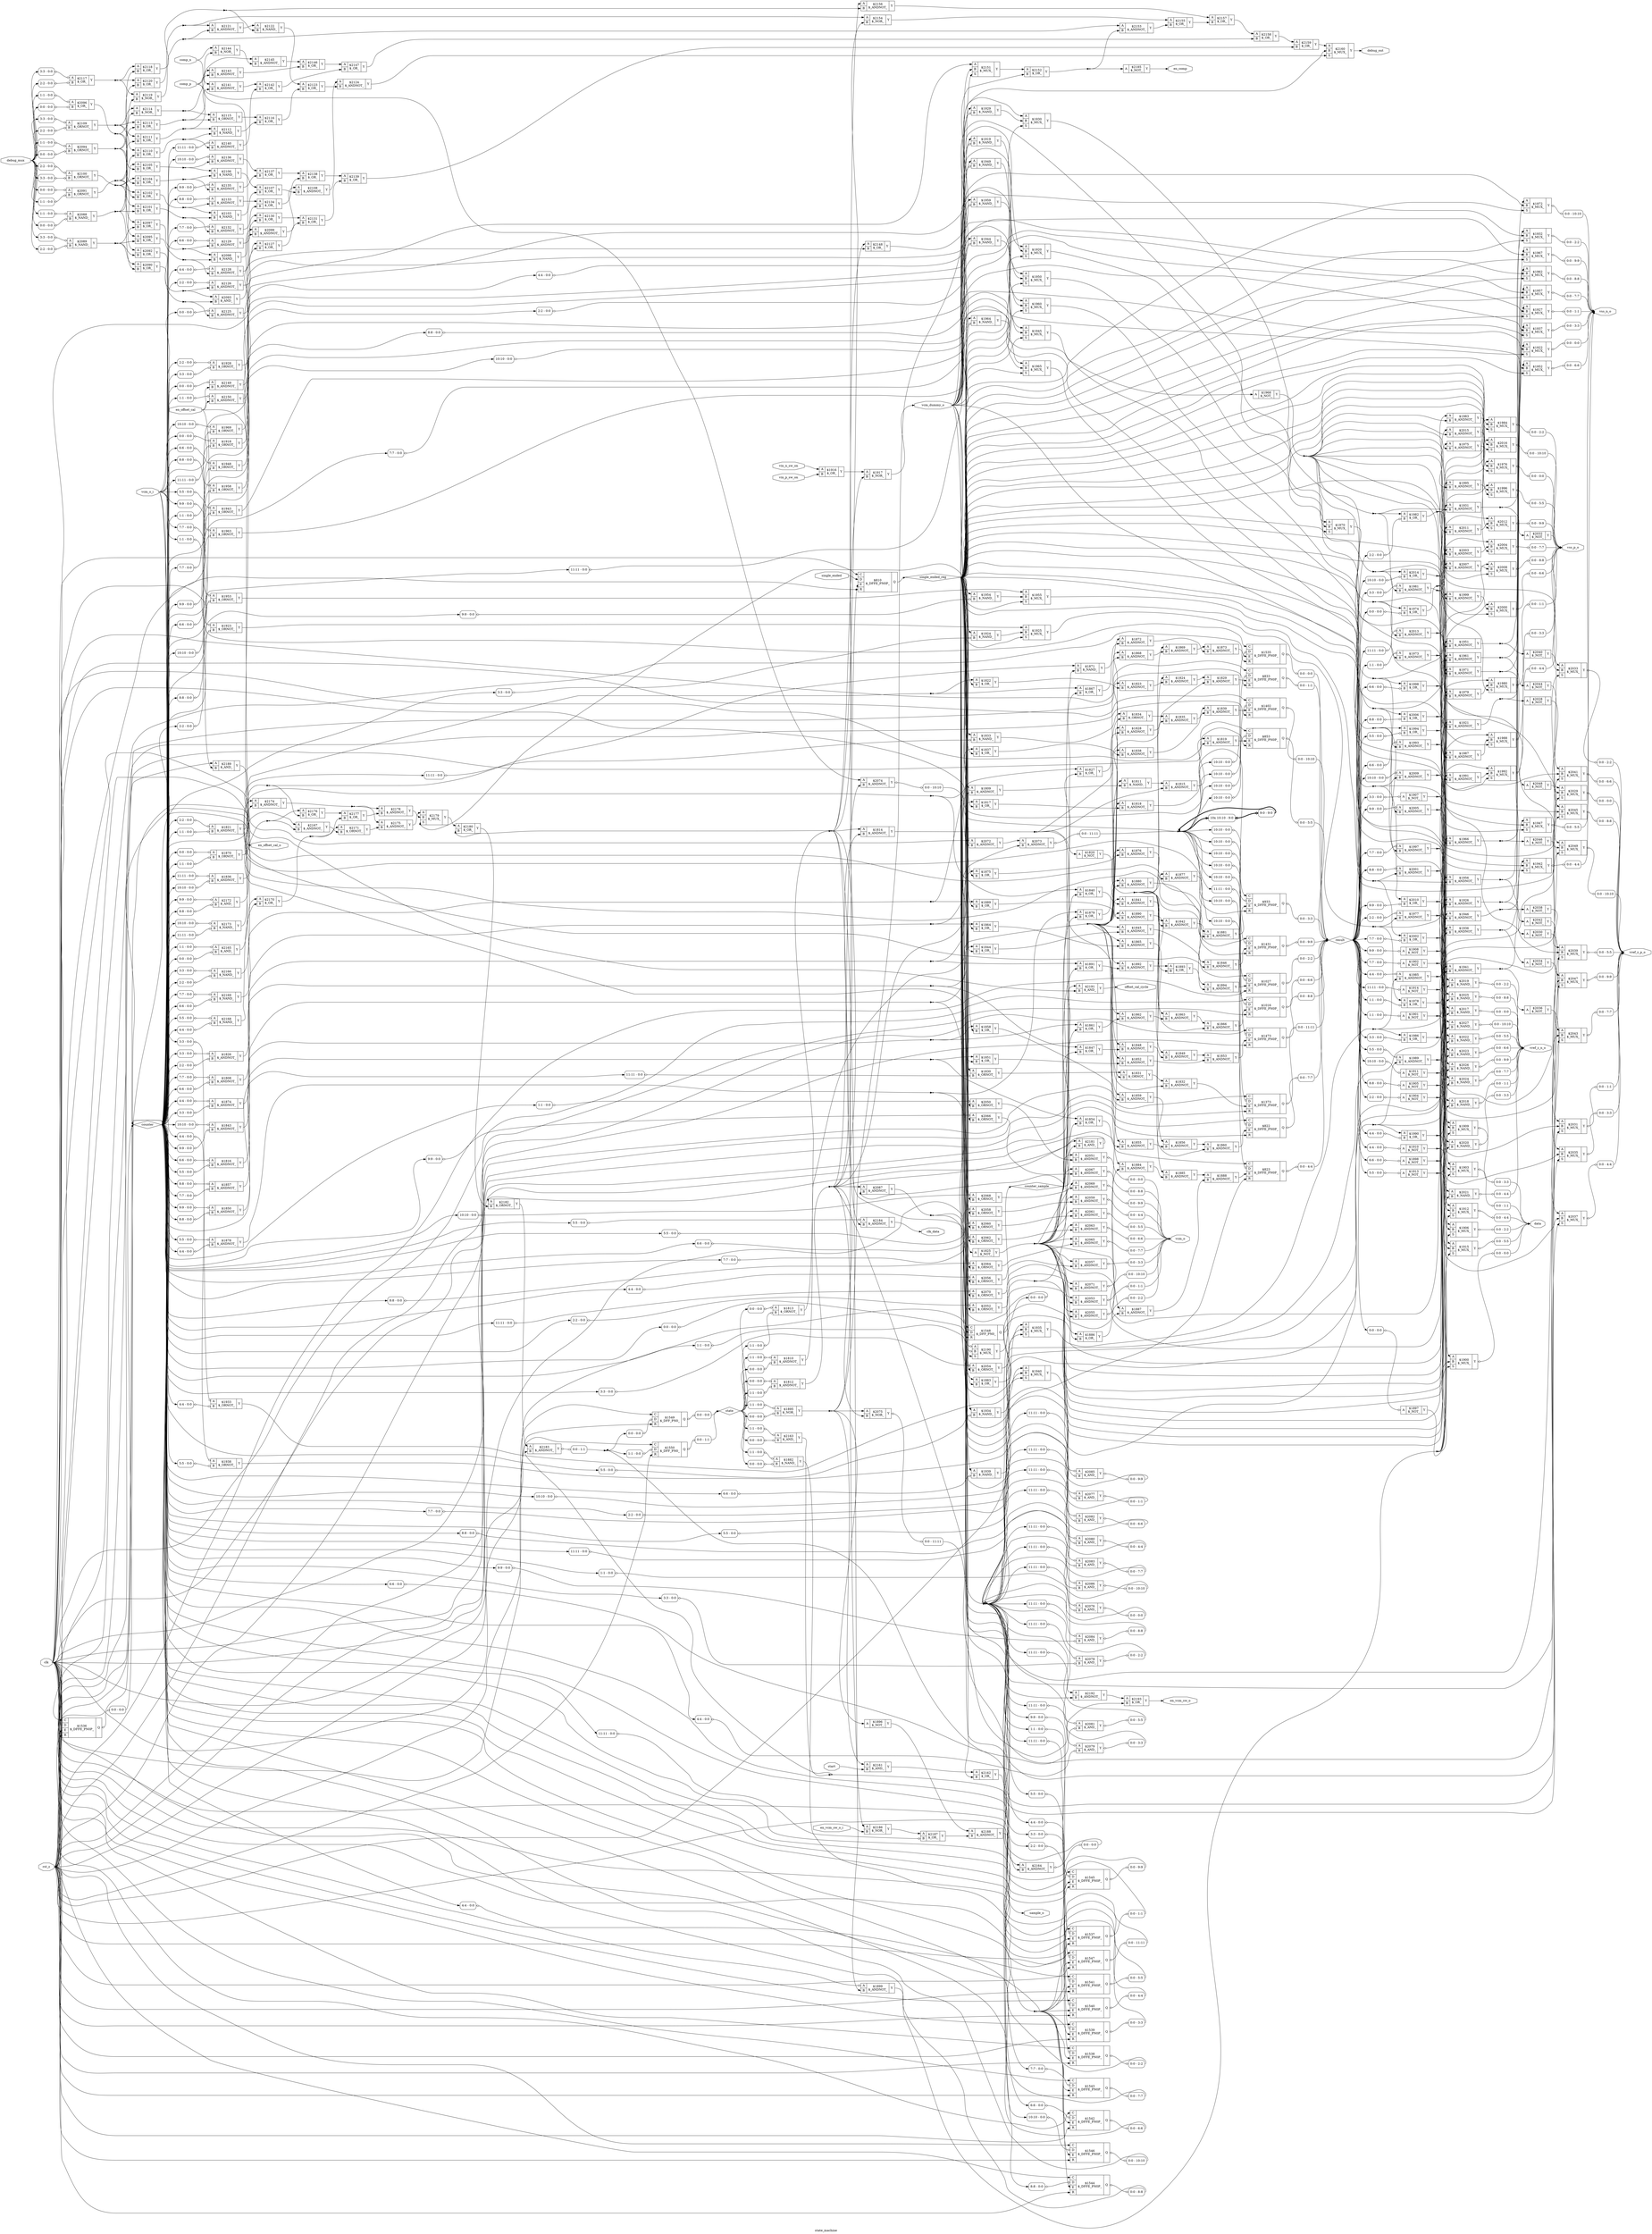 digraph "state_machine" {
label="state_machine";
rankdir="LR";
remincross=true;
n305 [ shape=octagon, label="clk", color="black", fontcolor="black" ];
n306 [ shape=octagon, label="clk_data", color="black", fontcolor="black" ];
n307 [ shape=octagon, label="comp_n", color="black", fontcolor="black" ];
n308 [ shape=octagon, label="comp_p", color="black", fontcolor="black" ];
n309 [ shape=diamond, label="counter", color="black", fontcolor="black" ];
n310 [ shape=diamond, label="counter_sample", color="black", fontcolor="black" ];
n311 [ shape=octagon, label="data", color="black", fontcolor="black" ];
n312 [ shape=octagon, label="debug_mux", color="black", fontcolor="black" ];
n313 [ shape=octagon, label="debug_out", color="black", fontcolor="black" ];
n314 [ shape=octagon, label="en_comp", color="black", fontcolor="black" ];
n315 [ shape=octagon, label="en_offset_cal", color="black", fontcolor="black" ];
n316 [ shape=octagon, label="en_offset_cal_o", color="black", fontcolor="black" ];
n317 [ shape=octagon, label="en_vcm_sw_o", color="black", fontcolor="black" ];
n318 [ shape=octagon, label="en_vcm_sw_o_i", color="black", fontcolor="black" ];
n319 [ shape=octagon, label="offset_cal_cycle", color="black", fontcolor="black" ];
n320 [ shape=diamond, label="result", color="black", fontcolor="black" ];
n321 [ shape=octagon, label="rst_z", color="black", fontcolor="black" ];
n322 [ shape=octagon, label="sample_o", color="black", fontcolor="black" ];
n323 [ shape=octagon, label="single_ended", color="black", fontcolor="black" ];
n324 [ shape=diamond, label="single_ended_reg", color="black", fontcolor="black" ];
n325 [ shape=octagon, label="start", color="black", fontcolor="black" ];
n326 [ shape=diamond, label="state", color="black", fontcolor="black" ];
n327 [ shape=octagon, label="vcm_dummy_o", color="black", fontcolor="black" ];
n328 [ shape=octagon, label="vcm_o", color="black", fontcolor="black" ];
n329 [ shape=octagon, label="vcm_o_i", color="black", fontcolor="black" ];
n330 [ shape=octagon, label="vin_n_sw_on", color="black", fontcolor="black" ];
n331 [ shape=octagon, label="vin_p_sw_on", color="black", fontcolor="black" ];
n332 [ shape=octagon, label="vref_z_n_o", color="black", fontcolor="black" ];
n333 [ shape=octagon, label="vref_z_p_o", color="black", fontcolor="black" ];
n334 [ shape=octagon, label="vss_n_o", color="black", fontcolor="black" ];
n335 [ shape=octagon, label="vss_p_o", color="black", fontcolor="black" ];
c339 [ shape=record, label="{{<p336> A|<p337> B}|$1808\n$_ANDNOT_|{<p338> Y}}",  ];
x0 [ shape=record, style=rounded, label="<s0> 7:7 - 0:0 ", color="black", fontcolor="black" ];
x0:e -> c339:p336:w [arrowhead=odiamond, arrowtail=odiamond, dir=both, color="black", fontcolor="black", label=""];
x1 [ shape=record, style=rounded, label="<s0> 6:6 - 0:0 ", color="black", fontcolor="black" ];
x1:e -> c339:p337:w [arrowhead=odiamond, arrowtail=odiamond, dir=both, color="black", fontcolor="black", label=""];
c340 [ shape=record, label="{{<p336> A|<p337> B}|$1809\n$_ANDNOT_|{<p338> Y}}",  ];
c341 [ shape=record, label="{{<p336> A|<p337> B}|$1810\n$_ANDNOT_|{<p338> Y}}",  ];
x2 [ shape=record, style=rounded, label="<s0> 1:1 - 0:0 ", color="black", fontcolor="black" ];
x2:e -> c341:p336:w [arrowhead=odiamond, arrowtail=odiamond, dir=both, color="black", fontcolor="black", label=""];
x3 [ shape=record, style=rounded, label="<s0> 0:0 - 0:0 ", color="black", fontcolor="black" ];
x3:e -> c341:p337:w [arrowhead=odiamond, arrowtail=odiamond, dir=both, color="black", fontcolor="black", label=""];
c342 [ shape=record, label="{{<p336> A|<p337> B}|$1811\n$_NAND_|{<p338> Y}}",  ];
c343 [ shape=record, label="{{<p336> A|<p337> B}|$1812\n$_ANDNOT_|{<p338> Y}}",  ];
x4 [ shape=record, style=rounded, label="<s0> 0:0 - 0:0 ", color="black", fontcolor="black" ];
x4:e -> c343:p336:w [arrowhead=odiamond, arrowtail=odiamond, dir=both, color="black", fontcolor="black", label=""];
x5 [ shape=record, style=rounded, label="<s0> 1:1 - 0:0 ", color="black", fontcolor="black" ];
x5:e -> c343:p337:w [arrowhead=odiamond, arrowtail=odiamond, dir=both, color="black", fontcolor="black", label=""];
c344 [ shape=record, label="{{<p336> A|<p337> B}|$1813\n$_ORNOT_|{<p338> Y}}",  ];
x6 [ shape=record, style=rounded, label="<s0> 0:0 - 0:0 ", color="black", fontcolor="black" ];
x6:e -> c344:p336:w [arrowhead=odiamond, arrowtail=odiamond, dir=both, color="black", fontcolor="black", label=""];
x7 [ shape=record, style=rounded, label="<s0> 1:1 - 0:0 ", color="black", fontcolor="black" ];
x7:e -> c344:p337:w [arrowhead=odiamond, arrowtail=odiamond, dir=both, color="black", fontcolor="black", label=""];
c345 [ shape=record, label="{{<p336> A|<p337> B}|$1814\n$_ANDNOT_|{<p338> Y}}",  ];
c346 [ shape=record, label="{{<p336> A|<p337> B}|$1815\n$_ANDNOT_|{<p338> Y}}",  ];
c347 [ shape=record, label="{{<p336> A|<p337> B}|$1816\n$_ANDNOT_|{<p338> Y}}",  ];
x8 [ shape=record, style=rounded, label="<s0> 6:6 - 0:0 ", color="black", fontcolor="black" ];
x8:e -> c347:p336:w [arrowhead=odiamond, arrowtail=odiamond, dir=both, color="black", fontcolor="black", label=""];
x9 [ shape=record, style=rounded, label="<s0> 5:5 - 0:0 ", color="black", fontcolor="black" ];
x9:e -> c347:p337:w [arrowhead=odiamond, arrowtail=odiamond, dir=both, color="black", fontcolor="black", label=""];
c348 [ shape=record, label="{{<p336> A|<p337> B}|$1817\n$_OR_|{<p338> Y}}",  ];
c349 [ shape=record, label="{{<p336> A|<p337> B}|$1818\n$_ANDNOT_|{<p338> Y}}",  ];
c350 [ shape=record, label="{{<p336> A|<p337> B}|$1819\n$_ANDNOT_|{<p338> Y}}",  ];
c351 [ shape=record, label="{{<p336> A}|$1820\n$_NOT_|{<p338> Y}}",  ];
c352 [ shape=record, label="{{<p336> A|<p337> B}|$1821\n$_ANDNOT_|{<p338> Y}}",  ];
x10 [ shape=record, style=rounded, label="<s0> 2:2 - 0:0 ", color="black", fontcolor="black" ];
x10:e -> c352:p336:w [arrowhead=odiamond, arrowtail=odiamond, dir=both, color="black", fontcolor="black", label=""];
x11 [ shape=record, style=rounded, label="<s0> 1:1 - 0:0 ", color="black", fontcolor="black" ];
x11:e -> c352:p337:w [arrowhead=odiamond, arrowtail=odiamond, dir=both, color="black", fontcolor="black", label=""];
c353 [ shape=record, label="{{<p336> A|<p337> B}|$1822\n$_OR_|{<p338> Y}}",  ];
c354 [ shape=record, label="{{<p336> A|<p337> B}|$1823\n$_ANDNOT_|{<p338> Y}}",  ];
c355 [ shape=record, label="{{<p336> A|<p337> B}|$1824\n$_ANDNOT_|{<p338> Y}}",  ];
c356 [ shape=record, label="{{<p336> A}|$1825\n$_NOT_|{<p338> Y}}",  ];
c357 [ shape=record, label="{{<p336> A|<p337> B}|$1826\n$_ANDNOT_|{<p338> Y}}",  ];
x12 [ shape=record, style=rounded, label="<s0> 3:3 - 0:0 ", color="black", fontcolor="black" ];
x12:e -> c357:p336:w [arrowhead=odiamond, arrowtail=odiamond, dir=both, color="black", fontcolor="black", label=""];
x13 [ shape=record, style=rounded, label="<s0> 2:2 - 0:0 ", color="black", fontcolor="black" ];
x13:e -> c357:p337:w [arrowhead=odiamond, arrowtail=odiamond, dir=both, color="black", fontcolor="black", label=""];
c358 [ shape=record, label="{{<p336> A|<p337> B}|$1827\n$_OR_|{<p338> Y}}",  ];
c359 [ shape=record, label="{{<p336> A|<p337> B}|$1828\n$_ANDNOT_|{<p338> Y}}",  ];
c360 [ shape=record, label="{{<p336> A|<p337> B}|$1829\n$_ANDNOT_|{<p338> Y}}",  ];
c361 [ shape=record, label="{{<p336> A|<p337> B}|$1830\n$_ORNOT_|{<p338> Y}}",  ];
x14 [ shape=record, style=rounded, label="<s0> 11:11 - 0:0 ", color="black", fontcolor="black" ];
x14:e -> c361:p337:w [arrowhead=odiamond, arrowtail=odiamond, dir=both, color="black", fontcolor="black", label=""];
c362 [ shape=record, label="{{<p336> A|<p337> B}|$1831\n$_ORNOT_|{<p338> Y}}",  ];
c363 [ shape=record, label="{{<p336> A|<p337> B}|$1832\n$_ANDNOT_|{<p338> Y}}",  ];
c364 [ shape=record, label="{{<p336> A|<p337> B}|$1833\n$_NAND_|{<p338> Y}}",  ];
x15 [ shape=record, style=rounded, label="<s0> 11:11 - 0:0 ", color="black", fontcolor="black" ];
x15:e -> c364:p337:w [arrowhead=odiamond, arrowtail=odiamond, dir=both, color="black", fontcolor="black", label=""];
c365 [ shape=record, label="{{<p336> A|<p337> B}|$1834\n$_ORNOT_|{<p338> Y}}",  ];
c366 [ shape=record, label="{{<p336> A|<p337> B}|$1835\n$_ANDNOT_|{<p338> Y}}",  ];
c367 [ shape=record, label="{{<p336> A|<p337> B}|$1836\n$_ANDNOT_|{<p338> Y}}",  ];
x16 [ shape=record, style=rounded, label="<s0> 11:11 - 0:0 ", color="black", fontcolor="black" ];
x16:e -> c367:p336:w [arrowhead=odiamond, arrowtail=odiamond, dir=both, color="black", fontcolor="black", label=""];
x17 [ shape=record, style=rounded, label="<s0> 10:10 - 0:0 ", color="black", fontcolor="black" ];
x17:e -> c367:p337:w [arrowhead=odiamond, arrowtail=odiamond, dir=both, color="black", fontcolor="black", label=""];
c368 [ shape=record, label="{{<p336> A|<p337> B}|$1837\n$_OR_|{<p338> Y}}",  ];
c369 [ shape=record, label="{{<p336> A|<p337> B}|$1838\n$_ANDNOT_|{<p338> Y}}",  ];
c370 [ shape=record, label="{{<p336> A|<p337> B}|$1839\n$_ANDNOT_|{<p338> Y}}",  ];
c371 [ shape=record, label="{{<p336> A|<p337> B}|$1840\n$_OR_|{<p338> Y}}",  ];
c372 [ shape=record, label="{{<p336> A|<p337> B}|$1841\n$_ANDNOT_|{<p338> Y}}",  ];
c373 [ shape=record, label="{{<p336> A|<p337> B}|$1842\n$_ANDNOT_|{<p338> Y}}",  ];
c374 [ shape=record, label="{{<p336> A|<p337> B}|$1843\n$_ANDNOT_|{<p338> Y}}",  ];
x18 [ shape=record, style=rounded, label="<s0> 10:10 - 0:0 ", color="black", fontcolor="black" ];
x18:e -> c374:p336:w [arrowhead=odiamond, arrowtail=odiamond, dir=both, color="black", fontcolor="black", label=""];
x19 [ shape=record, style=rounded, label="<s0> 9:9 - 0:0 ", color="black", fontcolor="black" ];
x19:e -> c374:p337:w [arrowhead=odiamond, arrowtail=odiamond, dir=both, color="black", fontcolor="black", label=""];
c375 [ shape=record, label="{{<p336> A|<p337> B}|$1844\n$_OR_|{<p338> Y}}",  ];
c376 [ shape=record, label="{{<p336> A|<p337> B}|$1845\n$_ANDNOT_|{<p338> Y}}",  ];
c377 [ shape=record, label="{{<p336> A|<p337> B}|$1846\n$_ANDNOT_|{<p338> Y}}",  ];
c378 [ shape=record, label="{{<p336> A|<p337> B}|$1847\n$_OR_|{<p338> Y}}",  ];
c379 [ shape=record, label="{{<p336> A|<p337> B}|$1848\n$_ANDNOT_|{<p338> Y}}",  ];
c380 [ shape=record, label="{{<p336> A|<p337> B}|$1849\n$_ANDNOT_|{<p338> Y}}",  ];
c381 [ shape=record, label="{{<p336> A|<p337> B}|$1850\n$_ANDNOT_|{<p338> Y}}",  ];
x20 [ shape=record, style=rounded, label="<s0> 9:9 - 0:0 ", color="black", fontcolor="black" ];
x20:e -> c381:p336:w [arrowhead=odiamond, arrowtail=odiamond, dir=both, color="black", fontcolor="black", label=""];
x21 [ shape=record, style=rounded, label="<s0> 8:8 - 0:0 ", color="black", fontcolor="black" ];
x21:e -> c381:p337:w [arrowhead=odiamond, arrowtail=odiamond, dir=both, color="black", fontcolor="black", label=""];
c382 [ shape=record, label="{{<p336> A|<p337> B}|$1851\n$_OR_|{<p338> Y}}",  ];
c383 [ shape=record, label="{{<p336> A|<p337> B}|$1852\n$_ANDNOT_|{<p338> Y}}",  ];
c384 [ shape=record, label="{{<p336> A|<p337> B}|$1853\n$_ANDNOT_|{<p338> Y}}",  ];
c385 [ shape=record, label="{{<p336> A|<p337> B}|$1854\n$_OR_|{<p338> Y}}",  ];
c386 [ shape=record, label="{{<p336> A|<p337> B}|$1855\n$_ANDNOT_|{<p338> Y}}",  ];
c387 [ shape=record, label="{{<p336> A|<p337> B}|$1856\n$_ANDNOT_|{<p338> Y}}",  ];
c388 [ shape=record, label="{{<p336> A|<p337> B}|$1857\n$_ANDNOT_|{<p338> Y}}",  ];
x22 [ shape=record, style=rounded, label="<s0> 8:8 - 0:0 ", color="black", fontcolor="black" ];
x22:e -> c388:p336:w [arrowhead=odiamond, arrowtail=odiamond, dir=both, color="black", fontcolor="black", label=""];
x23 [ shape=record, style=rounded, label="<s0> 7:7 - 0:0 ", color="black", fontcolor="black" ];
x23:e -> c388:p337:w [arrowhead=odiamond, arrowtail=odiamond, dir=both, color="black", fontcolor="black", label=""];
c389 [ shape=record, label="{{<p336> A|<p337> B}|$1858\n$_OR_|{<p338> Y}}",  ];
c390 [ shape=record, label="{{<p336> A|<p337> B}|$1859\n$_ANDNOT_|{<p338> Y}}",  ];
c391 [ shape=record, label="{{<p336> A|<p337> B}|$1860\n$_ANDNOT_|{<p338> Y}}",  ];
c392 [ shape=record, label="{{<p336> A|<p337> B}|$1861\n$_OR_|{<p338> Y}}",  ];
c393 [ shape=record, label="{{<p336> A|<p337> B}|$1862\n$_ANDNOT_|{<p338> Y}}",  ];
c394 [ shape=record, label="{{<p336> A|<p337> B}|$1863\n$_ANDNOT_|{<p338> Y}}",  ];
c395 [ shape=record, label="{{<p336> A|<p337> B}|$1864\n$_OR_|{<p338> Y}}",  ];
c396 [ shape=record, label="{{<p336> A|<p337> B}|$1865\n$_ANDNOT_|{<p338> Y}}",  ];
c397 [ shape=record, label="{{<p336> A|<p337> B}|$1866\n$_ANDNOT_|{<p338> Y}}",  ];
c398 [ shape=record, label="{{<p336> A|<p337> B}|$1867\n$_OR_|{<p338> Y}}",  ];
c399 [ shape=record, label="{{<p336> A|<p337> B}|$1868\n$_ANDNOT_|{<p338> Y}}",  ];
c400 [ shape=record, label="{{<p336> A|<p337> B}|$1869\n$_ANDNOT_|{<p338> Y}}",  ];
c401 [ shape=record, label="{{<p336> A|<p337> B}|$1870\n$_ORNOT_|{<p338> Y}}",  ];
x24 [ shape=record, style=rounded, label="<s0> 0:0 - 0:0 ", color="black", fontcolor="black" ];
x24:e -> c401:p336:w [arrowhead=odiamond, arrowtail=odiamond, dir=both, color="black", fontcolor="black", label=""];
x25 [ shape=record, style=rounded, label="<s0> 1:1 - 0:0 ", color="black", fontcolor="black" ];
x25:e -> c401:p337:w [arrowhead=odiamond, arrowtail=odiamond, dir=both, color="black", fontcolor="black", label=""];
c402 [ shape=record, label="{{<p336> A|<p337> B}|$1871\n$_NAND_|{<p338> Y}}",  ];
c403 [ shape=record, label="{{<p336> A|<p337> B}|$1872\n$_ANDNOT_|{<p338> Y}}",  ];
c404 [ shape=record, label="{{<p336> A|<p337> B}|$1873\n$_ANDNOT_|{<p338> Y}}",  ];
c405 [ shape=record, label="{{<p336> A|<p337> B}|$1874\n$_ANDNOT_|{<p338> Y}}",  ];
x26 [ shape=record, style=rounded, label="<s0> 4:4 - 0:0 ", color="black", fontcolor="black" ];
x26:e -> c405:p336:w [arrowhead=odiamond, arrowtail=odiamond, dir=both, color="black", fontcolor="black", label=""];
x27 [ shape=record, style=rounded, label="<s0> 3:3 - 0:0 ", color="black", fontcolor="black" ];
x27:e -> c405:p337:w [arrowhead=odiamond, arrowtail=odiamond, dir=both, color="black", fontcolor="black", label=""];
c406 [ shape=record, label="{{<p336> A|<p337> B}|$1875\n$_OR_|{<p338> Y}}",  ];
c407 [ shape=record, label="{{<p336> A|<p337> B}|$1876\n$_ANDNOT_|{<p338> Y}}",  ];
c408 [ shape=record, label="{{<p336> A|<p337> B}|$1877\n$_ANDNOT_|{<p338> Y}}",  ];
c409 [ shape=record, label="{{<p336> A|<p337> B}|$1878\n$_ANDNOT_|{<p338> Y}}",  ];
x28 [ shape=record, style=rounded, label="<s0> 5:5 - 0:0 ", color="black", fontcolor="black" ];
x28:e -> c409:p336:w [arrowhead=odiamond, arrowtail=odiamond, dir=both, color="black", fontcolor="black", label=""];
x29 [ shape=record, style=rounded, label="<s0> 4:4 - 0:0 ", color="black", fontcolor="black" ];
x29:e -> c409:p337:w [arrowhead=odiamond, arrowtail=odiamond, dir=both, color="black", fontcolor="black", label=""];
c410 [ shape=record, label="{{<p336> A|<p337> B}|$1879\n$_OR_|{<p338> Y}}",  ];
c411 [ shape=record, label="{{<p336> A|<p337> B}|$1880\n$_ANDNOT_|{<p338> Y}}",  ];
c412 [ shape=record, label="{{<p336> A|<p337> B}|$1881\n$_ANDNOT_|{<p338> Y}}",  ];
c413 [ shape=record, label="{{<p336> A|<p337> B}|$1882\n$_NAND_|{<p338> Y}}",  ];
x30 [ shape=record, style=rounded, label="<s0> 1:1 - 0:0 ", color="black", fontcolor="black" ];
x30:e -> c413:p336:w [arrowhead=odiamond, arrowtail=odiamond, dir=both, color="black", fontcolor="black", label=""];
x31 [ shape=record, style=rounded, label="<s0> 0:0 - 0:0 ", color="black", fontcolor="black" ];
x31:e -> c413:p337:w [arrowhead=odiamond, arrowtail=odiamond, dir=both, color="black", fontcolor="black", label=""];
c414 [ shape=record, label="{{<p336> A|<p337> B}|$1883\n$_OR_|{<p338> Y}}",  ];
c415 [ shape=record, label="{{<p336> A|<p337> B}|$1884\n$_ANDNOT_|{<p338> Y}}",  ];
c416 [ shape=record, label="{{<p336> A|<p337> B}|$1885\n$_ANDNOT_|{<p338> Y}}",  ];
c417 [ shape=record, label="{{<p336> A|<p337> B}|$1886\n$_OR_|{<p338> Y}}",  ];
c418 [ shape=record, label="{{<p336> A|<p337> B}|$1887\n$_ANDNOT_|{<p338> Y}}",  ];
c419 [ shape=record, label="{{<p336> A|<p337> B}|$1888\n$_ANDNOT_|{<p338> Y}}",  ];
c420 [ shape=record, label="{{<p336> A|<p337> B}|$1889\n$_OR_|{<p338> Y}}",  ];
c421 [ shape=record, label="{{<p336> A|<p337> B}|$1890\n$_ANDNOT_|{<p338> Y}}",  ];
c422 [ shape=record, label="{{<p336> A|<p337> B}|$1891\n$_OR_|{<p338> Y}}",  ];
c423 [ shape=record, label="{{<p336> A|<p337> B}|$1892\n$_ANDNOT_|{<p338> Y}}",  ];
c424 [ shape=record, label="{{<p336> A|<p337> B}|$1893\n$_OR_|{<p338> Y}}",  ];
c425 [ shape=record, label="{{<p336> A|<p337> B}|$1894\n$_ANDNOT_|{<p338> Y}}",  ];
c426 [ shape=record, label="{{<p336> A|<p337> B}|$1895\n$_NOR_|{<p338> Y}}",  ];
x32 [ shape=record, style=rounded, label="<s0> 1:1 - 0:0 ", color="black", fontcolor="black" ];
x32:e -> c426:p336:w [arrowhead=odiamond, arrowtail=odiamond, dir=both, color="black", fontcolor="black", label=""];
x33 [ shape=record, style=rounded, label="<s0> 0:0 - 0:0 ", color="black", fontcolor="black" ];
x33:e -> c426:p337:w [arrowhead=odiamond, arrowtail=odiamond, dir=both, color="black", fontcolor="black", label=""];
c427 [ shape=record, label="{{<p336> A}|$1896\n$_NOT_|{<p338> Y}}",  ];
c428 [ shape=record, label="{{<p336> A}|$1897\n$_NOT_|{<p338> Y}}",  ];
x34 [ shape=record, style=rounded, label="<s0> 0:0 - 0:0 ", color="black", fontcolor="black" ];
x34:e -> c428:p336:w [arrowhead=odiamond, arrowtail=odiamond, dir=both, color="black", fontcolor="black", label=""];
c429 [ shape=record, label="{{<p336> A}|$1898\n$_NOT_|{<p338> Y}}",  ];
x35 [ shape=record, style=rounded, label="<s0> 6:6 - 0:0 ", color="black", fontcolor="black" ];
x35:e -> c429:p336:w [arrowhead=odiamond, arrowtail=odiamond, dir=both, color="black", fontcolor="black", label=""];
c430 [ shape=record, label="{{<p336> A|<p337> B}|$1899\n$_ANDNOT_|{<p338> Y}}",  ];
x36 [ shape=record, style=rounded, label="<s0> 4:4 - 0:0 ", color="black", fontcolor="black" ];
x36:e -> c430:p336:w [arrowhead=odiamond, arrowtail=odiamond, dir=both, color="black", fontcolor="black", label=""];
c432 [ shape=record, label="{{<p336> A|<p337> B|<p431> S}|$1900\n$_MUX_|{<p338> Y}}",  ];
x37 [ shape=record, style=rounded, label="<s0> 0:0 - 0:0 ", color="black", fontcolor="black" ];
c432:p338:e -> x37:w [arrowhead=odiamond, arrowtail=odiamond, dir=both, color="black", fontcolor="black", label=""];
c433 [ shape=record, label="{{<p336> A}|$1901\n$_NOT_|{<p338> Y}}",  ];
x38 [ shape=record, style=rounded, label="<s0> 1:1 - 0:0 ", color="black", fontcolor="black" ];
x38:e -> c433:p336:w [arrowhead=odiamond, arrowtail=odiamond, dir=both, color="black", fontcolor="black", label=""];
c434 [ shape=record, label="{{<p336> A}|$1902\n$_NOT_|{<p338> Y}}",  ];
x39 [ shape=record, style=rounded, label="<s0> 7:7 - 0:0 ", color="black", fontcolor="black" ];
x39:e -> c434:p336:w [arrowhead=odiamond, arrowtail=odiamond, dir=both, color="black", fontcolor="black", label=""];
c435 [ shape=record, label="{{<p336> A|<p337> B|<p431> S}|$1903\n$_MUX_|{<p338> Y}}",  ];
x40 [ shape=record, style=rounded, label="<s0> 0:0 - 1:1 ", color="black", fontcolor="black" ];
c435:p338:e -> x40:w [arrowhead=odiamond, arrowtail=odiamond, dir=both, color="black", fontcolor="black", label=""];
c436 [ shape=record, label="{{<p336> A}|$1904\n$_NOT_|{<p338> Y}}",  ];
x41 [ shape=record, style=rounded, label="<s0> 2:2 - 0:0 ", color="black", fontcolor="black" ];
x41:e -> c436:p336:w [arrowhead=odiamond, arrowtail=odiamond, dir=both, color="black", fontcolor="black", label=""];
c437 [ shape=record, label="{{<p336> A}|$1905\n$_NOT_|{<p338> Y}}",  ];
x42 [ shape=record, style=rounded, label="<s0> 8:8 - 0:0 ", color="black", fontcolor="black" ];
x42:e -> c437:p336:w [arrowhead=odiamond, arrowtail=odiamond, dir=both, color="black", fontcolor="black", label=""];
c438 [ shape=record, label="{{<p336> A|<p337> B|<p431> S}|$1906\n$_MUX_|{<p338> Y}}",  ];
x43 [ shape=record, style=rounded, label="<s0> 0:0 - 2:2 ", color="black", fontcolor="black" ];
c438:p338:e -> x43:w [arrowhead=odiamond, arrowtail=odiamond, dir=both, color="black", fontcolor="black", label=""];
c439 [ shape=record, label="{{<p336> A}|$1907\n$_NOT_|{<p338> Y}}",  ];
x44 [ shape=record, style=rounded, label="<s0> 3:3 - 0:0 ", color="black", fontcolor="black" ];
x44:e -> c439:p336:w [arrowhead=odiamond, arrowtail=odiamond, dir=both, color="black", fontcolor="black", label=""];
c440 [ shape=record, label="{{<p336> A}|$1908\n$_NOT_|{<p338> Y}}",  ];
x45 [ shape=record, style=rounded, label="<s0> 9:9 - 0:0 ", color="black", fontcolor="black" ];
x45:e -> c440:p336:w [arrowhead=odiamond, arrowtail=odiamond, dir=both, color="black", fontcolor="black", label=""];
c441 [ shape=record, label="{{<p336> A|<p337> B|<p431> S}|$1909\n$_MUX_|{<p338> Y}}",  ];
x46 [ shape=record, style=rounded, label="<s0> 0:0 - 3:3 ", color="black", fontcolor="black" ];
c441:p338:e -> x46:w [arrowhead=odiamond, arrowtail=odiamond, dir=both, color="black", fontcolor="black", label=""];
c442 [ shape=record, label="{{<p336> A}|$1910\n$_NOT_|{<p338> Y}}",  ];
x47 [ shape=record, style=rounded, label="<s0> 4:4 - 0:0 ", color="black", fontcolor="black" ];
x47:e -> c442:p336:w [arrowhead=odiamond, arrowtail=odiamond, dir=both, color="black", fontcolor="black", label=""];
c443 [ shape=record, label="{{<p336> A}|$1911\n$_NOT_|{<p338> Y}}",  ];
x48 [ shape=record, style=rounded, label="<s0> 10:10 - 0:0 ", color="black", fontcolor="black" ];
x48:e -> c443:p336:w [arrowhead=odiamond, arrowtail=odiamond, dir=both, color="black", fontcolor="black", label=""];
c444 [ shape=record, label="{{<p336> A|<p337> B|<p431> S}|$1912\n$_MUX_|{<p338> Y}}",  ];
x49 [ shape=record, style=rounded, label="<s0> 0:0 - 4:4 ", color="black", fontcolor="black" ];
c444:p338:e -> x49:w [arrowhead=odiamond, arrowtail=odiamond, dir=both, color="black", fontcolor="black", label=""];
c445 [ shape=record, label="{{<p336> A}|$1913\n$_NOT_|{<p338> Y}}",  ];
x50 [ shape=record, style=rounded, label="<s0> 5:5 - 0:0 ", color="black", fontcolor="black" ];
x50:e -> c445:p336:w [arrowhead=odiamond, arrowtail=odiamond, dir=both, color="black", fontcolor="black", label=""];
c446 [ shape=record, label="{{<p336> A}|$1914\n$_NOT_|{<p338> Y}}",  ];
x51 [ shape=record, style=rounded, label="<s0> 11:11 - 0:0 ", color="black", fontcolor="black" ];
x51:e -> c446:p336:w [arrowhead=odiamond, arrowtail=odiamond, dir=both, color="black", fontcolor="black", label=""];
c447 [ shape=record, label="{{<p336> A|<p337> B|<p431> S}|$1915\n$_MUX_|{<p338> Y}}",  ];
x52 [ shape=record, style=rounded, label="<s0> 0:0 - 5:5 ", color="black", fontcolor="black" ];
c447:p338:e -> x52:w [arrowhead=odiamond, arrowtail=odiamond, dir=both, color="black", fontcolor="black", label=""];
c448 [ shape=record, label="{{<p336> A|<p337> B}|$1916\n$_OR_|{<p338> Y}}",  ];
c449 [ shape=record, label="{{<p336> A|<p337> B}|$1917\n$_NOR_|{<p338> Y}}",  ];
c450 [ shape=record, label="{{<p336> A|<p337> B}|$1918\n$_ORNOT_|{<p338> Y}}",  ];
x53 [ shape=record, style=rounded, label="<s0> 0:0 - 0:0 ", color="black", fontcolor="black" ];
x53:e -> c450:p336:w [arrowhead=odiamond, arrowtail=odiamond, dir=both, color="black", fontcolor="black", label=""];
x54 [ shape=record, style=rounded, label="<s0> 1:1 - 0:0 ", color="black", fontcolor="black" ];
x54:e -> c450:p337:w [arrowhead=odiamond, arrowtail=odiamond, dir=both, color="black", fontcolor="black", label=""];
c451 [ shape=record, label="{{<p336> A|<p337> B}|$1919\n$_NAND_|{<p338> Y}}",  ];
x55 [ shape=record, style=rounded, label="<s0> 2:2 - 0:0 ", color="black", fontcolor="black" ];
x55:e -> c451:p337:w [arrowhead=odiamond, arrowtail=odiamond, dir=both, color="black", fontcolor="black", label=""];
c452 [ shape=record, label="{{<p336> A|<p337> B|<p431> S}|$1920\n$_MUX_|{<p338> Y}}",  ];
c453 [ shape=record, label="{{<p336> A|<p337> B}|$1921\n$_ANDNOT_|{<p338> Y}}",  ];
c454 [ shape=record, label="{{<p336> A|<p337> B|<p431> S}|$1922\n$_MUX_|{<p338> Y}}",  ];
x56 [ shape=record, style=rounded, label="<s0> 0:0 - 0:0 ", color="black", fontcolor="black" ];
c454:p338:e -> x56:w [arrowhead=odiamond, arrowtail=odiamond, dir=both, color="black", fontcolor="black", label=""];
c455 [ shape=record, label="{{<p336> A|<p337> B}|$1923\n$_ORNOT_|{<p338> Y}}",  ];
x57 [ shape=record, style=rounded, label="<s0> 1:1 - 0:0 ", color="black", fontcolor="black" ];
x57:e -> c455:p336:w [arrowhead=odiamond, arrowtail=odiamond, dir=both, color="black", fontcolor="black", label=""];
x58 [ shape=record, style=rounded, label="<s0> 2:2 - 0:0 ", color="black", fontcolor="black" ];
x58:e -> c455:p337:w [arrowhead=odiamond, arrowtail=odiamond, dir=both, color="black", fontcolor="black", label=""];
c456 [ shape=record, label="{{<p336> A|<p337> B}|$1924\n$_NAND_|{<p338> Y}}",  ];
x59 [ shape=record, style=rounded, label="<s0> 3:3 - 0:0 ", color="black", fontcolor="black" ];
x59:e -> c456:p337:w [arrowhead=odiamond, arrowtail=odiamond, dir=both, color="black", fontcolor="black", label=""];
c457 [ shape=record, label="{{<p336> A|<p337> B|<p431> S}|$1925\n$_MUX_|{<p338> Y}}",  ];
c458 [ shape=record, label="{{<p336> A|<p337> B}|$1926\n$_ANDNOT_|{<p338> Y}}",  ];
c459 [ shape=record, label="{{<p336> A|<p337> B|<p431> S}|$1927\n$_MUX_|{<p338> Y}}",  ];
x60 [ shape=record, style=rounded, label="<s0> 0:0 - 1:1 ", color="black", fontcolor="black" ];
c459:p338:e -> x60:w [arrowhead=odiamond, arrowtail=odiamond, dir=both, color="black", fontcolor="black", label=""];
c460 [ shape=record, label="{{<p336> A|<p337> B}|$1928\n$_ORNOT_|{<p338> Y}}",  ];
x61 [ shape=record, style=rounded, label="<s0> 2:2 - 0:0 ", color="black", fontcolor="black" ];
x61:e -> c460:p336:w [arrowhead=odiamond, arrowtail=odiamond, dir=both, color="black", fontcolor="black", label=""];
x62 [ shape=record, style=rounded, label="<s0> 3:3 - 0:0 ", color="black", fontcolor="black" ];
x62:e -> c460:p337:w [arrowhead=odiamond, arrowtail=odiamond, dir=both, color="black", fontcolor="black", label=""];
c461 [ shape=record, label="{{<p336> A|<p337> B}|$1929\n$_NAND_|{<p338> Y}}",  ];
x63 [ shape=record, style=rounded, label="<s0> 4:4 - 0:0 ", color="black", fontcolor="black" ];
x63:e -> c461:p337:w [arrowhead=odiamond, arrowtail=odiamond, dir=both, color="black", fontcolor="black", label=""];
c462 [ shape=record, label="{{<p336> A|<p337> B|<p431> S}|$1930\n$_MUX_|{<p338> Y}}",  ];
c463 [ shape=record, label="{{<p336> A|<p337> B}|$1931\n$_ANDNOT_|{<p338> Y}}",  ];
c464 [ shape=record, label="{{<p336> A|<p337> B|<p431> S}|$1932\n$_MUX_|{<p338> Y}}",  ];
x64 [ shape=record, style=rounded, label="<s0> 0:0 - 2:2 ", color="black", fontcolor="black" ];
c464:p338:e -> x64:w [arrowhead=odiamond, arrowtail=odiamond, dir=both, color="black", fontcolor="black", label=""];
c465 [ shape=record, label="{{<p336> A|<p337> B}|$1933\n$_ORNOT_|{<p338> Y}}",  ];
x65 [ shape=record, style=rounded, label="<s0> 3:3 - 0:0 ", color="black", fontcolor="black" ];
x65:e -> c465:p336:w [arrowhead=odiamond, arrowtail=odiamond, dir=both, color="black", fontcolor="black", label=""];
x66 [ shape=record, style=rounded, label="<s0> 4:4 - 0:0 ", color="black", fontcolor="black" ];
x66:e -> c465:p337:w [arrowhead=odiamond, arrowtail=odiamond, dir=both, color="black", fontcolor="black", label=""];
c466 [ shape=record, label="{{<p336> A|<p337> B}|$1934\n$_NAND_|{<p338> Y}}",  ];
x67 [ shape=record, style=rounded, label="<s0> 5:5 - 0:0 ", color="black", fontcolor="black" ];
x67:e -> c466:p337:w [arrowhead=odiamond, arrowtail=odiamond, dir=both, color="black", fontcolor="black", label=""];
c467 [ shape=record, label="{{<p336> A|<p337> B|<p431> S}|$1935\n$_MUX_|{<p338> Y}}",  ];
c468 [ shape=record, label="{{<p336> A|<p337> B}|$1936\n$_ANDNOT_|{<p338> Y}}",  ];
c469 [ shape=record, label="{{<p336> A|<p337> B|<p431> S}|$1937\n$_MUX_|{<p338> Y}}",  ];
x68 [ shape=record, style=rounded, label="<s0> 0:0 - 3:3 ", color="black", fontcolor="black" ];
c469:p338:e -> x68:w [arrowhead=odiamond, arrowtail=odiamond, dir=both, color="black", fontcolor="black", label=""];
c470 [ shape=record, label="{{<p336> A|<p337> B}|$1938\n$_ORNOT_|{<p338> Y}}",  ];
x69 [ shape=record, style=rounded, label="<s0> 4:4 - 0:0 ", color="black", fontcolor="black" ];
x69:e -> c470:p336:w [arrowhead=odiamond, arrowtail=odiamond, dir=both, color="black", fontcolor="black", label=""];
x70 [ shape=record, style=rounded, label="<s0> 5:5 - 0:0 ", color="black", fontcolor="black" ];
x70:e -> c470:p337:w [arrowhead=odiamond, arrowtail=odiamond, dir=both, color="black", fontcolor="black", label=""];
c471 [ shape=record, label="{{<p336> A|<p337> B}|$1939\n$_NAND_|{<p338> Y}}",  ];
x71 [ shape=record, style=rounded, label="<s0> 6:6 - 0:0 ", color="black", fontcolor="black" ];
x71:e -> c471:p337:w [arrowhead=odiamond, arrowtail=odiamond, dir=both, color="black", fontcolor="black", label=""];
c472 [ shape=record, label="{{<p336> A|<p337> B|<p431> S}|$1940\n$_MUX_|{<p338> Y}}",  ];
c473 [ shape=record, label="{{<p336> A|<p337> B}|$1941\n$_ANDNOT_|{<p338> Y}}",  ];
c474 [ shape=record, label="{{<p336> A|<p337> B|<p431> S}|$1942\n$_MUX_|{<p338> Y}}",  ];
x72 [ shape=record, style=rounded, label="<s0> 0:0 - 4:4 ", color="black", fontcolor="black" ];
c474:p338:e -> x72:w [arrowhead=odiamond, arrowtail=odiamond, dir=both, color="black", fontcolor="black", label=""];
c475 [ shape=record, label="{{<p336> A|<p337> B}|$1943\n$_ORNOT_|{<p338> Y}}",  ];
x73 [ shape=record, style=rounded, label="<s0> 5:5 - 0:0 ", color="black", fontcolor="black" ];
x73:e -> c475:p336:w [arrowhead=odiamond, arrowtail=odiamond, dir=both, color="black", fontcolor="black", label=""];
x74 [ shape=record, style=rounded, label="<s0> 6:6 - 0:0 ", color="black", fontcolor="black" ];
x74:e -> c475:p337:w [arrowhead=odiamond, arrowtail=odiamond, dir=both, color="black", fontcolor="black", label=""];
c476 [ shape=record, label="{{<p336> A|<p337> B}|$1944\n$_NAND_|{<p338> Y}}",  ];
x75 [ shape=record, style=rounded, label="<s0> 7:7 - 0:0 ", color="black", fontcolor="black" ];
x75:e -> c476:p337:w [arrowhead=odiamond, arrowtail=odiamond, dir=both, color="black", fontcolor="black", label=""];
c477 [ shape=record, label="{{<p336> A|<p337> B|<p431> S}|$1945\n$_MUX_|{<p338> Y}}",  ];
c478 [ shape=record, label="{{<p336> A|<p337> B}|$1946\n$_ANDNOT_|{<p338> Y}}",  ];
c479 [ shape=record, label="{{<p336> A|<p337> B|<p431> S}|$1947\n$_MUX_|{<p338> Y}}",  ];
x76 [ shape=record, style=rounded, label="<s0> 0:0 - 5:5 ", color="black", fontcolor="black" ];
c479:p338:e -> x76:w [arrowhead=odiamond, arrowtail=odiamond, dir=both, color="black", fontcolor="black", label=""];
c480 [ shape=record, label="{{<p336> A|<p337> B}|$1948\n$_ORNOT_|{<p338> Y}}",  ];
x77 [ shape=record, style=rounded, label="<s0> 6:6 - 0:0 ", color="black", fontcolor="black" ];
x77:e -> c480:p336:w [arrowhead=odiamond, arrowtail=odiamond, dir=both, color="black", fontcolor="black", label=""];
x78 [ shape=record, style=rounded, label="<s0> 7:7 - 0:0 ", color="black", fontcolor="black" ];
x78:e -> c480:p337:w [arrowhead=odiamond, arrowtail=odiamond, dir=both, color="black", fontcolor="black", label=""];
c481 [ shape=record, label="{{<p336> A|<p337> B}|$1949\n$_NAND_|{<p338> Y}}",  ];
x79 [ shape=record, style=rounded, label="<s0> 8:8 - 0:0 ", color="black", fontcolor="black" ];
x79:e -> c481:p337:w [arrowhead=odiamond, arrowtail=odiamond, dir=both, color="black", fontcolor="black", label=""];
c482 [ shape=record, label="{{<p336> A|<p337> B|<p431> S}|$1950\n$_MUX_|{<p338> Y}}",  ];
c483 [ shape=record, label="{{<p336> A|<p337> B}|$1951\n$_ANDNOT_|{<p338> Y}}",  ];
c484 [ shape=record, label="{{<p336> A|<p337> B|<p431> S}|$1952\n$_MUX_|{<p338> Y}}",  ];
x80 [ shape=record, style=rounded, label="<s0> 0:0 - 6:6 ", color="black", fontcolor="black" ];
c484:p338:e -> x80:w [arrowhead=odiamond, arrowtail=odiamond, dir=both, color="black", fontcolor="black", label=""];
c485 [ shape=record, label="{{<p336> A|<p337> B}|$1953\n$_ORNOT_|{<p338> Y}}",  ];
x81 [ shape=record, style=rounded, label="<s0> 7:7 - 0:0 ", color="black", fontcolor="black" ];
x81:e -> c485:p336:w [arrowhead=odiamond, arrowtail=odiamond, dir=both, color="black", fontcolor="black", label=""];
x82 [ shape=record, style=rounded, label="<s0> 8:8 - 0:0 ", color="black", fontcolor="black" ];
x82:e -> c485:p337:w [arrowhead=odiamond, arrowtail=odiamond, dir=both, color="black", fontcolor="black", label=""];
c486 [ shape=record, label="{{<p336> A|<p337> B}|$1954\n$_NAND_|{<p338> Y}}",  ];
x83 [ shape=record, style=rounded, label="<s0> 9:9 - 0:0 ", color="black", fontcolor="black" ];
x83:e -> c486:p337:w [arrowhead=odiamond, arrowtail=odiamond, dir=both, color="black", fontcolor="black", label=""];
c487 [ shape=record, label="{{<p336> A|<p337> B|<p431> S}|$1955\n$_MUX_|{<p338> Y}}",  ];
c488 [ shape=record, label="{{<p336> A|<p337> B}|$1956\n$_ANDNOT_|{<p338> Y}}",  ];
c489 [ shape=record, label="{{<p336> A|<p337> B|<p431> S}|$1957\n$_MUX_|{<p338> Y}}",  ];
x84 [ shape=record, style=rounded, label="<s0> 0:0 - 7:7 ", color="black", fontcolor="black" ];
c489:p338:e -> x84:w [arrowhead=odiamond, arrowtail=odiamond, dir=both, color="black", fontcolor="black", label=""];
c490 [ shape=record, label="{{<p336> A|<p337> B}|$1958\n$_ORNOT_|{<p338> Y}}",  ];
x85 [ shape=record, style=rounded, label="<s0> 8:8 - 0:0 ", color="black", fontcolor="black" ];
x85:e -> c490:p336:w [arrowhead=odiamond, arrowtail=odiamond, dir=both, color="black", fontcolor="black", label=""];
x86 [ shape=record, style=rounded, label="<s0> 9:9 - 0:0 ", color="black", fontcolor="black" ];
x86:e -> c490:p337:w [arrowhead=odiamond, arrowtail=odiamond, dir=both, color="black", fontcolor="black", label=""];
c491 [ shape=record, label="{{<p336> A|<p337> B}|$1959\n$_NAND_|{<p338> Y}}",  ];
x87 [ shape=record, style=rounded, label="<s0> 10:10 - 0:0 ", color="black", fontcolor="black" ];
x87:e -> c491:p337:w [arrowhead=odiamond, arrowtail=odiamond, dir=both, color="black", fontcolor="black", label=""];
c492 [ shape=record, label="{{<p336> A|<p337> B|<p431> S}|$1960\n$_MUX_|{<p338> Y}}",  ];
c493 [ shape=record, label="{{<p336> A|<p337> B}|$1961\n$_ANDNOT_|{<p338> Y}}",  ];
c494 [ shape=record, label="{{<p336> A|<p337> B|<p431> S}|$1962\n$_MUX_|{<p338> Y}}",  ];
x88 [ shape=record, style=rounded, label="<s0> 0:0 - 8:8 ", color="black", fontcolor="black" ];
c494:p338:e -> x88:w [arrowhead=odiamond, arrowtail=odiamond, dir=both, color="black", fontcolor="black", label=""];
c495 [ shape=record, label="{{<p336> A|<p337> B}|$1963\n$_ORNOT_|{<p338> Y}}",  ];
x89 [ shape=record, style=rounded, label="<s0> 9:9 - 0:0 ", color="black", fontcolor="black" ];
x89:e -> c495:p336:w [arrowhead=odiamond, arrowtail=odiamond, dir=both, color="black", fontcolor="black", label=""];
x90 [ shape=record, style=rounded, label="<s0> 10:10 - 0:0 ", color="black", fontcolor="black" ];
x90:e -> c495:p337:w [arrowhead=odiamond, arrowtail=odiamond, dir=both, color="black", fontcolor="black", label=""];
c496 [ shape=record, label="{{<p336> A|<p337> B}|$1964\n$_NAND_|{<p338> Y}}",  ];
x91 [ shape=record, style=rounded, label="<s0> 11:11 - 0:0 ", color="black", fontcolor="black" ];
x91:e -> c496:p337:w [arrowhead=odiamond, arrowtail=odiamond, dir=both, color="black", fontcolor="black", label=""];
c497 [ shape=record, label="{{<p336> A|<p337> B|<p431> S}|$1965\n$_MUX_|{<p338> Y}}",  ];
c498 [ shape=record, label="{{<p336> A|<p337> B}|$1966\n$_ANDNOT_|{<p338> Y}}",  ];
c499 [ shape=record, label="{{<p336> A|<p337> B|<p431> S}|$1967\n$_MUX_|{<p338> Y}}",  ];
x92 [ shape=record, style=rounded, label="<s0> 0:0 - 9:9 ", color="black", fontcolor="black" ];
c499:p338:e -> x92:w [arrowhead=odiamond, arrowtail=odiamond, dir=both, color="black", fontcolor="black", label=""];
c500 [ shape=record, label="{{<p336> A}|$1968\n$_NOT_|{<p338> Y}}",  ];
c501 [ shape=record, label="{{<p336> A|<p337> B}|$1969\n$_ORNOT_|{<p338> Y}}",  ];
x93 [ shape=record, style=rounded, label="<s0> 10:10 - 0:0 ", color="black", fontcolor="black" ];
x93:e -> c501:p336:w [arrowhead=odiamond, arrowtail=odiamond, dir=both, color="black", fontcolor="black", label=""];
x94 [ shape=record, style=rounded, label="<s0> 11:11 - 0:0 ", color="black", fontcolor="black" ];
x94:e -> c501:p337:w [arrowhead=odiamond, arrowtail=odiamond, dir=both, color="black", fontcolor="black", label=""];
c502 [ shape=record, label="{{<p336> A|<p337> B|<p431> S}|$1970\n$_MUX_|{<p338> Y}}",  ];
c503 [ shape=record, label="{{<p336> A|<p337> B}|$1971\n$_ANDNOT_|{<p338> Y}}",  ];
c504 [ shape=record, label="{{<p336> A|<p337> B|<p431> S}|$1972\n$_MUX_|{<p338> Y}}",  ];
x95 [ shape=record, style=rounded, label="<s0> 0:0 - 10:10 ", color="black", fontcolor="black" ];
c504:p338:e -> x95:w [arrowhead=odiamond, arrowtail=odiamond, dir=both, color="black", fontcolor="black", label=""];
c505 [ shape=record, label="{{<p336> A|<p337> B}|$1973\n$_ANDNOT_|{<p338> Y}}",  ];
x96 [ shape=record, style=rounded, label="<s0> 1:1 - 0:0 ", color="black", fontcolor="black" ];
x96:e -> c505:p336:w [arrowhead=odiamond, arrowtail=odiamond, dir=both, color="black", fontcolor="black", label=""];
c506 [ shape=record, label="{{<p336> A|<p337> B}|$1974\n$_OR_|{<p338> Y}}",  ];
x97 [ shape=record, style=rounded, label="<s0> 0:0 - 0:0 ", color="black", fontcolor="black" ];
x97:e -> c506:p337:w [arrowhead=odiamond, arrowtail=odiamond, dir=both, color="black", fontcolor="black", label=""];
c507 [ shape=record, label="{{<p336> A|<p337> B}|$1975\n$_ANDNOT_|{<p338> Y}}",  ];
c508 [ shape=record, label="{{<p336> A|<p337> B|<p431> S}|$1976\n$_MUX_|{<p338> Y}}",  ];
x98 [ shape=record, style=rounded, label="<s0> 0:0 - 0:0 ", color="black", fontcolor="black" ];
c508:p338:e -> x98:w [arrowhead=odiamond, arrowtail=odiamond, dir=both, color="black", fontcolor="black", label=""];
c509 [ shape=record, label="{{<p336> A|<p337> B}|$1977\n$_ANDNOT_|{<p338> Y}}",  ];
x99 [ shape=record, style=rounded, label="<s0> 2:2 - 0:0 ", color="black", fontcolor="black" ];
x99:e -> c509:p336:w [arrowhead=odiamond, arrowtail=odiamond, dir=both, color="black", fontcolor="black", label=""];
c510 [ shape=record, label="{{<p336> A|<p337> B}|$1978\n$_OR_|{<p338> Y}}",  ];
x100 [ shape=record, style=rounded, label="<s0> 1:1 - 0:0 ", color="black", fontcolor="black" ];
x100:e -> c510:p337:w [arrowhead=odiamond, arrowtail=odiamond, dir=both, color="black", fontcolor="black", label=""];
c511 [ shape=record, label="{{<p336> A|<p337> B}|$1979\n$_ANDNOT_|{<p338> Y}}",  ];
c512 [ shape=record, label="{{<p336> A|<p337> B|<p431> S}|$1980\n$_MUX_|{<p338> Y}}",  ];
x101 [ shape=record, style=rounded, label="<s0> 0:0 - 1:1 ", color="black", fontcolor="black" ];
c512:p338:e -> x101:w [arrowhead=odiamond, arrowtail=odiamond, dir=both, color="black", fontcolor="black", label=""];
c513 [ shape=record, label="{{<p336> A|<p337> B}|$1981\n$_ANDNOT_|{<p338> Y}}",  ];
x102 [ shape=record, style=rounded, label="<s0> 3:3 - 0:0 ", color="black", fontcolor="black" ];
x102:e -> c513:p336:w [arrowhead=odiamond, arrowtail=odiamond, dir=both, color="black", fontcolor="black", label=""];
c514 [ shape=record, label="{{<p336> A|<p337> B}|$1982\n$_OR_|{<p338> Y}}",  ];
x103 [ shape=record, style=rounded, label="<s0> 2:2 - 0:0 ", color="black", fontcolor="black" ];
x103:e -> c514:p337:w [arrowhead=odiamond, arrowtail=odiamond, dir=both, color="black", fontcolor="black", label=""];
c515 [ shape=record, label="{{<p336> A|<p337> B}|$1983\n$_ANDNOT_|{<p338> Y}}",  ];
c516 [ shape=record, label="{{<p336> A|<p337> B|<p431> S}|$1984\n$_MUX_|{<p338> Y}}",  ];
x104 [ shape=record, style=rounded, label="<s0> 0:0 - 2:2 ", color="black", fontcolor="black" ];
c516:p338:e -> x104:w [arrowhead=odiamond, arrowtail=odiamond, dir=both, color="black", fontcolor="black", label=""];
c517 [ shape=record, label="{{<p336> A|<p337> B}|$1985\n$_ANDNOT_|{<p338> Y}}",  ];
x105 [ shape=record, style=rounded, label="<s0> 4:4 - 0:0 ", color="black", fontcolor="black" ];
x105:e -> c517:p336:w [arrowhead=odiamond, arrowtail=odiamond, dir=both, color="black", fontcolor="black", label=""];
c518 [ shape=record, label="{{<p336> A|<p337> B}|$1986\n$_OR_|{<p338> Y}}",  ];
x106 [ shape=record, style=rounded, label="<s0> 3:3 - 0:0 ", color="black", fontcolor="black" ];
x106:e -> c518:p337:w [arrowhead=odiamond, arrowtail=odiamond, dir=both, color="black", fontcolor="black", label=""];
c519 [ shape=record, label="{{<p336> A|<p337> B}|$1987\n$_ANDNOT_|{<p338> Y}}",  ];
c520 [ shape=record, label="{{<p336> A|<p337> B|<p431> S}|$1988\n$_MUX_|{<p338> Y}}",  ];
x107 [ shape=record, style=rounded, label="<s0> 0:0 - 3:3 ", color="black", fontcolor="black" ];
c520:p338:e -> x107:w [arrowhead=odiamond, arrowtail=odiamond, dir=both, color="black", fontcolor="black", label=""];
c521 [ shape=record, label="{{<p336> A|<p337> B}|$1989\n$_ANDNOT_|{<p338> Y}}",  ];
x108 [ shape=record, style=rounded, label="<s0> 5:5 - 0:0 ", color="black", fontcolor="black" ];
x108:e -> c521:p336:w [arrowhead=odiamond, arrowtail=odiamond, dir=both, color="black", fontcolor="black", label=""];
c522 [ shape=record, label="{{<p336> A|<p337> B}|$1990\n$_OR_|{<p338> Y}}",  ];
x109 [ shape=record, style=rounded, label="<s0> 4:4 - 0:0 ", color="black", fontcolor="black" ];
x109:e -> c522:p337:w [arrowhead=odiamond, arrowtail=odiamond, dir=both, color="black", fontcolor="black", label=""];
c523 [ shape=record, label="{{<p336> A|<p337> B}|$1991\n$_ANDNOT_|{<p338> Y}}",  ];
c524 [ shape=record, label="{{<p336> A|<p337> B|<p431> S}|$1992\n$_MUX_|{<p338> Y}}",  ];
x110 [ shape=record, style=rounded, label="<s0> 0:0 - 4:4 ", color="black", fontcolor="black" ];
c524:p338:e -> x110:w [arrowhead=odiamond, arrowtail=odiamond, dir=both, color="black", fontcolor="black", label=""];
c525 [ shape=record, label="{{<p336> A|<p337> B}|$1993\n$_ANDNOT_|{<p338> Y}}",  ];
x111 [ shape=record, style=rounded, label="<s0> 6:6 - 0:0 ", color="black", fontcolor="black" ];
x111:e -> c525:p336:w [arrowhead=odiamond, arrowtail=odiamond, dir=both, color="black", fontcolor="black", label=""];
c526 [ shape=record, label="{{<p336> A|<p337> B}|$1994\n$_OR_|{<p338> Y}}",  ];
x112 [ shape=record, style=rounded, label="<s0> 5:5 - 0:0 ", color="black", fontcolor="black" ];
x112:e -> c526:p337:w [arrowhead=odiamond, arrowtail=odiamond, dir=both, color="black", fontcolor="black", label=""];
c527 [ shape=record, label="{{<p336> A|<p337> B}|$1995\n$_ANDNOT_|{<p338> Y}}",  ];
c528 [ shape=record, label="{{<p336> A|<p337> B|<p431> S}|$1996\n$_MUX_|{<p338> Y}}",  ];
x113 [ shape=record, style=rounded, label="<s0> 0:0 - 5:5 ", color="black", fontcolor="black" ];
c528:p338:e -> x113:w [arrowhead=odiamond, arrowtail=odiamond, dir=both, color="black", fontcolor="black", label=""];
c529 [ shape=record, label="{{<p336> A|<p337> B}|$1997\n$_ANDNOT_|{<p338> Y}}",  ];
x114 [ shape=record, style=rounded, label="<s0> 7:7 - 0:0 ", color="black", fontcolor="black" ];
x114:e -> c529:p336:w [arrowhead=odiamond, arrowtail=odiamond, dir=both, color="black", fontcolor="black", label=""];
c530 [ shape=record, label="{{<p336> A|<p337> B}|$1998\n$_OR_|{<p338> Y}}",  ];
x115 [ shape=record, style=rounded, label="<s0> 6:6 - 0:0 ", color="black", fontcolor="black" ];
x115:e -> c530:p337:w [arrowhead=odiamond, arrowtail=odiamond, dir=both, color="black", fontcolor="black", label=""];
c531 [ shape=record, label="{{<p336> A|<p337> B}|$1999\n$_ANDNOT_|{<p338> Y}}",  ];
c532 [ shape=record, label="{{<p336> A|<p337> B|<p431> S}|$2000\n$_MUX_|{<p338> Y}}",  ];
x116 [ shape=record, style=rounded, label="<s0> 0:0 - 6:6 ", color="black", fontcolor="black" ];
c532:p338:e -> x116:w [arrowhead=odiamond, arrowtail=odiamond, dir=both, color="black", fontcolor="black", label=""];
c533 [ shape=record, label="{{<p336> A|<p337> B}|$2001\n$_ANDNOT_|{<p338> Y}}",  ];
x117 [ shape=record, style=rounded, label="<s0> 8:8 - 0:0 ", color="black", fontcolor="black" ];
x117:e -> c533:p336:w [arrowhead=odiamond, arrowtail=odiamond, dir=both, color="black", fontcolor="black", label=""];
c534 [ shape=record, label="{{<p336> A|<p337> B}|$2002\n$_OR_|{<p338> Y}}",  ];
x118 [ shape=record, style=rounded, label="<s0> 7:7 - 0:0 ", color="black", fontcolor="black" ];
x118:e -> c534:p337:w [arrowhead=odiamond, arrowtail=odiamond, dir=both, color="black", fontcolor="black", label=""];
c535 [ shape=record, label="{{<p336> A|<p337> B}|$2003\n$_ANDNOT_|{<p338> Y}}",  ];
c536 [ shape=record, label="{{<p336> A|<p337> B|<p431> S}|$2004\n$_MUX_|{<p338> Y}}",  ];
x119 [ shape=record, style=rounded, label="<s0> 0:0 - 7:7 ", color="black", fontcolor="black" ];
c536:p338:e -> x119:w [arrowhead=odiamond, arrowtail=odiamond, dir=both, color="black", fontcolor="black", label=""];
c537 [ shape=record, label="{{<p336> A|<p337> B}|$2005\n$_ANDNOT_|{<p338> Y}}",  ];
x120 [ shape=record, style=rounded, label="<s0> 9:9 - 0:0 ", color="black", fontcolor="black" ];
x120:e -> c537:p336:w [arrowhead=odiamond, arrowtail=odiamond, dir=both, color="black", fontcolor="black", label=""];
c538 [ shape=record, label="{{<p336> A|<p337> B}|$2006\n$_OR_|{<p338> Y}}",  ];
x121 [ shape=record, style=rounded, label="<s0> 8:8 - 0:0 ", color="black", fontcolor="black" ];
x121:e -> c538:p337:w [arrowhead=odiamond, arrowtail=odiamond, dir=both, color="black", fontcolor="black", label=""];
c539 [ shape=record, label="{{<p336> A|<p337> B}|$2007\n$_ANDNOT_|{<p338> Y}}",  ];
c540 [ shape=record, label="{{<p336> A|<p337> B|<p431> S}|$2008\n$_MUX_|{<p338> Y}}",  ];
x122 [ shape=record, style=rounded, label="<s0> 0:0 - 8:8 ", color="black", fontcolor="black" ];
c540:p338:e -> x122:w [arrowhead=odiamond, arrowtail=odiamond, dir=both, color="black", fontcolor="black", label=""];
c541 [ shape=record, label="{{<p336> A|<p337> B}|$2009\n$_ANDNOT_|{<p338> Y}}",  ];
x123 [ shape=record, style=rounded, label="<s0> 10:10 - 0:0 ", color="black", fontcolor="black" ];
x123:e -> c541:p336:w [arrowhead=odiamond, arrowtail=odiamond, dir=both, color="black", fontcolor="black", label=""];
c542 [ shape=record, label="{{<p336> A|<p337> B}|$2010\n$_OR_|{<p338> Y}}",  ];
x124 [ shape=record, style=rounded, label="<s0> 9:9 - 0:0 ", color="black", fontcolor="black" ];
x124:e -> c542:p337:w [arrowhead=odiamond, arrowtail=odiamond, dir=both, color="black", fontcolor="black", label=""];
c543 [ shape=record, label="{{<p336> A|<p337> B}|$2011\n$_ANDNOT_|{<p338> Y}}",  ];
c544 [ shape=record, label="{{<p336> A|<p337> B|<p431> S}|$2012\n$_MUX_|{<p338> Y}}",  ];
x125 [ shape=record, style=rounded, label="<s0> 0:0 - 9:9 ", color="black", fontcolor="black" ];
c544:p338:e -> x125:w [arrowhead=odiamond, arrowtail=odiamond, dir=both, color="black", fontcolor="black", label=""];
c545 [ shape=record, label="{{<p336> A|<p337> B}|$2013\n$_ANDNOT_|{<p338> Y}}",  ];
x126 [ shape=record, style=rounded, label="<s0> 11:11 - 0:0 ", color="black", fontcolor="black" ];
x126:e -> c545:p336:w [arrowhead=odiamond, arrowtail=odiamond, dir=both, color="black", fontcolor="black", label=""];
c546 [ shape=record, label="{{<p336> A|<p337> B}|$2014\n$_OR_|{<p338> Y}}",  ];
x127 [ shape=record, style=rounded, label="<s0> 10:10 - 0:0 ", color="black", fontcolor="black" ];
x127:e -> c546:p337:w [arrowhead=odiamond, arrowtail=odiamond, dir=both, color="black", fontcolor="black", label=""];
c547 [ shape=record, label="{{<p336> A|<p337> B}|$2015\n$_ANDNOT_|{<p338> Y}}",  ];
c548 [ shape=record, label="{{<p336> A|<p337> B|<p431> S}|$2016\n$_MUX_|{<p338> Y}}",  ];
x128 [ shape=record, style=rounded, label="<s0> 0:0 - 10:10 ", color="black", fontcolor="black" ];
c548:p338:e -> x128:w [arrowhead=odiamond, arrowtail=odiamond, dir=both, color="black", fontcolor="black", label=""];
c549 [ shape=record, label="{{<p336> A|<p337> B}|$2017\n$_NAND_|{<p338> Y}}",  ];
x129 [ shape=record, style=rounded, label="<s0> 0:0 - 0:0 ", color="black", fontcolor="black" ];
c549:p338:e -> x129:w [arrowhead=odiamond, arrowtail=odiamond, dir=both, color="black", fontcolor="black", label=""];
c550 [ shape=record, label="{{<p336> A|<p337> B}|$2018\n$_NAND_|{<p338> Y}}",  ];
x130 [ shape=record, style=rounded, label="<s0> 0:0 - 1:1 ", color="black", fontcolor="black" ];
c550:p338:e -> x130:w [arrowhead=odiamond, arrowtail=odiamond, dir=both, color="black", fontcolor="black", label=""];
c551 [ shape=record, label="{{<p336> A|<p337> B}|$2019\n$_NAND_|{<p338> Y}}",  ];
x131 [ shape=record, style=rounded, label="<s0> 0:0 - 2:2 ", color="black", fontcolor="black" ];
c551:p338:e -> x131:w [arrowhead=odiamond, arrowtail=odiamond, dir=both, color="black", fontcolor="black", label=""];
c552 [ shape=record, label="{{<p336> A|<p337> B}|$2020\n$_NAND_|{<p338> Y}}",  ];
x132 [ shape=record, style=rounded, label="<s0> 0:0 - 3:3 ", color="black", fontcolor="black" ];
c552:p338:e -> x132:w [arrowhead=odiamond, arrowtail=odiamond, dir=both, color="black", fontcolor="black", label=""];
c553 [ shape=record, label="{{<p336> A|<p337> B}|$2021\n$_NAND_|{<p338> Y}}",  ];
x133 [ shape=record, style=rounded, label="<s0> 0:0 - 4:4 ", color="black", fontcolor="black" ];
c553:p338:e -> x133:w [arrowhead=odiamond, arrowtail=odiamond, dir=both, color="black", fontcolor="black", label=""];
c554 [ shape=record, label="{{<p336> A|<p337> B}|$2022\n$_NAND_|{<p338> Y}}",  ];
x134 [ shape=record, style=rounded, label="<s0> 0:0 - 5:5 ", color="black", fontcolor="black" ];
c554:p338:e -> x134:w [arrowhead=odiamond, arrowtail=odiamond, dir=both, color="black", fontcolor="black", label=""];
c555 [ shape=record, label="{{<p336> A|<p337> B}|$2023\n$_NAND_|{<p338> Y}}",  ];
x135 [ shape=record, style=rounded, label="<s0> 0:0 - 6:6 ", color="black", fontcolor="black" ];
c555:p338:e -> x135:w [arrowhead=odiamond, arrowtail=odiamond, dir=both, color="black", fontcolor="black", label=""];
c556 [ shape=record, label="{{<p336> A|<p337> B}|$2024\n$_NAND_|{<p338> Y}}",  ];
x136 [ shape=record, style=rounded, label="<s0> 0:0 - 7:7 ", color="black", fontcolor="black" ];
c556:p338:e -> x136:w [arrowhead=odiamond, arrowtail=odiamond, dir=both, color="black", fontcolor="black", label=""];
c557 [ shape=record, label="{{<p336> A|<p337> B}|$2025\n$_NAND_|{<p338> Y}}",  ];
x137 [ shape=record, style=rounded, label="<s0> 0:0 - 8:8 ", color="black", fontcolor="black" ];
c557:p338:e -> x137:w [arrowhead=odiamond, arrowtail=odiamond, dir=both, color="black", fontcolor="black", label=""];
c558 [ shape=record, label="{{<p336> A|<p337> B}|$2026\n$_NAND_|{<p338> Y}}",  ];
x138 [ shape=record, style=rounded, label="<s0> 0:0 - 9:9 ", color="black", fontcolor="black" ];
c558:p338:e -> x138:w [arrowhead=odiamond, arrowtail=odiamond, dir=both, color="black", fontcolor="black", label=""];
c559 [ shape=record, label="{{<p336> A|<p337> B}|$2027\n$_NAND_|{<p338> Y}}",  ];
x139 [ shape=record, style=rounded, label="<s0> 0:0 - 10:10 ", color="black", fontcolor="black" ];
c559:p338:e -> x139:w [arrowhead=odiamond, arrowtail=odiamond, dir=both, color="black", fontcolor="black", label=""];
c560 [ shape=record, label="{{<p336> A}|$2028\n$_NOT_|{<p338> Y}}",  ];
c561 [ shape=record, label="{{<p336> A|<p337> B|<p431> S}|$2029\n$_MUX_|{<p338> Y}}",  ];
x140 [ shape=record, style=rounded, label="<s0> 0:0 - 0:0 ", color="black", fontcolor="black" ];
c561:p338:e -> x140:w [arrowhead=odiamond, arrowtail=odiamond, dir=both, color="black", fontcolor="black", label=""];
c562 [ shape=record, label="{{<p336> A}|$2030\n$_NOT_|{<p338> Y}}",  ];
c563 [ shape=record, label="{{<p336> A|<p337> B|<p431> S}|$2031\n$_MUX_|{<p338> Y}}",  ];
x141 [ shape=record, style=rounded, label="<s0> 0:0 - 1:1 ", color="black", fontcolor="black" ];
c563:p338:e -> x141:w [arrowhead=odiamond, arrowtail=odiamond, dir=both, color="black", fontcolor="black", label=""];
c564 [ shape=record, label="{{<p336> A}|$2032\n$_NOT_|{<p338> Y}}",  ];
c565 [ shape=record, label="{{<p336> A|<p337> B|<p431> S}|$2033\n$_MUX_|{<p338> Y}}",  ];
x142 [ shape=record, style=rounded, label="<s0> 0:0 - 2:2 ", color="black", fontcolor="black" ];
c565:p338:e -> x142:w [arrowhead=odiamond, arrowtail=odiamond, dir=both, color="black", fontcolor="black", label=""];
c566 [ shape=record, label="{{<p336> A}|$2034\n$_NOT_|{<p338> Y}}",  ];
c567 [ shape=record, label="{{<p336> A|<p337> B|<p431> S}|$2035\n$_MUX_|{<p338> Y}}",  ];
x143 [ shape=record, style=rounded, label="<s0> 0:0 - 3:3 ", color="black", fontcolor="black" ];
c567:p338:e -> x143:w [arrowhead=odiamond, arrowtail=odiamond, dir=both, color="black", fontcolor="black", label=""];
c568 [ shape=record, label="{{<p336> A}|$2036\n$_NOT_|{<p338> Y}}",  ];
c569 [ shape=record, label="{{<p336> A|<p337> B|<p431> S}|$2037\n$_MUX_|{<p338> Y}}",  ];
x144 [ shape=record, style=rounded, label="<s0> 0:0 - 4:4 ", color="black", fontcolor="black" ];
c569:p338:e -> x144:w [arrowhead=odiamond, arrowtail=odiamond, dir=both, color="black", fontcolor="black", label=""];
c570 [ shape=record, label="{{<p336> A}|$2038\n$_NOT_|{<p338> Y}}",  ];
c571 [ shape=record, label="{{<p336> A|<p337> B|<p431> S}|$2039\n$_MUX_|{<p338> Y}}",  ];
x145 [ shape=record, style=rounded, label="<s0> 0:0 - 5:5 ", color="black", fontcolor="black" ];
c571:p338:e -> x145:w [arrowhead=odiamond, arrowtail=odiamond, dir=both, color="black", fontcolor="black", label=""];
c572 [ shape=record, label="{{<p336> A}|$2040\n$_NOT_|{<p338> Y}}",  ];
c573 [ shape=record, label="{{<p336> A|<p337> B|<p431> S}|$2041\n$_MUX_|{<p338> Y}}",  ];
x146 [ shape=record, style=rounded, label="<s0> 0:0 - 6:6 ", color="black", fontcolor="black" ];
c573:p338:e -> x146:w [arrowhead=odiamond, arrowtail=odiamond, dir=both, color="black", fontcolor="black", label=""];
c574 [ shape=record, label="{{<p336> A}|$2042\n$_NOT_|{<p338> Y}}",  ];
c575 [ shape=record, label="{{<p336> A|<p337> B|<p431> S}|$2043\n$_MUX_|{<p338> Y}}",  ];
x147 [ shape=record, style=rounded, label="<s0> 0:0 - 7:7 ", color="black", fontcolor="black" ];
c575:p338:e -> x147:w [arrowhead=odiamond, arrowtail=odiamond, dir=both, color="black", fontcolor="black", label=""];
c576 [ shape=record, label="{{<p336> A}|$2044\n$_NOT_|{<p338> Y}}",  ];
c577 [ shape=record, label="{{<p336> A|<p337> B|<p431> S}|$2045\n$_MUX_|{<p338> Y}}",  ];
x148 [ shape=record, style=rounded, label="<s0> 0:0 - 8:8 ", color="black", fontcolor="black" ];
c577:p338:e -> x148:w [arrowhead=odiamond, arrowtail=odiamond, dir=both, color="black", fontcolor="black", label=""];
c578 [ shape=record, label="{{<p336> A}|$2046\n$_NOT_|{<p338> Y}}",  ];
c579 [ shape=record, label="{{<p336> A|<p337> B|<p431> S}|$2047\n$_MUX_|{<p338> Y}}",  ];
x149 [ shape=record, style=rounded, label="<s0> 0:0 - 9:9 ", color="black", fontcolor="black" ];
c579:p338:e -> x149:w [arrowhead=odiamond, arrowtail=odiamond, dir=both, color="black", fontcolor="black", label=""];
c580 [ shape=record, label="{{<p336> A}|$2048\n$_NOT_|{<p338> Y}}",  ];
c581 [ shape=record, label="{{<p336> A|<p337> B|<p431> S}|$2049\n$_MUX_|{<p338> Y}}",  ];
x150 [ shape=record, style=rounded, label="<s0> 0:0 - 10:10 ", color="black", fontcolor="black" ];
c581:p338:e -> x150:w [arrowhead=odiamond, arrowtail=odiamond, dir=both, color="black", fontcolor="black", label=""];
c582 [ shape=record, label="{{<p336> A|<p337> B}|$2050\n$_ORNOT_|{<p338> Y}}",  ];
x151 [ shape=record, style=rounded, label="<s0> 1:1 - 0:0 ", color="black", fontcolor="black" ];
x151:e -> c582:p336:w [arrowhead=odiamond, arrowtail=odiamond, dir=both, color="black", fontcolor="black", label=""];
c583 [ shape=record, label="{{<p336> A|<p337> B}|$2051\n$_ANDNOT_|{<p338> Y}}",  ];
x152 [ shape=record, style=rounded, label="<s0> 0:0 - 0:0 ", color="black", fontcolor="black" ];
c583:p338:e -> x152:w [arrowhead=odiamond, arrowtail=odiamond, dir=both, color="black", fontcolor="black", label=""];
c584 [ shape=record, label="{{<p336> A|<p337> B}|$2052\n$_ORNOT_|{<p338> Y}}",  ];
x153 [ shape=record, style=rounded, label="<s0> 2:2 - 0:0 ", color="black", fontcolor="black" ];
x153:e -> c584:p336:w [arrowhead=odiamond, arrowtail=odiamond, dir=both, color="black", fontcolor="black", label=""];
c585 [ shape=record, label="{{<p336> A|<p337> B}|$2053\n$_ANDNOT_|{<p338> Y}}",  ];
x154 [ shape=record, style=rounded, label="<s0> 0:0 - 1:1 ", color="black", fontcolor="black" ];
c585:p338:e -> x154:w [arrowhead=odiamond, arrowtail=odiamond, dir=both, color="black", fontcolor="black", label=""];
c586 [ shape=record, label="{{<p336> A|<p337> B}|$2054\n$_ORNOT_|{<p338> Y}}",  ];
x155 [ shape=record, style=rounded, label="<s0> 3:3 - 0:0 ", color="black", fontcolor="black" ];
x155:e -> c586:p336:w [arrowhead=odiamond, arrowtail=odiamond, dir=both, color="black", fontcolor="black", label=""];
c587 [ shape=record, label="{{<p336> A|<p337> B}|$2055\n$_ANDNOT_|{<p338> Y}}",  ];
x156 [ shape=record, style=rounded, label="<s0> 0:0 - 2:2 ", color="black", fontcolor="black" ];
c587:p338:e -> x156:w [arrowhead=odiamond, arrowtail=odiamond, dir=both, color="black", fontcolor="black", label=""];
c588 [ shape=record, label="{{<p336> A|<p337> B}|$2056\n$_ORNOT_|{<p338> Y}}",  ];
x157 [ shape=record, style=rounded, label="<s0> 4:4 - 0:0 ", color="black", fontcolor="black" ];
x157:e -> c588:p336:w [arrowhead=odiamond, arrowtail=odiamond, dir=both, color="black", fontcolor="black", label=""];
c589 [ shape=record, label="{{<p336> A|<p337> B}|$2057\n$_ANDNOT_|{<p338> Y}}",  ];
x158 [ shape=record, style=rounded, label="<s0> 0:0 - 3:3 ", color="black", fontcolor="black" ];
c589:p338:e -> x158:w [arrowhead=odiamond, arrowtail=odiamond, dir=both, color="black", fontcolor="black", label=""];
c590 [ shape=record, label="{{<p336> A|<p337> B}|$2058\n$_ORNOT_|{<p338> Y}}",  ];
x159 [ shape=record, style=rounded, label="<s0> 5:5 - 0:0 ", color="black", fontcolor="black" ];
x159:e -> c590:p336:w [arrowhead=odiamond, arrowtail=odiamond, dir=both, color="black", fontcolor="black", label=""];
c591 [ shape=record, label="{{<p336> A|<p337> B}|$2059\n$_ANDNOT_|{<p338> Y}}",  ];
x160 [ shape=record, style=rounded, label="<s0> 0:0 - 4:4 ", color="black", fontcolor="black" ];
c591:p338:e -> x160:w [arrowhead=odiamond, arrowtail=odiamond, dir=both, color="black", fontcolor="black", label=""];
c592 [ shape=record, label="{{<p336> A|<p337> B}|$2060\n$_ORNOT_|{<p338> Y}}",  ];
x161 [ shape=record, style=rounded, label="<s0> 6:6 - 0:0 ", color="black", fontcolor="black" ];
x161:e -> c592:p336:w [arrowhead=odiamond, arrowtail=odiamond, dir=both, color="black", fontcolor="black", label=""];
c593 [ shape=record, label="{{<p336> A|<p337> B}|$2061\n$_ANDNOT_|{<p338> Y}}",  ];
x162 [ shape=record, style=rounded, label="<s0> 0:0 - 5:5 ", color="black", fontcolor="black" ];
c593:p338:e -> x162:w [arrowhead=odiamond, arrowtail=odiamond, dir=both, color="black", fontcolor="black", label=""];
c594 [ shape=record, label="{{<p336> A|<p337> B}|$2062\n$_ORNOT_|{<p338> Y}}",  ];
x163 [ shape=record, style=rounded, label="<s0> 7:7 - 0:0 ", color="black", fontcolor="black" ];
x163:e -> c594:p336:w [arrowhead=odiamond, arrowtail=odiamond, dir=both, color="black", fontcolor="black", label=""];
c595 [ shape=record, label="{{<p336> A|<p337> B}|$2063\n$_ANDNOT_|{<p338> Y}}",  ];
x164 [ shape=record, style=rounded, label="<s0> 0:0 - 6:6 ", color="black", fontcolor="black" ];
c595:p338:e -> x164:w [arrowhead=odiamond, arrowtail=odiamond, dir=both, color="black", fontcolor="black", label=""];
c596 [ shape=record, label="{{<p336> A|<p337> B}|$2064\n$_ORNOT_|{<p338> Y}}",  ];
x165 [ shape=record, style=rounded, label="<s0> 8:8 - 0:0 ", color="black", fontcolor="black" ];
x165:e -> c596:p336:w [arrowhead=odiamond, arrowtail=odiamond, dir=both, color="black", fontcolor="black", label=""];
c597 [ shape=record, label="{{<p336> A|<p337> B}|$2065\n$_ANDNOT_|{<p338> Y}}",  ];
x166 [ shape=record, style=rounded, label="<s0> 0:0 - 7:7 ", color="black", fontcolor="black" ];
c597:p338:e -> x166:w [arrowhead=odiamond, arrowtail=odiamond, dir=both, color="black", fontcolor="black", label=""];
c598 [ shape=record, label="{{<p336> A|<p337> B}|$2066\n$_ORNOT_|{<p338> Y}}",  ];
x167 [ shape=record, style=rounded, label="<s0> 9:9 - 0:0 ", color="black", fontcolor="black" ];
x167:e -> c598:p336:w [arrowhead=odiamond, arrowtail=odiamond, dir=both, color="black", fontcolor="black", label=""];
c599 [ shape=record, label="{{<p336> A|<p337> B}|$2067\n$_ANDNOT_|{<p338> Y}}",  ];
x168 [ shape=record, style=rounded, label="<s0> 0:0 - 8:8 ", color="black", fontcolor="black" ];
c599:p338:e -> x168:w [arrowhead=odiamond, arrowtail=odiamond, dir=both, color="black", fontcolor="black", label=""];
c600 [ shape=record, label="{{<p336> A|<p337> B}|$2068\n$_ORNOT_|{<p338> Y}}",  ];
x169 [ shape=record, style=rounded, label="<s0> 10:10 - 0:0 ", color="black", fontcolor="black" ];
x169:e -> c600:p336:w [arrowhead=odiamond, arrowtail=odiamond, dir=both, color="black", fontcolor="black", label=""];
c601 [ shape=record, label="{{<p336> A|<p337> B}|$2069\n$_ANDNOT_|{<p338> Y}}",  ];
x170 [ shape=record, style=rounded, label="<s0> 0:0 - 9:9 ", color="black", fontcolor="black" ];
c601:p338:e -> x170:w [arrowhead=odiamond, arrowtail=odiamond, dir=both, color="black", fontcolor="black", label=""];
c602 [ shape=record, label="{{<p336> A|<p337> B}|$2070\n$_ORNOT_|{<p338> Y}}",  ];
x171 [ shape=record, style=rounded, label="<s0> 11:11 - 0:0 ", color="black", fontcolor="black" ];
x171:e -> c602:p336:w [arrowhead=odiamond, arrowtail=odiamond, dir=both, color="black", fontcolor="black", label=""];
c603 [ shape=record, label="{{<p336> A|<p337> B}|$2071\n$_ANDNOT_|{<p338> Y}}",  ];
x172 [ shape=record, style=rounded, label="<s0> 0:0 - 10:10 ", color="black", fontcolor="black" ];
c603:p338:e -> x172:w [arrowhead=odiamond, arrowtail=odiamond, dir=both, color="black", fontcolor="black", label=""];
c604 [ shape=record, label="{{<p336> A|<p337> B}|$2072\n$_ANDNOT_|{<p338> Y}}",  ];
c605 [ shape=record, label="{{<p336> A|<p337> B}|$2073\n$_ANDNOT_|{<p338> Y}}",  ];
x173 [ shape=record, style=rounded, label="<s0> 0:0 - 11:11 ", color="black", fontcolor="black" ];
c605:p338:e -> x173:w [arrowhead=odiamond, arrowtail=odiamond, dir=both, color="black", fontcolor="black", label=""];
c606 [ shape=record, label="{{<p336> A|<p337> B}|$2074\n$_ANDNOT_|{<p338> Y}}",  ];
x174 [ shape=record, style=rounded, label="<s0> 0:0 - 10:10 ", color="black", fontcolor="black" ];
c606:p338:e -> x174:w [arrowhead=odiamond, arrowtail=odiamond, dir=both, color="black", fontcolor="black", label=""];
c607 [ shape=record, label="{{<p336> A|<p337> B}|$2075\n$_NOR_|{<p338> Y}}",  ];
x175 [ shape=record, style=rounded, label="<s0> 0:0 - 11:11 ", color="black", fontcolor="black" ];
c607:p338:e -> x175:w [arrowhead=odiamond, arrowtail=odiamond, dir=both, color="black", fontcolor="black", label=""];
c608 [ shape=record, label="{{<p336> A|<p337> B}|$2076\n$_AND_|{<p338> Y}}",  ];
x176 [ shape=record, style=rounded, label="<s0> 11:11 - 0:0 ", color="black", fontcolor="black" ];
x176:e -> c608:p336:w [arrowhead=odiamond, arrowtail=odiamond, dir=both, color="black", fontcolor="black", label=""];
x177 [ shape=record, style=rounded, label="<s0> 1:1 - 0:0 ", color="black", fontcolor="black" ];
x177:e -> c608:p337:w [arrowhead=odiamond, arrowtail=odiamond, dir=both, color="black", fontcolor="black", label=""];
x178 [ shape=record, style=rounded, label="<s0> 0:0 - 0:0 ", color="black", fontcolor="black" ];
c608:p338:e -> x178:w [arrowhead=odiamond, arrowtail=odiamond, dir=both, color="black", fontcolor="black", label=""];
c609 [ shape=record, label="{{<p336> A|<p337> B}|$2077\n$_AND_|{<p338> Y}}",  ];
x179 [ shape=record, style=rounded, label="<s0> 11:11 - 0:0 ", color="black", fontcolor="black" ];
x179:e -> c609:p336:w [arrowhead=odiamond, arrowtail=odiamond, dir=both, color="black", fontcolor="black", label=""];
x180 [ shape=record, style=rounded, label="<s0> 2:2 - 0:0 ", color="black", fontcolor="black" ];
x180:e -> c609:p337:w [arrowhead=odiamond, arrowtail=odiamond, dir=both, color="black", fontcolor="black", label=""];
x181 [ shape=record, style=rounded, label="<s0> 0:0 - 1:1 ", color="black", fontcolor="black" ];
c609:p338:e -> x181:w [arrowhead=odiamond, arrowtail=odiamond, dir=both, color="black", fontcolor="black", label=""];
c610 [ shape=record, label="{{<p336> A|<p337> B}|$2078\n$_AND_|{<p338> Y}}",  ];
x182 [ shape=record, style=rounded, label="<s0> 11:11 - 0:0 ", color="black", fontcolor="black" ];
x182:e -> c610:p336:w [arrowhead=odiamond, arrowtail=odiamond, dir=both, color="black", fontcolor="black", label=""];
x183 [ shape=record, style=rounded, label="<s0> 3:3 - 0:0 ", color="black", fontcolor="black" ];
x183:e -> c610:p337:w [arrowhead=odiamond, arrowtail=odiamond, dir=both, color="black", fontcolor="black", label=""];
x184 [ shape=record, style=rounded, label="<s0> 0:0 - 2:2 ", color="black", fontcolor="black" ];
c610:p338:e -> x184:w [arrowhead=odiamond, arrowtail=odiamond, dir=both, color="black", fontcolor="black", label=""];
c611 [ shape=record, label="{{<p336> A|<p337> B}|$2079\n$_AND_|{<p338> Y}}",  ];
x185 [ shape=record, style=rounded, label="<s0> 11:11 - 0:0 ", color="black", fontcolor="black" ];
x185:e -> c611:p336:w [arrowhead=odiamond, arrowtail=odiamond, dir=both, color="black", fontcolor="black", label=""];
x186 [ shape=record, style=rounded, label="<s0> 4:4 - 0:0 ", color="black", fontcolor="black" ];
x186:e -> c611:p337:w [arrowhead=odiamond, arrowtail=odiamond, dir=both, color="black", fontcolor="black", label=""];
x187 [ shape=record, style=rounded, label="<s0> 0:0 - 3:3 ", color="black", fontcolor="black" ];
c611:p338:e -> x187:w [arrowhead=odiamond, arrowtail=odiamond, dir=both, color="black", fontcolor="black", label=""];
c612 [ shape=record, label="{{<p336> A|<p337> B}|$2080\n$_AND_|{<p338> Y}}",  ];
x188 [ shape=record, style=rounded, label="<s0> 11:11 - 0:0 ", color="black", fontcolor="black" ];
x188:e -> c612:p336:w [arrowhead=odiamond, arrowtail=odiamond, dir=both, color="black", fontcolor="black", label=""];
x189 [ shape=record, style=rounded, label="<s0> 5:5 - 0:0 ", color="black", fontcolor="black" ];
x189:e -> c612:p337:w [arrowhead=odiamond, arrowtail=odiamond, dir=both, color="black", fontcolor="black", label=""];
x190 [ shape=record, style=rounded, label="<s0> 0:0 - 4:4 ", color="black", fontcolor="black" ];
c612:p338:e -> x190:w [arrowhead=odiamond, arrowtail=odiamond, dir=both, color="black", fontcolor="black", label=""];
c613 [ shape=record, label="{{<p336> A|<p337> B}|$2081\n$_AND_|{<p338> Y}}",  ];
x191 [ shape=record, style=rounded, label="<s0> 11:11 - 0:0 ", color="black", fontcolor="black" ];
x191:e -> c613:p336:w [arrowhead=odiamond, arrowtail=odiamond, dir=both, color="black", fontcolor="black", label=""];
x192 [ shape=record, style=rounded, label="<s0> 6:6 - 0:0 ", color="black", fontcolor="black" ];
x192:e -> c613:p337:w [arrowhead=odiamond, arrowtail=odiamond, dir=both, color="black", fontcolor="black", label=""];
x193 [ shape=record, style=rounded, label="<s0> 0:0 - 5:5 ", color="black", fontcolor="black" ];
c613:p338:e -> x193:w [arrowhead=odiamond, arrowtail=odiamond, dir=both, color="black", fontcolor="black", label=""];
c614 [ shape=record, label="{{<p336> A|<p337> B}|$2082\n$_AND_|{<p338> Y}}",  ];
x194 [ shape=record, style=rounded, label="<s0> 11:11 - 0:0 ", color="black", fontcolor="black" ];
x194:e -> c614:p336:w [arrowhead=odiamond, arrowtail=odiamond, dir=both, color="black", fontcolor="black", label=""];
x195 [ shape=record, style=rounded, label="<s0> 7:7 - 0:0 ", color="black", fontcolor="black" ];
x195:e -> c614:p337:w [arrowhead=odiamond, arrowtail=odiamond, dir=both, color="black", fontcolor="black", label=""];
x196 [ shape=record, style=rounded, label="<s0> 0:0 - 6:6 ", color="black", fontcolor="black" ];
c614:p338:e -> x196:w [arrowhead=odiamond, arrowtail=odiamond, dir=both, color="black", fontcolor="black", label=""];
c615 [ shape=record, label="{{<p336> A|<p337> B}|$2083\n$_AND_|{<p338> Y}}",  ];
x197 [ shape=record, style=rounded, label="<s0> 11:11 - 0:0 ", color="black", fontcolor="black" ];
x197:e -> c615:p336:w [arrowhead=odiamond, arrowtail=odiamond, dir=both, color="black", fontcolor="black", label=""];
x198 [ shape=record, style=rounded, label="<s0> 8:8 - 0:0 ", color="black", fontcolor="black" ];
x198:e -> c615:p337:w [arrowhead=odiamond, arrowtail=odiamond, dir=both, color="black", fontcolor="black", label=""];
x199 [ shape=record, style=rounded, label="<s0> 0:0 - 7:7 ", color="black", fontcolor="black" ];
c615:p338:e -> x199:w [arrowhead=odiamond, arrowtail=odiamond, dir=both, color="black", fontcolor="black", label=""];
c616 [ shape=record, label="{{<p336> A|<p337> B}|$2084\n$_AND_|{<p338> Y}}",  ];
x200 [ shape=record, style=rounded, label="<s0> 11:11 - 0:0 ", color="black", fontcolor="black" ];
x200:e -> c616:p336:w [arrowhead=odiamond, arrowtail=odiamond, dir=both, color="black", fontcolor="black", label=""];
x201 [ shape=record, style=rounded, label="<s0> 9:9 - 0:0 ", color="black", fontcolor="black" ];
x201:e -> c616:p337:w [arrowhead=odiamond, arrowtail=odiamond, dir=both, color="black", fontcolor="black", label=""];
x202 [ shape=record, style=rounded, label="<s0> 0:0 - 8:8 ", color="black", fontcolor="black" ];
c616:p338:e -> x202:w [arrowhead=odiamond, arrowtail=odiamond, dir=both, color="black", fontcolor="black", label=""];
c617 [ shape=record, label="{{<p336> A|<p337> B}|$2085\n$_AND_|{<p338> Y}}",  ];
x203 [ shape=record, style=rounded, label="<s0> 11:11 - 0:0 ", color="black", fontcolor="black" ];
x203:e -> c617:p336:w [arrowhead=odiamond, arrowtail=odiamond, dir=both, color="black", fontcolor="black", label=""];
x204 [ shape=record, style=rounded, label="<s0> 10:10 - 0:0 ", color="black", fontcolor="black" ];
x204:e -> c617:p337:w [arrowhead=odiamond, arrowtail=odiamond, dir=both, color="black", fontcolor="black", label=""];
x205 [ shape=record, style=rounded, label="<s0> 0:0 - 9:9 ", color="black", fontcolor="black" ];
c617:p338:e -> x205:w [arrowhead=odiamond, arrowtail=odiamond, dir=both, color="black", fontcolor="black", label=""];
c618 [ shape=record, label="{{<p336> A|<p337> B}|$2086\n$_AND_|{<p338> Y}}",  ];
x206 [ shape=record, style=rounded, label="<s0> 11:11 - 0:0 ", color="black", fontcolor="black" ];
x206:e -> c618:p336:w [arrowhead=odiamond, arrowtail=odiamond, dir=both, color="black", fontcolor="black", label=""];
x207 [ shape=record, style=rounded, label="<s0> 11:11 - 0:0 ", color="black", fontcolor="black" ];
x207:e -> c618:p337:w [arrowhead=odiamond, arrowtail=odiamond, dir=both, color="black", fontcolor="black", label=""];
x208 [ shape=record, style=rounded, label="<s0> 0:0 - 10:10 ", color="black", fontcolor="black" ];
c618:p338:e -> x208:w [arrowhead=odiamond, arrowtail=odiamond, dir=both, color="black", fontcolor="black", label=""];
c619 [ shape=record, label="{{<p336> A|<p337> B}|$2087\n$_ANDNOT_|{<p338> Y}}",  ];
c620 [ shape=record, label="{{<p336> A|<p337> B}|$2088\n$_NAND_|{<p338> Y}}",  ];
x209 [ shape=record, style=rounded, label="<s0> 1:1 - 0:0 ", color="black", fontcolor="black" ];
x209:e -> c620:p336:w [arrowhead=odiamond, arrowtail=odiamond, dir=both, color="black", fontcolor="black", label=""];
x210 [ shape=record, style=rounded, label="<s0> 0:0 - 0:0 ", color="black", fontcolor="black" ];
x210:e -> c620:p337:w [arrowhead=odiamond, arrowtail=odiamond, dir=both, color="black", fontcolor="black", label=""];
c621 [ shape=record, label="{{<p336> A|<p337> B}|$2089\n$_NAND_|{<p338> Y}}",  ];
x211 [ shape=record, style=rounded, label="<s0> 3:3 - 0:0 ", color="black", fontcolor="black" ];
x211:e -> c621:p336:w [arrowhead=odiamond, arrowtail=odiamond, dir=both, color="black", fontcolor="black", label=""];
x212 [ shape=record, style=rounded, label="<s0> 2:2 - 0:0 ", color="black", fontcolor="black" ];
x212:e -> c621:p337:w [arrowhead=odiamond, arrowtail=odiamond, dir=both, color="black", fontcolor="black", label=""];
c622 [ shape=record, label="{{<p336> A|<p337> B}|$2090\n$_OR_|{<p338> Y}}",  ];
c623 [ shape=record, label="{{<p336> A|<p337> B}|$2091\n$_ORNOT_|{<p338> Y}}",  ];
x213 [ shape=record, style=rounded, label="<s0> 0:0 - 0:0 ", color="black", fontcolor="black" ];
x213:e -> c623:p336:w [arrowhead=odiamond, arrowtail=odiamond, dir=both, color="black", fontcolor="black", label=""];
x214 [ shape=record, style=rounded, label="<s0> 1:1 - 0:0 ", color="black", fontcolor="black" ];
x214:e -> c623:p337:w [arrowhead=odiamond, arrowtail=odiamond, dir=both, color="black", fontcolor="black", label=""];
c624 [ shape=record, label="{{<p336> A|<p337> B}|$2092\n$_OR_|{<p338> Y}}",  ];
c625 [ shape=record, label="{{<p336> A|<p337> B}|$2093\n$_AND_|{<p338> Y}}",  ];
c626 [ shape=record, label="{{<p336> A|<p337> B}|$2094\n$_ORNOT_|{<p338> Y}}",  ];
x215 [ shape=record, style=rounded, label="<s0> 1:1 - 0:0 ", color="black", fontcolor="black" ];
x215:e -> c626:p336:w [arrowhead=odiamond, arrowtail=odiamond, dir=both, color="black", fontcolor="black", label=""];
x216 [ shape=record, style=rounded, label="<s0> 0:0 - 0:0 ", color="black", fontcolor="black" ];
x216:e -> c626:p337:w [arrowhead=odiamond, arrowtail=odiamond, dir=both, color="black", fontcolor="black", label=""];
c627 [ shape=record, label="{{<p336> A|<p337> B}|$2095\n$_OR_|{<p338> Y}}",  ];
c628 [ shape=record, label="{{<p336> A|<p337> B}|$2096\n$_OR_|{<p338> Y}}",  ];
x217 [ shape=record, style=rounded, label="<s0> 1:1 - 0:0 ", color="black", fontcolor="black" ];
x217:e -> c628:p336:w [arrowhead=odiamond, arrowtail=odiamond, dir=both, color="black", fontcolor="black", label=""];
x218 [ shape=record, style=rounded, label="<s0> 0:0 - 0:0 ", color="black", fontcolor="black" ];
x218:e -> c628:p337:w [arrowhead=odiamond, arrowtail=odiamond, dir=both, color="black", fontcolor="black", label=""];
c629 [ shape=record, label="{{<p336> A|<p337> B}|$2097\n$_OR_|{<p338> Y}}",  ];
c630 [ shape=record, label="{{<p336> A|<p337> B}|$2098\n$_NAND_|{<p338> Y}}",  ];
c631 [ shape=record, label="{{<p336> A|<p337> B}|$2099\n$_ANDNOT_|{<p338> Y}}",  ];
c632 [ shape=record, label="{{<p336> A|<p337> B}|$2100\n$_ORNOT_|{<p338> Y}}",  ];
x219 [ shape=record, style=rounded, label="<s0> 2:2 - 0:0 ", color="black", fontcolor="black" ];
x219:e -> c632:p336:w [arrowhead=odiamond, arrowtail=odiamond, dir=both, color="black", fontcolor="black", label=""];
x220 [ shape=record, style=rounded, label="<s0> 3:3 - 0:0 ", color="black", fontcolor="black" ];
x220:e -> c632:p337:w [arrowhead=odiamond, arrowtail=odiamond, dir=both, color="black", fontcolor="black", label=""];
c633 [ shape=record, label="{{<p336> A|<p337> B}|$2101\n$_OR_|{<p338> Y}}",  ];
c634 [ shape=record, label="{{<p336> A|<p337> B}|$2102\n$_OR_|{<p338> Y}}",  ];
c635 [ shape=record, label="{{<p336> A|<p337> B}|$2103\n$_NAND_|{<p338> Y}}",  ];
c636 [ shape=record, label="{{<p336> A|<p337> B}|$2104\n$_OR_|{<p338> Y}}",  ];
c637 [ shape=record, label="{{<p336> A|<p337> B}|$2105\n$_OR_|{<p338> Y}}",  ];
c638 [ shape=record, label="{{<p336> A|<p337> B}|$2106\n$_NAND_|{<p338> Y}}",  ];
c639 [ shape=record, label="{{<p336> A|<p337> B}|$2107\n$_OR_|{<p338> Y}}",  ];
c640 [ shape=record, label="{{<p336> A|<p337> B}|$2108\n$_ANDNOT_|{<p338> Y}}",  ];
c641 [ shape=record, label="{{<p336> A|<p337> B}|$2109\n$_ORNOT_|{<p338> Y}}",  ];
x221 [ shape=record, style=rounded, label="<s0> 3:3 - 0:0 ", color="black", fontcolor="black" ];
x221:e -> c641:p336:w [arrowhead=odiamond, arrowtail=odiamond, dir=both, color="black", fontcolor="black", label=""];
x222 [ shape=record, style=rounded, label="<s0> 2:2 - 0:0 ", color="black", fontcolor="black" ];
x222:e -> c641:p337:w [arrowhead=odiamond, arrowtail=odiamond, dir=both, color="black", fontcolor="black", label=""];
c642 [ shape=record, label="{{<p336> A|<p337> B}|$2110\n$_OR_|{<p338> Y}}",  ];
c643 [ shape=record, label="{{<p336> A|<p337> B}|$2111\n$_OR_|{<p338> Y}}",  ];
c644 [ shape=record, label="{{<p336> A|<p337> B}|$2112\n$_NAND_|{<p338> Y}}",  ];
c645 [ shape=record, label="{{<p336> A|<p337> B}|$2113\n$_OR_|{<p338> Y}}",  ];
c646 [ shape=record, label="{{<p336> A|<p337> B}|$2114\n$_NOR_|{<p338> Y}}",  ];
c647 [ shape=record, label="{{<p336> A|<p337> B}|$2115\n$_ORNOT_|{<p338> Y}}",  ];
c648 [ shape=record, label="{{<p336> A|<p337> B}|$2116\n$_OR_|{<p338> Y}}",  ];
c649 [ shape=record, label="{{<p336> A|<p337> B}|$2117\n$_OR_|{<p338> Y}}",  ];
x223 [ shape=record, style=rounded, label="<s0> 3:3 - 0:0 ", color="black", fontcolor="black" ];
x223:e -> c649:p336:w [arrowhead=odiamond, arrowtail=odiamond, dir=both, color="black", fontcolor="black", label=""];
x224 [ shape=record, style=rounded, label="<s0> 2:2 - 0:0 ", color="black", fontcolor="black" ];
x224:e -> c649:p337:w [arrowhead=odiamond, arrowtail=odiamond, dir=both, color="black", fontcolor="black", label=""];
c650 [ shape=record, label="{{<p336> A|<p337> B}|$2118\n$_OR_|{<p338> Y}}",  ];
c651 [ shape=record, label="{{<p336> A|<p337> B}|$2119\n$_NOR_|{<p338> Y}}",  ];
c652 [ shape=record, label="{{<p336> A|<p337> B}|$2120\n$_OR_|{<p338> Y}}",  ];
c653 [ shape=record, label="{{<p336> A|<p337> B}|$2121\n$_ANDNOT_|{<p338> Y}}",  ];
c654 [ shape=record, label="{{<p336> A|<p337> B}|$2122\n$_NAND_|{<p338> Y}}",  ];
c655 [ shape=record, label="{{<p336> A|<p337> B}|$2123\n$_OR_|{<p338> Y}}",  ];
c656 [ shape=record, label="{{<p336> A|<p337> B}|$2124\n$_ANDNOT_|{<p338> Y}}",  ];
c657 [ shape=record, label="{{<p336> A|<p337> B}|$2125\n$_ANDNOT_|{<p338> Y}}",  ];
x225 [ shape=record, style=rounded, label="<s0> 0:0 - 0:0 ", color="black", fontcolor="black" ];
x225:e -> c657:p336:w [arrowhead=odiamond, arrowtail=odiamond, dir=both, color="black", fontcolor="black", label=""];
c658 [ shape=record, label="{{<p336> A|<p337> B}|$2126\n$_ANDNOT_|{<p338> Y}}",  ];
x226 [ shape=record, style=rounded, label="<s0> 2:2 - 0:0 ", color="black", fontcolor="black" ];
x226:e -> c658:p336:w [arrowhead=odiamond, arrowtail=odiamond, dir=both, color="black", fontcolor="black", label=""];
c659 [ shape=record, label="{{<p336> A|<p337> B}|$2127\n$_OR_|{<p338> Y}}",  ];
c660 [ shape=record, label="{{<p336> A|<p337> B}|$2128\n$_ANDNOT_|{<p338> Y}}",  ];
x227 [ shape=record, style=rounded, label="<s0> 4:4 - 0:0 ", color="black", fontcolor="black" ];
x227:e -> c660:p336:w [arrowhead=odiamond, arrowtail=odiamond, dir=both, color="black", fontcolor="black", label=""];
c661 [ shape=record, label="{{<p336> A|<p337> B}|$2129\n$_ANDNOT_|{<p338> Y}}",  ];
x228 [ shape=record, style=rounded, label="<s0> 6:6 - 0:0 ", color="black", fontcolor="black" ];
x228:e -> c661:p336:w [arrowhead=odiamond, arrowtail=odiamond, dir=both, color="black", fontcolor="black", label=""];
c662 [ shape=record, label="{{<p336> A|<p337> B}|$2130\n$_OR_|{<p338> Y}}",  ];
c663 [ shape=record, label="{{<p336> A|<p337> B}|$2131\n$_OR_|{<p338> Y}}",  ];
c664 [ shape=record, label="{{<p336> A|<p337> B}|$2132\n$_ANDNOT_|{<p338> Y}}",  ];
x229 [ shape=record, style=rounded, label="<s0> 7:7 - 0:0 ", color="black", fontcolor="black" ];
x229:e -> c664:p336:w [arrowhead=odiamond, arrowtail=odiamond, dir=both, color="black", fontcolor="black", label=""];
c665 [ shape=record, label="{{<p336> A|<p337> B}|$2133\n$_ANDNOT_|{<p338> Y}}",  ];
x230 [ shape=record, style=rounded, label="<s0> 8:8 - 0:0 ", color="black", fontcolor="black" ];
x230:e -> c665:p336:w [arrowhead=odiamond, arrowtail=odiamond, dir=both, color="black", fontcolor="black", label=""];
c666 [ shape=record, label="{{<p336> A|<p337> B}|$2134\n$_OR_|{<p338> Y}}",  ];
c667 [ shape=record, label="{{<p336> A|<p337> B}|$2135\n$_ANDNOT_|{<p338> Y}}",  ];
x231 [ shape=record, style=rounded, label="<s0> 9:9 - 0:0 ", color="black", fontcolor="black" ];
x231:e -> c667:p336:w [arrowhead=odiamond, arrowtail=odiamond, dir=both, color="black", fontcolor="black", label=""];
c668 [ shape=record, label="{{<p336> A|<p337> B}|$2136\n$_ANDNOT_|{<p338> Y}}",  ];
x232 [ shape=record, style=rounded, label="<s0> 10:10 - 0:0 ", color="black", fontcolor="black" ];
x232:e -> c668:p336:w [arrowhead=odiamond, arrowtail=odiamond, dir=both, color="black", fontcolor="black", label=""];
c669 [ shape=record, label="{{<p336> A|<p337> B}|$2137\n$_OR_|{<p338> Y}}",  ];
c670 [ shape=record, label="{{<p336> A|<p337> B}|$2138\n$_OR_|{<p338> Y}}",  ];
c671 [ shape=record, label="{{<p336> A|<p337> B}|$2139\n$_OR_|{<p338> Y}}",  ];
c672 [ shape=record, label="{{<p336> A|<p337> B}|$2140\n$_ANDNOT_|{<p338> Y}}",  ];
x233 [ shape=record, style=rounded, label="<s0> 11:11 - 0:0 ", color="black", fontcolor="black" ];
x233:e -> c672:p336:w [arrowhead=odiamond, arrowtail=odiamond, dir=both, color="black", fontcolor="black", label=""];
c673 [ shape=record, label="{{<p336> A|<p337> B}|$2141\n$_ANDNOT_|{<p338> Y}}",  ];
c674 [ shape=record, label="{{<p336> A|<p337> B}|$2142\n$_OR_|{<p338> Y}}",  ];
c675 [ shape=record, label="{{<p336> A|<p337> B}|$2143\n$_ANDNOT_|{<p338> Y}}",  ];
c676 [ shape=record, label="{{<p336> A|<p337> B}|$2144\n$_NOR_|{<p338> Y}}",  ];
c677 [ shape=record, label="{{<p336> A|<p337> B}|$2145\n$_ANDNOT_|{<p338> Y}}",  ];
c678 [ shape=record, label="{{<p336> A|<p337> B}|$2146\n$_OR_|{<p338> Y}}",  ];
c679 [ shape=record, label="{{<p336> A|<p337> B}|$2147\n$_OR_|{<p338> Y}}",  ];
c680 [ shape=record, label="{{<p336> A|<p337> B}|$2148\n$_OR_|{<p338> Y}}",  ];
c681 [ shape=record, label="{{<p336> A|<p337> B}|$2149\n$_ANDNOT_|{<p338> Y}}",  ];
x234 [ shape=record, style=rounded, label="<s0> 0:0 - 0:0 ", color="black", fontcolor="black" ];
x234:e -> c681:p336:w [arrowhead=odiamond, arrowtail=odiamond, dir=both, color="black", fontcolor="black", label=""];
c682 [ shape=record, label="{{<p336> A|<p337> B}|$2150\n$_ANDNOT_|{<p338> Y}}",  ];
x235 [ shape=record, style=rounded, label="<s0> 1:1 - 0:0 ", color="black", fontcolor="black" ];
x235:e -> c682:p336:w [arrowhead=odiamond, arrowtail=odiamond, dir=both, color="black", fontcolor="black", label=""];
c683 [ shape=record, label="{{<p336> A|<p337> B|<p431> S}|$2151\n$_MUX_|{<p338> Y}}",  ];
c684 [ shape=record, label="{{<p336> A|<p337> B}|$2152\n$_OR_|{<p338> Y}}",  ];
c685 [ shape=record, label="{{<p336> A|<p337> B}|$2153\n$_ANDNOT_|{<p338> Y}}",  ];
c686 [ shape=record, label="{{<p336> A|<p337> B}|$2154\n$_NOR_|{<p338> Y}}",  ];
c687 [ shape=record, label="{{<p336> A|<p337> B}|$2155\n$_OR_|{<p338> Y}}",  ];
c688 [ shape=record, label="{{<p336> A|<p337> B}|$2156\n$_ANDNOT_|{<p338> Y}}",  ];
c689 [ shape=record, label="{{<p336> A|<p337> B}|$2157\n$_OR_|{<p338> Y}}",  ];
c690 [ shape=record, label="{{<p336> A|<p337> B}|$2158\n$_OR_|{<p338> Y}}",  ];
c691 [ shape=record, label="{{<p336> A|<p337> B}|$2159\n$_OR_|{<p338> Y}}",  ];
c692 [ shape=record, label="{{<p336> A|<p337> B|<p431> S}|$2160\n$_MUX_|{<p338> Y}}",  ];
c693 [ shape=record, label="{{<p336> A|<p337> B}|$2161\n$_AND_|{<p338> Y}}",  ];
c694 [ shape=record, label="{{<p336> A|<p337> B}|$2162\n$_OR_|{<p338> Y}}",  ];
c695 [ shape=record, label="{{<p336> A|<p337> B}|$2163\n$_AND_|{<p338> Y}}",  ];
x236 [ shape=record, style=rounded, label="<s0> 1:1 - 0:0 ", color="black", fontcolor="black" ];
x236:e -> c695:p336:w [arrowhead=odiamond, arrowtail=odiamond, dir=both, color="black", fontcolor="black", label=""];
x237 [ shape=record, style=rounded, label="<s0> 0:0 - 0:0 ", color="black", fontcolor="black" ];
x237:e -> c695:p337:w [arrowhead=odiamond, arrowtail=odiamond, dir=both, color="black", fontcolor="black", label=""];
c696 [ shape=record, label="{{<p336> A|<p337> B}|$2164\n$_ANDNOT_|{<p338> Y}}",  ];
x238 [ shape=record, style=rounded, label="<s0> 0:0 - 0:0 ", color="black", fontcolor="black" ];
c696:p338:e -> x238:w [arrowhead=odiamond, arrowtail=odiamond, dir=both, color="black", fontcolor="black", label=""];
c697 [ shape=record, label="{{<p336> A|<p337> B}|$2165\n$_AND_|{<p338> Y}}",  ];
x239 [ shape=record, style=rounded, label="<s0> 1:1 - 0:0 ", color="black", fontcolor="black" ];
x239:e -> c697:p336:w [arrowhead=odiamond, arrowtail=odiamond, dir=both, color="black", fontcolor="black", label=""];
x240 [ shape=record, style=rounded, label="<s0> 0:0 - 0:0 ", color="black", fontcolor="black" ];
x240:e -> c697:p337:w [arrowhead=odiamond, arrowtail=odiamond, dir=both, color="black", fontcolor="black", label=""];
c698 [ shape=record, label="{{<p336> A|<p337> B}|$2166\n$_NAND_|{<p338> Y}}",  ];
x241 [ shape=record, style=rounded, label="<s0> 3:3 - 0:0 ", color="black", fontcolor="black" ];
x241:e -> c698:p336:w [arrowhead=odiamond, arrowtail=odiamond, dir=both, color="black", fontcolor="black", label=""];
x242 [ shape=record, style=rounded, label="<s0> 2:2 - 0:0 ", color="black", fontcolor="black" ];
x242:e -> c698:p337:w [arrowhead=odiamond, arrowtail=odiamond, dir=both, color="black", fontcolor="black", label=""];
c699 [ shape=record, label="{{<p336> A|<p337> B}|$2167\n$_ANDNOT_|{<p338> Y}}",  ];
c700 [ shape=record, label="{{<p336> A|<p337> B}|$2168\n$_NAND_|{<p338> Y}}",  ];
x243 [ shape=record, style=rounded, label="<s0> 5:5 - 0:0 ", color="black", fontcolor="black" ];
x243:e -> c700:p336:w [arrowhead=odiamond, arrowtail=odiamond, dir=both, color="black", fontcolor="black", label=""];
x244 [ shape=record, style=rounded, label="<s0> 4:4 - 0:0 ", color="black", fontcolor="black" ];
x244:e -> c700:p337:w [arrowhead=odiamond, arrowtail=odiamond, dir=both, color="black", fontcolor="black", label=""];
c701 [ shape=record, label="{{<p336> A|<p337> B}|$2169\n$_NAND_|{<p338> Y}}",  ];
x245 [ shape=record, style=rounded, label="<s0> 7:7 - 0:0 ", color="black", fontcolor="black" ];
x245:e -> c701:p336:w [arrowhead=odiamond, arrowtail=odiamond, dir=both, color="black", fontcolor="black", label=""];
x246 [ shape=record, style=rounded, label="<s0> 6:6 - 0:0 ", color="black", fontcolor="black" ];
x246:e -> c701:p337:w [arrowhead=odiamond, arrowtail=odiamond, dir=both, color="black", fontcolor="black", label=""];
c702 [ shape=record, label="{{<p336> A|<p337> B}|$2170\n$_OR_|{<p338> Y}}",  ];
c703 [ shape=record, label="{{<p336> A|<p337> B}|$2171\n$_ORNOT_|{<p338> Y}}",  ];
c704 [ shape=record, label="{{<p336> A|<p337> B}|$2172\n$_AND_|{<p338> Y}}",  ];
x247 [ shape=record, style=rounded, label="<s0> 9:9 - 0:0 ", color="black", fontcolor="black" ];
x247:e -> c704:p336:w [arrowhead=odiamond, arrowtail=odiamond, dir=both, color="black", fontcolor="black", label=""];
x248 [ shape=record, style=rounded, label="<s0> 8:8 - 0:0 ", color="black", fontcolor="black" ];
x248:e -> c704:p337:w [arrowhead=odiamond, arrowtail=odiamond, dir=both, color="black", fontcolor="black", label=""];
c705 [ shape=record, label="{{<p336> A|<p337> B}|$2173\n$_NAND_|{<p338> Y}}",  ];
x249 [ shape=record, style=rounded, label="<s0> 10:10 - 0:0 ", color="black", fontcolor="black" ];
x249:e -> c705:p336:w [arrowhead=odiamond, arrowtail=odiamond, dir=both, color="black", fontcolor="black", label=""];
x250 [ shape=record, style=rounded, label="<s0> 11:11 - 0:0 ", color="black", fontcolor="black" ];
x250:e -> c705:p337:w [arrowhead=odiamond, arrowtail=odiamond, dir=both, color="black", fontcolor="black", label=""];
c706 [ shape=record, label="{{<p336> A|<p337> B}|$2174\n$_ANDNOT_|{<p338> Y}}",  ];
c707 [ shape=record, label="{{<p336> A|<p337> B}|$2175\n$_ANDNOT_|{<p338> Y}}",  ];
c708 [ shape=record, label="{{<p336> A|<p337> B}|$2176\n$_OR_|{<p338> Y}}",  ];
c709 [ shape=record, label="{{<p336> A|<p337> B}|$2177\n$_OR_|{<p338> Y}}",  ];
c710 [ shape=record, label="{{<p336> A|<p337> B}|$2178\n$_ANDNOT_|{<p338> Y}}",  ];
c711 [ shape=record, label="{{<p336> A|<p337> B|<p431> S}|$2179\n$_MUX_|{<p338> Y}}",  ];
c712 [ shape=record, label="{{<p336> A|<p337> B}|$2180\n$_OR_|{<p338> Y}}",  ];
c713 [ shape=record, label="{{<p336> A|<p337> B}|$2181\n$_AND_|{<p338> Y}}",  ];
c714 [ shape=record, label="{{<p336> A|<p337> B}|$2182\n$_ORNOT_|{<p338> Y}}",  ];
c715 [ shape=record, label="{{<p336> A|<p337> B}|$2183\n$_ANDNOT_|{<p338> Y}}",  ];
x251 [ shape=record, style=rounded, label="<s0> 0:0 - 1:1 ", color="black", fontcolor="black" ];
c715:p338:e -> x251:w [arrowhead=odiamond, arrowtail=odiamond, dir=both, color="black", fontcolor="black", label=""];
c716 [ shape=record, label="{{<p336> A|<p337> B}|$2184\n$_ANDNOT_|{<p338> Y}}",  ];
x252 [ shape=record, style=rounded, label="<s0> 5:5 - 0:0 ", color="black", fontcolor="black" ];
x252:e -> c716:p336:w [arrowhead=odiamond, arrowtail=odiamond, dir=both, color="black", fontcolor="black", label=""];
c717 [ shape=record, label="{{<p336> A}|$2185\n$_NOT_|{<p338> Y}}",  ];
c718 [ shape=record, label="{{<p336> A|<p337> B}|$2186\n$_NOR_|{<p338> Y}}",  ];
c719 [ shape=record, label="{{<p336> A|<p337> B}|$2187\n$_OR_|{<p338> Y}}",  ];
x253 [ shape=record, style=rounded, label="<s0> 11:11 - 0:0 ", color="black", fontcolor="black" ];
x253:e -> c719:p337:w [arrowhead=odiamond, arrowtail=odiamond, dir=both, color="black", fontcolor="black", label=""];
c720 [ shape=record, label="{{<p336> A|<p337> B}|$2188\n$_ANDNOT_|{<p338> Y}}",  ];
c721 [ shape=record, label="{{<p336> A|<p337> B}|$2189\n$_AND_|{<p338> Y}}",  ];
c722 [ shape=record, label="{{<p336> A|<p337> B|<p431> S}|$2190\n$_MUX_|{<p338> Y}}",  ];
x254 [ shape=record, style=rounded, label="<s0> 0:0 - 0:0 ", color="black", fontcolor="black" ];
x254:e -> c722:p336:w [arrowhead=odiamond, arrowtail=odiamond, dir=both, color="black", fontcolor="black", label=""];
x255 [ shape=record, style=rounded, label="<s0> 1:1 - 0:0 ", color="black", fontcolor="black" ];
x255:e -> c722:p337:w [arrowhead=odiamond, arrowtail=odiamond, dir=both, color="black", fontcolor="black", label=""];
c723 [ shape=record, label="{{<p336> A|<p337> B}|$2191\n$_AND_|{<p338> Y}}",  ];
c724 [ shape=record, label="{{<p336> A|<p337> B}|$2192\n$_ANDNOT_|{<p338> Y}}",  ];
c725 [ shape=record, label="{{<p336> A|<p337> B}|$2193\n$_OR_|{<p338> Y}}",  ];
c731 [ shape=record, label="{{<p726> C|<p727> D|<p728> E|<p729> R}|$1016\n$_DFFE_PN0P_|{<p730> Q}}",  ];
x256 [ shape=record, style=rounded, label="<s0> 10:10 - 0:0 ", color="black", fontcolor="black" ];
x256:e -> c731:p727:w [arrowhead=odiamond, arrowtail=odiamond, dir=both, color="black", fontcolor="black", label=""];
x257 [ shape=record, style=rounded, label="<s0> 0:0 - 6:6 ", color="black", fontcolor="black" ];
c731:p730:e -> x257:w [arrowhead=odiamond, arrowtail=odiamond, dir=both, color="black", fontcolor="black", label=""];
c732 [ shape=record, label="{{<p726> C|<p727> D|<p728> E|<p729> R}|$1027\n$_DFFE_PN0P_|{<p730> Q}}",  ];
x258 [ shape=record, style=rounded, label="<s0> 10:10 - 0:0 ", color="black", fontcolor="black" ];
x258:e -> c732:p727:w [arrowhead=odiamond, arrowtail=odiamond, dir=both, color="black", fontcolor="black", label=""];
x259 [ shape=record, style=rounded, label="<s0> 0:0 - 2:2 ", color="black", fontcolor="black" ];
c732:p730:e -> x259:w [arrowhead=odiamond, arrowtail=odiamond, dir=both, color="black", fontcolor="black", label=""];
c733 [ shape=record, label="{{<p726> C|<p727> D|<p728> E|<p729> R}|$1373\n$_DFFE_PN0P_|{<p730> Q}}",  ];
x260 [ shape=record, style=rounded, label="<s0> 11:11 - 0:0 ", color="black", fontcolor="black" ];
x260:e -> c733:p727:w [arrowhead=odiamond, arrowtail=odiamond, dir=both, color="black", fontcolor="black", label=""];
x261 [ shape=record, style=rounded, label="<s0> 0:0 - 11:11 ", color="black", fontcolor="black" ];
c733:p730:e -> x261:w [arrowhead=odiamond, arrowtail=odiamond, dir=both, color="black", fontcolor="black", label=""];
c734 [ shape=record, label="{{<p726> C|<p727> D|<p728> E|<p729> R}|$1402\n$_DFFE_PN0P_|{<p730> Q}}",  ];
x262 [ shape=record, style=rounded, label="<s0> 10:10 - 0:0 ", color="black", fontcolor="black" ];
x262:e -> c734:p727:w [arrowhead=odiamond, arrowtail=odiamond, dir=both, color="black", fontcolor="black", label=""];
x263 [ shape=record, style=rounded, label="<s0> 0:0 - 10:10 ", color="black", fontcolor="black" ];
c734:p730:e -> x263:w [arrowhead=odiamond, arrowtail=odiamond, dir=both, color="black", fontcolor="black", label=""];
c735 [ shape=record, label="{{<p726> C|<p727> D|<p728> E|<p729> R}|$1431\n$_DFFE_PN0P_|{<p730> Q}}",  ];
x264 [ shape=record, style=rounded, label="<s0> 10:10 - 0:0 ", color="black", fontcolor="black" ];
x264:e -> c735:p727:w [arrowhead=odiamond, arrowtail=odiamond, dir=both, color="black", fontcolor="black", label=""];
x265 [ shape=record, style=rounded, label="<s0> 0:0 - 9:9 ", color="black", fontcolor="black" ];
c735:p730:e -> x265:w [arrowhead=odiamond, arrowtail=odiamond, dir=both, color="black", fontcolor="black", label=""];
c736 [ shape=record, label="{{<p726> C|<p727> D|<p728> E|<p729> R}|$1473\n$_DFFE_PN0P_|{<p730> Q}}",  ];
x266 [ shape=record, style=rounded, label="<s0> 10:10 - 0:0 ", color="black", fontcolor="black" ];
x266:e -> c736:p727:w [arrowhead=odiamond, arrowtail=odiamond, dir=both, color="black", fontcolor="black", label=""];
x267 [ shape=record, style=rounded, label="<s0> 0:0 - 8:8 ", color="black", fontcolor="black" ];
c736:p730:e -> x267:w [arrowhead=odiamond, arrowtail=odiamond, dir=both, color="black", fontcolor="black", label=""];
c737 [ shape=record, label="{{<p726> C|<p727> D|<p728> E|<p729> R}|$1535\n$_DFFE_PN0P_|{<p730> Q}}",  ];
x268 [ shape=record, style=rounded, label="<s0> 10:10 - 0:0 ", color="black", fontcolor="black" ];
x268:e -> c737:p727:w [arrowhead=odiamond, arrowtail=odiamond, dir=both, color="black", fontcolor="black", label=""];
x269 [ shape=record, style=rounded, label="<s0> 0:0 - 0:0 ", color="black", fontcolor="black" ];
c737:p730:e -> x269:w [arrowhead=odiamond, arrowtail=odiamond, dir=both, color="black", fontcolor="black", label=""];
c738 [ shape=record, label="{{<p726> C|<p727> D|<p728> E|<p729> R}|$1536\n$_DFFE_PN0P_|{<p730> Q}}",  ];
x270 [ shape=record, style=rounded, label="<s0> 0:0 - 0:0 ", color="black", fontcolor="black" ];
x270:e -> c738:p727:w [arrowhead=odiamond, arrowtail=odiamond, dir=both, color="black", fontcolor="black", label=""];
x271 [ shape=record, style=rounded, label="<s0> 0:0 - 0:0 ", color="black", fontcolor="black" ];
c738:p730:e -> x271:w [arrowhead=odiamond, arrowtail=odiamond, dir=both, color="black", fontcolor="black", label=""];
c739 [ shape=record, label="{{<p726> C|<p727> D|<p728> E|<p729> R}|$1537\n$_DFFE_PN0P_|{<p730> Q}}",  ];
x272 [ shape=record, style=rounded, label="<s0> 1:1 - 0:0 ", color="black", fontcolor="black" ];
x272:e -> c739:p727:w [arrowhead=odiamond, arrowtail=odiamond, dir=both, color="black", fontcolor="black", label=""];
x273 [ shape=record, style=rounded, label="<s0> 0:0 - 1:1 ", color="black", fontcolor="black" ];
c739:p730:e -> x273:w [arrowhead=odiamond, arrowtail=odiamond, dir=both, color="black", fontcolor="black", label=""];
c740 [ shape=record, label="{{<p726> C|<p727> D|<p728> E|<p729> R}|$1538\n$_DFFE_PN0P_|{<p730> Q}}",  ];
x274 [ shape=record, style=rounded, label="<s0> 2:2 - 0:0 ", color="black", fontcolor="black" ];
x274:e -> c740:p727:w [arrowhead=odiamond, arrowtail=odiamond, dir=both, color="black", fontcolor="black", label=""];
x275 [ shape=record, style=rounded, label="<s0> 0:0 - 2:2 ", color="black", fontcolor="black" ];
c740:p730:e -> x275:w [arrowhead=odiamond, arrowtail=odiamond, dir=both, color="black", fontcolor="black", label=""];
c741 [ shape=record, label="{{<p726> C|<p727> D|<p728> E|<p729> R}|$1539\n$_DFFE_PN0P_|{<p730> Q}}",  ];
x276 [ shape=record, style=rounded, label="<s0> 3:3 - 0:0 ", color="black", fontcolor="black" ];
x276:e -> c741:p727:w [arrowhead=odiamond, arrowtail=odiamond, dir=both, color="black", fontcolor="black", label=""];
x277 [ shape=record, style=rounded, label="<s0> 0:0 - 3:3 ", color="black", fontcolor="black" ];
c741:p730:e -> x277:w [arrowhead=odiamond, arrowtail=odiamond, dir=both, color="black", fontcolor="black", label=""];
c742 [ shape=record, label="{{<p726> C|<p727> D|<p728> E|<p729> R}|$1540\n$_DFFE_PN0P_|{<p730> Q}}",  ];
x278 [ shape=record, style=rounded, label="<s0> 4:4 - 0:0 ", color="black", fontcolor="black" ];
x278:e -> c742:p727:w [arrowhead=odiamond, arrowtail=odiamond, dir=both, color="black", fontcolor="black", label=""];
x279 [ shape=record, style=rounded, label="<s0> 0:0 - 4:4 ", color="black", fontcolor="black" ];
c742:p730:e -> x279:w [arrowhead=odiamond, arrowtail=odiamond, dir=both, color="black", fontcolor="black", label=""];
c743 [ shape=record, label="{{<p726> C|<p727> D|<p728> E|<p729> R}|$1541\n$_DFFE_PN0P_|{<p730> Q}}",  ];
x280 [ shape=record, style=rounded, label="<s0> 5:5 - 0:0 ", color="black", fontcolor="black" ];
x280:e -> c743:p727:w [arrowhead=odiamond, arrowtail=odiamond, dir=both, color="black", fontcolor="black", label=""];
x281 [ shape=record, style=rounded, label="<s0> 0:0 - 5:5 ", color="black", fontcolor="black" ];
c743:p730:e -> x281:w [arrowhead=odiamond, arrowtail=odiamond, dir=both, color="black", fontcolor="black", label=""];
c744 [ shape=record, label="{{<p726> C|<p727> D|<p728> E|<p729> R}|$1542\n$_DFFE_PN0P_|{<p730> Q}}",  ];
x282 [ shape=record, style=rounded, label="<s0> 6:6 - 0:0 ", color="black", fontcolor="black" ];
x282:e -> c744:p727:w [arrowhead=odiamond, arrowtail=odiamond, dir=both, color="black", fontcolor="black", label=""];
x283 [ shape=record, style=rounded, label="<s0> 0:0 - 6:6 ", color="black", fontcolor="black" ];
c744:p730:e -> x283:w [arrowhead=odiamond, arrowtail=odiamond, dir=both, color="black", fontcolor="black", label=""];
c745 [ shape=record, label="{{<p726> C|<p727> D|<p728> E|<p729> R}|$1543\n$_DFFE_PN0P_|{<p730> Q}}",  ];
x284 [ shape=record, style=rounded, label="<s0> 7:7 - 0:0 ", color="black", fontcolor="black" ];
x284:e -> c745:p727:w [arrowhead=odiamond, arrowtail=odiamond, dir=both, color="black", fontcolor="black", label=""];
x285 [ shape=record, style=rounded, label="<s0> 0:0 - 7:7 ", color="black", fontcolor="black" ];
c745:p730:e -> x285:w [arrowhead=odiamond, arrowtail=odiamond, dir=both, color="black", fontcolor="black", label=""];
c746 [ shape=record, label="{{<p726> C|<p727> D|<p728> E|<p729> R}|$1544\n$_DFFE_PN0P_|{<p730> Q}}",  ];
x286 [ shape=record, style=rounded, label="<s0> 8:8 - 0:0 ", color="black", fontcolor="black" ];
x286:e -> c746:p727:w [arrowhead=odiamond, arrowtail=odiamond, dir=both, color="black", fontcolor="black", label=""];
x287 [ shape=record, style=rounded, label="<s0> 0:0 - 8:8 ", color="black", fontcolor="black" ];
c746:p730:e -> x287:w [arrowhead=odiamond, arrowtail=odiamond, dir=both, color="black", fontcolor="black", label=""];
c747 [ shape=record, label="{{<p726> C|<p727> D|<p728> E|<p729> R}|$1545\n$_DFFE_PN0P_|{<p730> Q}}",  ];
x288 [ shape=record, style=rounded, label="<s0> 9:9 - 0:0 ", color="black", fontcolor="black" ];
x288:e -> c747:p727:w [arrowhead=odiamond, arrowtail=odiamond, dir=both, color="black", fontcolor="black", label=""];
x289 [ shape=record, style=rounded, label="<s0> 0:0 - 9:9 ", color="black", fontcolor="black" ];
c747:p730:e -> x289:w [arrowhead=odiamond, arrowtail=odiamond, dir=both, color="black", fontcolor="black", label=""];
c748 [ shape=record, label="{{<p726> C|<p727> D|<p728> E|<p729> R}|$1546\n$_DFFE_PN0P_|{<p730> Q}}",  ];
x290 [ shape=record, style=rounded, label="<s0> 10:10 - 0:0 ", color="black", fontcolor="black" ];
x290:e -> c748:p727:w [arrowhead=odiamond, arrowtail=odiamond, dir=both, color="black", fontcolor="black", label=""];
x291 [ shape=record, style=rounded, label="<s0> 0:0 - 10:10 ", color="black", fontcolor="black" ];
c748:p730:e -> x291:w [arrowhead=odiamond, arrowtail=odiamond, dir=both, color="black", fontcolor="black", label=""];
c749 [ shape=record, label="{{<p726> C|<p727> D|<p728> E|<p729> R}|$1547\n$_DFFE_PN0P_|{<p730> Q}}",  ];
x292 [ shape=record, style=rounded, label="<s0> 11:11 - 0:0 ", color="black", fontcolor="black" ];
x292:e -> c749:p727:w [arrowhead=odiamond, arrowtail=odiamond, dir=both, color="black", fontcolor="black", label=""];
x293 [ shape=record, style=rounded, label="<s0> 0:0 - 11:11 ", color="black", fontcolor="black" ];
c749:p730:e -> x293:w [arrowhead=odiamond, arrowtail=odiamond, dir=both, color="black", fontcolor="black", label=""];
c750 [ shape=record, label="{{<p726> C|<p727> D|<p729> R}|$1548\n$_DFF_PN0_|{<p730> Q}}",  ];
c751 [ shape=record, label="{{<p726> C|<p727> D|<p729> R}|$1549\n$_DFF_PN0_|{<p730> Q}}",  ];
x294 [ shape=record, style=rounded, label="<s0> 0:0 - 0:0 ", color="black", fontcolor="black" ];
x294:e -> c751:p727:w [arrowhead=odiamond, arrowtail=odiamond, dir=both, color="black", fontcolor="black", label=""];
x295 [ shape=record, style=rounded, label="<s0> 0:0 - 0:0 ", color="black", fontcolor="black" ];
c751:p730:e -> x295:w [arrowhead=odiamond, arrowtail=odiamond, dir=both, color="black", fontcolor="black", label=""];
c752 [ shape=record, label="{{<p726> C|<p727> D|<p729> R}|$1550\n$_DFF_PN0_|{<p730> Q}}",  ];
x296 [ shape=record, style=rounded, label="<s0> 1:1 - 0:0 ", color="black", fontcolor="black" ];
x296:e -> c752:p727:w [arrowhead=odiamond, arrowtail=odiamond, dir=both, color="black", fontcolor="black", label=""];
x297 [ shape=record, style=rounded, label="<s0> 0:0 - 1:1 ", color="black", fontcolor="black" ];
c752:p730:e -> x297:w [arrowhead=odiamond, arrowtail=odiamond, dir=both, color="black", fontcolor="black", label=""];
c753 [ shape=record, label="{{<p726> C|<p727> D|<p728> E|<p729> R}|$810\n$_DFFE_PN0P_|{<p730> Q}}",  ];
c754 [ shape=record, label="{{<p726> C|<p727> D|<p728> E|<p729> R}|$822\n$_DFFE_PN0P_|{<p730> Q}}",  ];
x298 [ shape=record, style=rounded, label="<s0> 10:10 - 0:0 ", color="black", fontcolor="black" ];
x298:e -> c754:p727:w [arrowhead=odiamond, arrowtail=odiamond, dir=both, color="black", fontcolor="black", label=""];
x299 [ shape=record, style=rounded, label="<s0> 0:0 - 7:7 ", color="black", fontcolor="black" ];
c754:p730:e -> x299:w [arrowhead=odiamond, arrowtail=odiamond, dir=both, color="black", fontcolor="black", label=""];
c755 [ shape=record, label="{{<p726> C|<p727> D|<p728> E|<p729> R}|$823\n$_DFFE_PN0P_|{<p730> Q}}",  ];
x300 [ shape=record, style=rounded, label="<s0> 10:10 - 0:0 ", color="black", fontcolor="black" ];
x300:e -> c755:p727:w [arrowhead=odiamond, arrowtail=odiamond, dir=both, color="black", fontcolor="black", label=""];
x301 [ shape=record, style=rounded, label="<s0> 0:0 - 4:4 ", color="black", fontcolor="black" ];
c755:p730:e -> x301:w [arrowhead=odiamond, arrowtail=odiamond, dir=both, color="black", fontcolor="black", label=""];
c756 [ shape=record, label="{{<p726> C|<p727> D|<p728> E|<p729> R}|$833\n$_DFFE_PN0P_|{<p730> Q}}",  ];
x302 [ shape=record, style=rounded, label="<s0> 10:10 - 0:0 ", color="black", fontcolor="black" ];
x302:e -> c756:p727:w [arrowhead=odiamond, arrowtail=odiamond, dir=both, color="black", fontcolor="black", label=""];
x303 [ shape=record, style=rounded, label="<s0> 0:0 - 1:1 ", color="black", fontcolor="black" ];
c756:p730:e -> x303:w [arrowhead=odiamond, arrowtail=odiamond, dir=both, color="black", fontcolor="black", label=""];
c757 [ shape=record, label="{{<p726> C|<p727> D|<p728> E|<p729> R}|$853\n$_DFFE_PN0P_|{<p730> Q}}",  ];
x304 [ shape=record, style=rounded, label="<s0> 10:10 - 0:0 ", color="black", fontcolor="black" ];
x304:e -> c757:p727:w [arrowhead=odiamond, arrowtail=odiamond, dir=both, color="black", fontcolor="black", label=""];
x305 [ shape=record, style=rounded, label="<s0> 0:0 - 5:5 ", color="black", fontcolor="black" ];
c757:p730:e -> x305:w [arrowhead=odiamond, arrowtail=odiamond, dir=both, color="black", fontcolor="black", label=""];
c758 [ shape=record, label="{{<p726> C|<p727> D|<p728> E|<p729> R}|$933\n$_DFFE_PN0P_|{<p730> Q}}",  ];
x306 [ shape=record, style=rounded, label="<s0> 10:10 - 0:0 ", color="black", fontcolor="black" ];
x306:e -> c758:p727:w [arrowhead=odiamond, arrowtail=odiamond, dir=both, color="black", fontcolor="black", label=""];
x307 [ shape=record, style=rounded, label="<s0> 0:0 - 3:3 ", color="black", fontcolor="black" ];
c758:p730:e -> x307:w [arrowhead=odiamond, arrowtail=odiamond, dir=both, color="black", fontcolor="black", label=""];
x308 [ shape=record, style=rounded, label="<s9> 10x 10:10 - 9:0 ", color="black", fontcolor="black" ];
x309 [ shape=record, style=rounded, label="<s0> 9:0 - 9:0 ", color="black", fontcolor="black" ];
x308:e -> x309:w [arrowhead=odiamond, arrowtail=odiamond, dir=both, color="black", fontcolor="black", style="setlinewidth(3)", label=""];
n1 [ shape=point ];
x175:s0:e -> n1:w [color="black", fontcolor="black", label=""];
x178:s0:e -> n1:w [color="black", fontcolor="black", label=""];
x181:s0:e -> n1:w [color="black", fontcolor="black", label=""];
x184:s0:e -> n1:w [color="black", fontcolor="black", label=""];
x187:s0:e -> n1:w [color="black", fontcolor="black", label=""];
x190:s0:e -> n1:w [color="black", fontcolor="black", label=""];
x193:s0:e -> n1:w [color="black", fontcolor="black", label=""];
x196:s0:e -> n1:w [color="black", fontcolor="black", label=""];
x199:s0:e -> n1:w [color="black", fontcolor="black", label=""];
x202:s0:e -> n1:w [color="black", fontcolor="black", label=""];
x205:s0:e -> n1:w [color="black", fontcolor="black", label=""];
x208:s0:e -> n1:w [color="black", fontcolor="black", label=""];
n1:e -> x176:s0:w [color="black", fontcolor="black", label=""];
n1:e -> x179:s0:w [color="black", fontcolor="black", label=""];
n1:e -> x182:s0:w [color="black", fontcolor="black", label=""];
n1:e -> x185:s0:w [color="black", fontcolor="black", label=""];
n1:e -> x188:s0:w [color="black", fontcolor="black", label=""];
n1:e -> x191:s0:w [color="black", fontcolor="black", label=""];
n1:e -> x194:s0:w [color="black", fontcolor="black", label=""];
n1:e -> x197:s0:w [color="black", fontcolor="black", label=""];
n1:e -> x200:s0:w [color="black", fontcolor="black", label=""];
n1:e -> x203:s0:w [color="black", fontcolor="black", label=""];
n1:e -> x206:s0:w [color="black", fontcolor="black", label=""];
n1:e -> x270:s0:w [color="black", fontcolor="black", label=""];
n1:e -> x272:s0:w [color="black", fontcolor="black", label=""];
n1:e -> x274:s0:w [color="black", fontcolor="black", label=""];
n1:e -> x276:s0:w [color="black", fontcolor="black", label=""];
n1:e -> x278:s0:w [color="black", fontcolor="black", label=""];
n1:e -> x280:s0:w [color="black", fontcolor="black", label=""];
n1:e -> x282:s0:w [color="black", fontcolor="black", label=""];
n1:e -> x284:s0:w [color="black", fontcolor="black", label=""];
n1:e -> x286:s0:w [color="black", fontcolor="black", label=""];
n1:e -> x288:s0:w [color="black", fontcolor="black", label=""];
n1:e -> x290:s0:w [color="black", fontcolor="black", label=""];
n1:e -> x292:s0:w [color="black", fontcolor="black", label=""];
c350:p338:e -> c757:p728:w [color="black", fontcolor="black", label=""];
n100 [ shape=point ];
c439:p338:e -> n100:w [color="black", fontcolor="black", label=""];
n100:e -> c441:p337:w [color="black", fontcolor="black", label=""];
n100:e -> c463:p336:w [color="black", fontcolor="black", label=""];
n101 [ shape=point ];
c440:p338:e -> n101:w [color="black", fontcolor="black", label=""];
n101:e -> c441:p336:w [color="black", fontcolor="black", label=""];
n101:e -> c493:p336:w [color="black", fontcolor="black", label=""];
n102 [ shape=point ];
c442:p338:e -> n102:w [color="black", fontcolor="black", label=""];
n102:e -> c444:p337:w [color="black", fontcolor="black", label=""];
n102:e -> c468:p336:w [color="black", fontcolor="black", label=""];
n103 [ shape=point ];
c443:p338:e -> n103:w [color="black", fontcolor="black", label=""];
n103:e -> c444:p336:w [color="black", fontcolor="black", label=""];
n103:e -> c498:p336:w [color="black", fontcolor="black", label=""];
n104 [ shape=point ];
c445:p338:e -> n104:w [color="black", fontcolor="black", label=""];
n104:e -> c447:p337:w [color="black", fontcolor="black", label=""];
n104:e -> c473:p336:w [color="black", fontcolor="black", label=""];
n105 [ shape=point ];
c446:p338:e -> n105:w [color="black", fontcolor="black", label=""];
n105:e -> c447:p336:w [color="black", fontcolor="black", label=""];
n105:e -> c503:p336:w [color="black", fontcolor="black", label=""];
c448:p338:e -> c449:p336:w [color="black", fontcolor="black", label=""];
c450:p338:e -> c452:p336:w [color="black", fontcolor="black", label=""];
c451:p338:e -> c452:p337:w [color="black", fontcolor="black", label=""];
n109 [ shape=point ];
c452:p338:e -> n109:w [color="black", fontcolor="black", label=""];
n109:e -> c453:p337:w [color="black", fontcolor="black", label=""];
n109:e -> c505:p337:w [color="black", fontcolor="black", label=""];
n109:e -> c506:p336:w [color="black", fontcolor="black", label=""];
c397:p338:e -> c731:p728:w [color="black", fontcolor="black", label=""];
n110 [ shape=point ];
c453:p338:e -> n110:w [color="black", fontcolor="black", label=""];
n110:e -> c454:p336:w [color="black", fontcolor="black", label=""];
n110:e -> c560:p336:w [color="black", fontcolor="black", label=""];
c455:p338:e -> c457:p336:w [color="black", fontcolor="black", label=""];
c456:p338:e -> c457:p337:w [color="black", fontcolor="black", label=""];
n113 [ shape=point ];
c457:p338:e -> n113:w [color="black", fontcolor="black", label=""];
n113:e -> c458:p337:w [color="black", fontcolor="black", label=""];
n113:e -> c509:p337:w [color="black", fontcolor="black", label=""];
n113:e -> c510:p336:w [color="black", fontcolor="black", label=""];
n114 [ shape=point ];
c458:p338:e -> n114:w [color="black", fontcolor="black", label=""];
n114:e -> c459:p336:w [color="black", fontcolor="black", label=""];
n114:e -> c562:p336:w [color="black", fontcolor="black", label=""];
c460:p338:e -> c462:p336:w [color="black", fontcolor="black", label=""];
c461:p338:e -> c462:p337:w [color="black", fontcolor="black", label=""];
n117 [ shape=point ];
c462:p338:e -> n117:w [color="black", fontcolor="black", label=""];
n117:e -> c463:p337:w [color="black", fontcolor="black", label=""];
n117:e -> c513:p337:w [color="black", fontcolor="black", label=""];
n117:e -> c514:p336:w [color="black", fontcolor="black", label=""];
n118 [ shape=point ];
c463:p338:e -> n118:w [color="black", fontcolor="black", label=""];
n118:e -> c464:p336:w [color="black", fontcolor="black", label=""];
n118:e -> c564:p336:w [color="black", fontcolor="black", label=""];
c465:p338:e -> c467:p336:w [color="black", fontcolor="black", label=""];
c391:p338:e -> c754:p728:w [color="black", fontcolor="black", label=""];
c466:p338:e -> c467:p337:w [color="black", fontcolor="black", label=""];
n121 [ shape=point ];
c467:p338:e -> n121:w [color="black", fontcolor="black", label=""];
n121:e -> c468:p337:w [color="black", fontcolor="black", label=""];
n121:e -> c517:p337:w [color="black", fontcolor="black", label=""];
n121:e -> c518:p336:w [color="black", fontcolor="black", label=""];
n122 [ shape=point ];
c468:p338:e -> n122:w [color="black", fontcolor="black", label=""];
n122:e -> c469:p336:w [color="black", fontcolor="black", label=""];
n122:e -> c566:p336:w [color="black", fontcolor="black", label=""];
c470:p338:e -> c472:p336:w [color="black", fontcolor="black", label=""];
c471:p338:e -> c472:p337:w [color="black", fontcolor="black", label=""];
n125 [ shape=point ];
c472:p338:e -> n125:w [color="black", fontcolor="black", label=""];
n125:e -> c473:p337:w [color="black", fontcolor="black", label=""];
n125:e -> c521:p337:w [color="black", fontcolor="black", label=""];
n125:e -> c522:p336:w [color="black", fontcolor="black", label=""];
n126 [ shape=point ];
c473:p338:e -> n126:w [color="black", fontcolor="black", label=""];
n126:e -> c474:p336:w [color="black", fontcolor="black", label=""];
n126:e -> c568:p336:w [color="black", fontcolor="black", label=""];
c475:p338:e -> c477:p336:w [color="black", fontcolor="black", label=""];
c476:p338:e -> c477:p337:w [color="black", fontcolor="black", label=""];
n129 [ shape=point ];
c477:p338:e -> n129:w [color="black", fontcolor="black", label=""];
n129:e -> c478:p337:w [color="black", fontcolor="black", label=""];
n129:e -> c525:p337:w [color="black", fontcolor="black", label=""];
n129:e -> c526:p336:w [color="black", fontcolor="black", label=""];
c384:p338:e -> c736:p728:w [color="black", fontcolor="black", label=""];
n130 [ shape=point ];
c478:p338:e -> n130:w [color="black", fontcolor="black", label=""];
n130:e -> c479:p336:w [color="black", fontcolor="black", label=""];
n130:e -> c570:p336:w [color="black", fontcolor="black", label=""];
c480:p338:e -> c482:p336:w [color="black", fontcolor="black", label=""];
c481:p338:e -> c482:p337:w [color="black", fontcolor="black", label=""];
n133 [ shape=point ];
c482:p338:e -> n133:w [color="black", fontcolor="black", label=""];
n133:e -> c483:p337:w [color="black", fontcolor="black", label=""];
n133:e -> c529:p337:w [color="black", fontcolor="black", label=""];
n133:e -> c530:p336:w [color="black", fontcolor="black", label=""];
n134 [ shape=point ];
c483:p338:e -> n134:w [color="black", fontcolor="black", label=""];
n134:e -> c484:p336:w [color="black", fontcolor="black", label=""];
n134:e -> c572:p336:w [color="black", fontcolor="black", label=""];
c485:p338:e -> c487:p336:w [color="black", fontcolor="black", label=""];
c486:p338:e -> c487:p337:w [color="black", fontcolor="black", label=""];
n137 [ shape=point ];
c487:p338:e -> n137:w [color="black", fontcolor="black", label=""];
n137:e -> c488:p337:w [color="black", fontcolor="black", label=""];
n137:e -> c533:p337:w [color="black", fontcolor="black", label=""];
n137:e -> c534:p336:w [color="black", fontcolor="black", label=""];
n138 [ shape=point ];
c488:p338:e -> n138:w [color="black", fontcolor="black", label=""];
n138:e -> c489:p336:w [color="black", fontcolor="black", label=""];
n138:e -> c574:p336:w [color="black", fontcolor="black", label=""];
c490:p338:e -> c492:p336:w [color="black", fontcolor="black", label=""];
c377:p338:e -> c735:p728:w [color="black", fontcolor="black", label=""];
c491:p338:e -> c492:p337:w [color="black", fontcolor="black", label=""];
n141 [ shape=point ];
c492:p338:e -> n141:w [color="black", fontcolor="black", label=""];
n141:e -> c493:p337:w [color="black", fontcolor="black", label=""];
n141:e -> c537:p337:w [color="black", fontcolor="black", label=""];
n141:e -> c538:p336:w [color="black", fontcolor="black", label=""];
n142 [ shape=point ];
c493:p338:e -> n142:w [color="black", fontcolor="black", label=""];
n142:e -> c494:p336:w [color="black", fontcolor="black", label=""];
n142:e -> c576:p336:w [color="black", fontcolor="black", label=""];
c495:p338:e -> c497:p336:w [color="black", fontcolor="black", label=""];
c496:p338:e -> c497:p337:w [color="black", fontcolor="black", label=""];
n145 [ shape=point ];
c497:p338:e -> n145:w [color="black", fontcolor="black", label=""];
n145:e -> c498:p337:w [color="black", fontcolor="black", label=""];
n145:e -> c541:p337:w [color="black", fontcolor="black", label=""];
n145:e -> c542:p336:w [color="black", fontcolor="black", label=""];
n146 [ shape=point ];
c498:p338:e -> n146:w [color="black", fontcolor="black", label=""];
n146:e -> c499:p336:w [color="black", fontcolor="black", label=""];
n146:e -> c578:p336:w [color="black", fontcolor="black", label=""];
n147 [ shape=point ];
c500:p338:e -> n147:w [color="black", fontcolor="black", label=""];
n147:e -> c502:p337:w [color="black", fontcolor="black", label=""];
n147:e -> c507:p337:w [color="black", fontcolor="black", label=""];
n147:e -> c511:p337:w [color="black", fontcolor="black", label=""];
n147:e -> c515:p337:w [color="black", fontcolor="black", label=""];
n147:e -> c519:p337:w [color="black", fontcolor="black", label=""];
n147:e -> c523:p337:w [color="black", fontcolor="black", label=""];
n147:e -> c527:p337:w [color="black", fontcolor="black", label=""];
n147:e -> c531:p337:w [color="black", fontcolor="black", label=""];
n147:e -> c535:p337:w [color="black", fontcolor="black", label=""];
n147:e -> c539:p337:w [color="black", fontcolor="black", label=""];
n147:e -> c543:p337:w [color="black", fontcolor="black", label=""];
n147:e -> c547:p337:w [color="black", fontcolor="black", label=""];
c501:p338:e -> c502:p336:w [color="black", fontcolor="black", label=""];
n149 [ shape=point ];
c502:p338:e -> n149:w [color="black", fontcolor="black", label=""];
n149:e -> c503:p337:w [color="black", fontcolor="black", label=""];
n149:e -> c545:p337:w [color="black", fontcolor="black", label=""];
n149:e -> c546:p336:w [color="black", fontcolor="black", label=""];
c370:p338:e -> c734:p728:w [color="black", fontcolor="black", label=""];
n150 [ shape=point ];
c503:p338:e -> n150:w [color="black", fontcolor="black", label=""];
n150:e -> c504:p336:w [color="black", fontcolor="black", label=""];
n150:e -> c580:p336:w [color="black", fontcolor="black", label=""];
n151 [ shape=point ];
c505:p338:e -> n151:w [color="black", fontcolor="black", label=""];
n151:e -> c508:p336:w [color="black", fontcolor="black", label=""];
n151:e -> c549:p336:w [color="black", fontcolor="black", label=""];
n152 [ shape=point ];
c506:p338:e -> n152:w [color="black", fontcolor="black", label=""];
n152:e -> c507:p336:w [color="black", fontcolor="black", label=""];
n152:e -> c561:p337:w [color="black", fontcolor="black", label=""];
c507:p338:e -> c508:p337:w [color="black", fontcolor="black", label=""];
n154 [ shape=point ];
c509:p338:e -> n154:w [color="black", fontcolor="black", label=""];
n154:e -> c512:p336:w [color="black", fontcolor="black", label=""];
n154:e -> c550:p336:w [color="black", fontcolor="black", label=""];
n155 [ shape=point ];
c510:p338:e -> n155:w [color="black", fontcolor="black", label=""];
n155:e -> c511:p336:w [color="black", fontcolor="black", label=""];
n155:e -> c563:p337:w [color="black", fontcolor="black", label=""];
c511:p338:e -> c512:p337:w [color="black", fontcolor="black", label=""];
n157 [ shape=point ];
c513:p338:e -> n157:w [color="black", fontcolor="black", label=""];
n157:e -> c516:p336:w [color="black", fontcolor="black", label=""];
n157:e -> c551:p336:w [color="black", fontcolor="black", label=""];
n158 [ shape=point ];
c514:p338:e -> n158:w [color="black", fontcolor="black", label=""];
n158:e -> c515:p336:w [color="black", fontcolor="black", label=""];
n158:e -> c565:p337:w [color="black", fontcolor="black", label=""];
c515:p338:e -> c516:p337:w [color="black", fontcolor="black", label=""];
c363:p338:e -> c733:p728:w [color="black", fontcolor="black", label=""];
n160 [ shape=point ];
c517:p338:e -> n160:w [color="black", fontcolor="black", label=""];
n160:e -> c520:p336:w [color="black", fontcolor="black", label=""];
n160:e -> c552:p336:w [color="black", fontcolor="black", label=""];
n161 [ shape=point ];
c518:p338:e -> n161:w [color="black", fontcolor="black", label=""];
n161:e -> c519:p336:w [color="black", fontcolor="black", label=""];
n161:e -> c567:p337:w [color="black", fontcolor="black", label=""];
c519:p338:e -> c520:p337:w [color="black", fontcolor="black", label=""];
n163 [ shape=point ];
c521:p338:e -> n163:w [color="black", fontcolor="black", label=""];
n163:e -> c524:p336:w [color="black", fontcolor="black", label=""];
n163:e -> c553:p336:w [color="black", fontcolor="black", label=""];
n164 [ shape=point ];
c522:p338:e -> n164:w [color="black", fontcolor="black", label=""];
n164:e -> c523:p336:w [color="black", fontcolor="black", label=""];
n164:e -> c569:p337:w [color="black", fontcolor="black", label=""];
c523:p338:e -> c524:p337:w [color="black", fontcolor="black", label=""];
n166 [ shape=point ];
c525:p338:e -> n166:w [color="black", fontcolor="black", label=""];
n166:e -> c528:p336:w [color="black", fontcolor="black", label=""];
n166:e -> c554:p336:w [color="black", fontcolor="black", label=""];
n167 [ shape=point ];
c526:p338:e -> n167:w [color="black", fontcolor="black", label=""];
n167:e -> c527:p336:w [color="black", fontcolor="black", label=""];
n167:e -> c571:p337:w [color="black", fontcolor="black", label=""];
c527:p338:e -> c528:p337:w [color="black", fontcolor="black", label=""];
n169 [ shape=point ];
c529:p338:e -> n169:w [color="black", fontcolor="black", label=""];
n169:e -> c532:p336:w [color="black", fontcolor="black", label=""];
n169:e -> c555:p336:w [color="black", fontcolor="black", label=""];
c427:p338:e -> c720:p336:w [color="black", fontcolor="black", label=""];
n170 [ shape=point ];
c530:p338:e -> n170:w [color="black", fontcolor="black", label=""];
n170:e -> c531:p336:w [color="black", fontcolor="black", label=""];
n170:e -> c573:p337:w [color="black", fontcolor="black", label=""];
c531:p338:e -> c532:p337:w [color="black", fontcolor="black", label=""];
n172 [ shape=point ];
c533:p338:e -> n172:w [color="black", fontcolor="black", label=""];
n172:e -> c536:p336:w [color="black", fontcolor="black", label=""];
n172:e -> c556:p336:w [color="black", fontcolor="black", label=""];
n173 [ shape=point ];
c534:p338:e -> n173:w [color="black", fontcolor="black", label=""];
n173:e -> c535:p336:w [color="black", fontcolor="black", label=""];
n173:e -> c575:p337:w [color="black", fontcolor="black", label=""];
c535:p338:e -> c536:p337:w [color="black", fontcolor="black", label=""];
n175 [ shape=point ];
c537:p338:e -> n175:w [color="black", fontcolor="black", label=""];
n175:e -> c540:p336:w [color="black", fontcolor="black", label=""];
n175:e -> c557:p336:w [color="black", fontcolor="black", label=""];
n176 [ shape=point ];
c538:p338:e -> n176:w [color="black", fontcolor="black", label=""];
n176:e -> c539:p336:w [color="black", fontcolor="black", label=""];
n176:e -> c577:p337:w [color="black", fontcolor="black", label=""];
c539:p338:e -> c540:p337:w [color="black", fontcolor="black", label=""];
n178 [ shape=point ];
c541:p338:e -> n178:w [color="black", fontcolor="black", label=""];
n178:e -> c544:p336:w [color="black", fontcolor="black", label=""];
n178:e -> c558:p336:w [color="black", fontcolor="black", label=""];
n179 [ shape=point ];
c542:p338:e -> n179:w [color="black", fontcolor="black", label=""];
n179:e -> c543:p336:w [color="black", fontcolor="black", label=""];
n179:e -> c579:p337:w [color="black", fontcolor="black", label=""];
n18 [ shape=point ];
c339:p338:e -> n18:w [color="black", fontcolor="black", label=""];
n18:e -> c340:p337:w [color="black", fontcolor="black", label=""];
n18:e -> c395:p336:w [color="black", fontcolor="black", label=""];
c543:p338:e -> c544:p337:w [color="black", fontcolor="black", label=""];
n181 [ shape=point ];
c545:p338:e -> n181:w [color="black", fontcolor="black", label=""];
n181:e -> c548:p336:w [color="black", fontcolor="black", label=""];
n181:e -> c559:p336:w [color="black", fontcolor="black", label=""];
n182 [ shape=point ];
c546:p338:e -> n182:w [color="black", fontcolor="black", label=""];
n182:e -> c547:p336:w [color="black", fontcolor="black", label=""];
n182:e -> c581:p337:w [color="black", fontcolor="black", label=""];
c547:p338:e -> c548:p337:w [color="black", fontcolor="black", label=""];
c560:p338:e -> c561:p336:w [color="black", fontcolor="black", label=""];
c562:p338:e -> c563:p336:w [color="black", fontcolor="black", label=""];
c564:p338:e -> c565:p336:w [color="black", fontcolor="black", label=""];
c566:p338:e -> c567:p336:w [color="black", fontcolor="black", label=""];
c568:p338:e -> c569:p336:w [color="black", fontcolor="black", label=""];
c570:p338:e -> c571:p336:w [color="black", fontcolor="black", label=""];
c340:p338:e -> c342:p337:w [color="black", fontcolor="black", label=""];
c572:p338:e -> c573:p336:w [color="black", fontcolor="black", label=""];
c574:p338:e -> c575:p336:w [color="black", fontcolor="black", label=""];
c576:p338:e -> c577:p336:w [color="black", fontcolor="black", label=""];
c578:p338:e -> c579:p336:w [color="black", fontcolor="black", label=""];
c580:p338:e -> c581:p336:w [color="black", fontcolor="black", label=""];
c582:p338:e -> c583:p337:w [color="black", fontcolor="black", label=""];
c584:p338:e -> c585:p337:w [color="black", fontcolor="black", label=""];
c586:p338:e -> c587:p337:w [color="black", fontcolor="black", label=""];
c588:p338:e -> c589:p337:w [color="black", fontcolor="black", label=""];
c590:p338:e -> c591:p337:w [color="black", fontcolor="black", label=""];
n2 [ shape=point ];
c619:p338:e -> n2:w [color="black", fontcolor="black", label=""];
n2:e -> c694:p337:w [color="black", fontcolor="black", label=""];
n2:e -> c750:p727:w [color="black", fontcolor="black", label=""];
n20 [ shape=point ];
c341:p338:e -> n20:w [color="black", fontcolor="black", label=""];
n20:e -> c342:p336:w [color="black", fontcolor="black", label=""];
n20:e -> c349:p336:w [color="black", fontcolor="black", label=""];
n20:e -> c354:p336:w [color="black", fontcolor="black", label=""];
n20:e -> c359:p336:w [color="black", fontcolor="black", label=""];
n20:e -> c362:p337:w [color="black", fontcolor="black", label=""];
n20:e -> c365:p337:w [color="black", fontcolor="black", label=""];
n20:e -> c369:p336:w [color="black", fontcolor="black", label=""];
n20:e -> c372:p336:w [color="black", fontcolor="black", label=""];
n20:e -> c376:p336:w [color="black", fontcolor="black", label=""];
n20:e -> c379:p336:w [color="black", fontcolor="black", label=""];
n20:e -> c383:p336:w [color="black", fontcolor="black", label=""];
n20:e -> c386:p336:w [color="black", fontcolor="black", label=""];
n20:e -> c390:p336:w [color="black", fontcolor="black", label=""];
n20:e -> c393:p336:w [color="black", fontcolor="black", label=""];
n20:e -> c396:p336:w [color="black", fontcolor="black", label=""];
n20:e -> c399:p336:w [color="black", fontcolor="black", label=""];
n20:e -> c403:p336:w [color="black", fontcolor="black", label=""];
n20:e -> c407:p336:w [color="black", fontcolor="black", label=""];
n20:e -> c411:p336:w [color="black", fontcolor="black", label=""];
n20:e -> c415:p336:w [color="black", fontcolor="black", label=""];
n20:e -> c418:p336:w [color="black", fontcolor="black", label=""];
n20:e -> c421:p336:w [color="black", fontcolor="black", label=""];
n20:e -> c423:p336:w [color="black", fontcolor="black", label=""];
c592:p338:e -> c593:p337:w [color="black", fontcolor="black", label=""];
c594:p338:e -> c595:p337:w [color="black", fontcolor="black", label=""];
c596:p338:e -> c597:p337:w [color="black", fontcolor="black", label=""];
c598:p338:e -> c599:p337:w [color="black", fontcolor="black", label=""];
c600:p338:e -> c601:p337:w [color="black", fontcolor="black", label=""];
c602:p338:e -> c603:p337:w [color="black", fontcolor="black", label=""];
c604:p338:e -> c605:p336:w [color="black", fontcolor="black", label=""];
n207 [ shape=point ];
c620:p338:e -> n207:w [color="black", fontcolor="black", label=""];
n207:e -> c622:p337:w [color="black", fontcolor="black", label=""];
n207:e -> c633:p337:w [color="black", fontcolor="black", label=""];
n207:e -> c642:p337:w [color="black", fontcolor="black", label=""];
n207:e -> c651:p337:w [color="black", fontcolor="black", label=""];
n208 [ shape=point ];
c621:p338:e -> n208:w [color="black", fontcolor="black", label=""];
n208:e -> c622:p336:w [color="black", fontcolor="black", label=""];
n208:e -> c624:p337:w [color="black", fontcolor="black", label=""];
n208:e -> c627:p337:w [color="black", fontcolor="black", label=""];
n208:e -> c629:p337:w [color="black", fontcolor="black", label=""];
n209 [ shape=point ];
c622:p338:e -> n209:w [color="black", fontcolor="black", label=""];
n209:e -> c625:p337:w [color="black", fontcolor="black", label=""];
n209:e -> c657:p337:w [color="black", fontcolor="black", label=""];
c342:p338:e -> c346:p336:w [color="black", fontcolor="black", label=""];
n210 [ shape=point ];
c623:p338:e -> n210:w [color="black", fontcolor="black", label=""];
n210:e -> c624:p336:w [color="black", fontcolor="black", label=""];
n210:e -> c634:p337:w [color="black", fontcolor="black", label=""];
n210:e -> c643:p337:w [color="black", fontcolor="black", label=""];
n210:e -> c652:p337:w [color="black", fontcolor="black", label=""];
n211 [ shape=point ];
c624:p338:e -> n211:w [color="black", fontcolor="black", label=""];
n211:e -> c625:p336:w [color="black", fontcolor="black", label=""];
n211:e -> c658:p337:w [color="black", fontcolor="black", label=""];
c625:p338:e -> c631:p336:w [color="black", fontcolor="black", label=""];
n213 [ shape=point ];
c626:p338:e -> n213:w [color="black", fontcolor="black", label=""];
n213:e -> c627:p336:w [color="black", fontcolor="black", label=""];
n213:e -> c636:p337:w [color="black", fontcolor="black", label=""];
n213:e -> c645:p337:w [color="black", fontcolor="black", label=""];
n213:e -> c650:p337:w [color="black", fontcolor="black", label=""];
n214 [ shape=point ];
c627:p338:e -> n214:w [color="black", fontcolor="black", label=""];
n214:e -> c630:p337:w [color="black", fontcolor="black", label=""];
n214:e -> c660:p337:w [color="black", fontcolor="black", label=""];
n215 [ shape=point ];
c628:p338:e -> n215:w [color="black", fontcolor="black", label=""];
n215:e -> c629:p336:w [color="black", fontcolor="black", label=""];
n215:e -> c637:p337:w [color="black", fontcolor="black", label=""];
n215:e -> c646:p337:w [color="black", fontcolor="black", label=""];
n216 [ shape=point ];
c629:p338:e -> n216:w [color="black", fontcolor="black", label=""];
n216:e -> c630:p336:w [color="black", fontcolor="black", label=""];
n216:e -> c661:p337:w [color="black", fontcolor="black", label=""];
c630:p338:e -> c631:p337:w [color="black", fontcolor="black", label=""];
c631:p338:e -> c640:p336:w [color="black", fontcolor="black", label=""];
n219 [ shape=point ];
c632:p338:e -> n219:w [color="black", fontcolor="black", label=""];
n219:e -> c633:p336:w [color="black", fontcolor="black", label=""];
n219:e -> c634:p336:w [color="black", fontcolor="black", label=""];
n219:e -> c636:p336:w [color="black", fontcolor="black", label=""];
n219:e -> c637:p336:w [color="black", fontcolor="black", label=""];
n22 [ shape=point ];
c343:p338:e -> n22:w [color="black", fontcolor="black", label=""];
n22:e -> c345:p337:w [color="black", fontcolor="black", label=""];
n22:e -> c605:p337:w [color="black", fontcolor="black", label=""];
n22:e -> c606:p337:w [color="black", fontcolor="black", label=""];
n22:e -> c607:p337:w [color="black", fontcolor="black", label=""];
n22:e -> c619:p336:w [color="black", fontcolor="black", label=""];
n22:e -> c688:p336:w [color="black", fontcolor="black", label=""];
n22:e -> c713:p336:w [color="black", fontcolor="black", label=""];
n22:e -> c718:p336:w [color="black", fontcolor="black", label=""];
n22:e -> c725:p337:w [color="black", fontcolor="black", label=""];
n220 [ shape=point ];
c633:p338:e -> n220:w [color="black", fontcolor="black", label=""];
n220:e -> c635:p337:w [color="black", fontcolor="black", label=""];
n220:e -> c664:p337:w [color="black", fontcolor="black", label=""];
n221 [ shape=point ];
c634:p338:e -> n221:w [color="black", fontcolor="black", label=""];
n221:e -> c635:p336:w [color="black", fontcolor="black", label=""];
n221:e -> c665:p337:w [color="black", fontcolor="black", label=""];
c635:p338:e -> c639:p337:w [color="black", fontcolor="black", label=""];
n223 [ shape=point ];
c636:p338:e -> n223:w [color="black", fontcolor="black", label=""];
n223:e -> c638:p337:w [color="black", fontcolor="black", label=""];
n223:e -> c667:p337:w [color="black", fontcolor="black", label=""];
n224 [ shape=point ];
c637:p338:e -> n224:w [color="black", fontcolor="black", label=""];
n224:e -> c638:p336:w [color="black", fontcolor="black", label=""];
n224:e -> c668:p337:w [color="black", fontcolor="black", label=""];
c638:p338:e -> c639:p336:w [color="black", fontcolor="black", label=""];
c639:p338:e -> c640:p337:w [color="black", fontcolor="black", label=""];
c640:p338:e -> c656:p336:w [color="black", fontcolor="black", label=""];
n228 [ shape=point ];
c641:p338:e -> n228:w [color="black", fontcolor="black", label=""];
n228:e -> c642:p336:w [color="black", fontcolor="black", label=""];
n228:e -> c643:p336:w [color="black", fontcolor="black", label=""];
n228:e -> c645:p336:w [color="black", fontcolor="black", label=""];
n228:e -> c646:p336:w [color="black", fontcolor="black", label=""];
n229 [ shape=point ];
c642:p338:e -> n229:w [color="black", fontcolor="black", label=""];
n229:e -> c644:p337:w [color="black", fontcolor="black", label=""];
n229:e -> c672:p337:w [color="black", fontcolor="black", label=""];
n23 [ shape=point ];
c344:p338:e -> n23:w [color="black", fontcolor="black", label=""];
n23:e -> c345:p336:w [color="black", fontcolor="black", label=""];
n23:e -> c430:p337:w [color="black", fontcolor="black", label=""];
n23:e -> c449:p337:w [color="black", fontcolor="black", label=""];
n23:e -> c680:p336:w [color="black", fontcolor="black", label=""];
n23:e -> c686:p337:w [color="black", fontcolor="black", label=""];
n23:e -> c712:p337:w [color="black", fontcolor="black", label=""];
n23:e -> c716:p337:w [color="black", fontcolor="black", label=""];
n23:e -> c724:p337:w [color="black", fontcolor="black", label=""];
n230 [ shape=point ];
c643:p338:e -> n230:w [color="black", fontcolor="black", label=""];
n230:e -> c644:p336:w [color="black", fontcolor="black", label=""];
n230:e -> c673:p337:w [color="black", fontcolor="black", label=""];
c644:p338:e -> c648:p337:w [color="black", fontcolor="black", label=""];
n232 [ shape=point ];
c645:p338:e -> n232:w [color="black", fontcolor="black", label=""];
n232:e -> c647:p337:w [color="black", fontcolor="black", label=""];
n232:e -> c675:p337:w [color="black", fontcolor="black", label=""];
n233 [ shape=point ];
c646:p338:e -> n233:w [color="black", fontcolor="black", label=""];
n233:e -> c647:p336:w [color="black", fontcolor="black", label=""];
n233:e -> c677:p336:w [color="black", fontcolor="black", label=""];
c647:p338:e -> c648:p336:w [color="black", fontcolor="black", label=""];
c648:p338:e -> c655:p337:w [color="black", fontcolor="black", label=""];
n236 [ shape=point ];
c649:p338:e -> n236:w [color="black", fontcolor="black", label=""];
n236:e -> c650:p336:w [color="black", fontcolor="black", label=""];
n236:e -> c651:p336:w [color="black", fontcolor="black", label=""];
n236:e -> c652:p336:w [color="black", fontcolor="black", label=""];
n237 [ shape=point ];
c650:p338:e -> n237:w [color="black", fontcolor="black", label=""];
n237:e -> c654:p337:w [color="black", fontcolor="black", label=""];
n237:e -> c688:p337:w [color="black", fontcolor="black", label=""];
n238 [ shape=point ];
c651:p338:e -> n238:w [color="black", fontcolor="black", label=""];
n238:e -> c653:p337:w [color="black", fontcolor="black", label=""];
n238:e -> c685:p336:w [color="black", fontcolor="black", label=""];
n239 [ shape=point ];
c652:p338:e -> n239:w [color="black", fontcolor="black", label=""];
n239:e -> c653:p336:w [color="black", fontcolor="black", label=""];
n239:e -> c686:p336:w [color="black", fontcolor="black", label=""];
n24 [ shape=point ];
c345:p338:e -> n24:w [color="black", fontcolor="black", label=""];
n24:e -> c346:p337:w [color="black", fontcolor="black", label=""];
n24:e -> c351:p336:w [color="black", fontcolor="black", label=""];
n24:e -> c363:p337:w [color="black", fontcolor="black", label=""];
n24:e -> c366:p337:w [color="black", fontcolor="black", label=""];
c653:p338:e -> c654:p336:w [color="black", fontcolor="black", label=""];
c654:p338:e -> c655:p336:w [color="black", fontcolor="black", label=""];
c655:p338:e -> c656:p337:w [color="black", fontcolor="black", label=""];
c656:p338:e -> c692:p431:w [color="black", fontcolor="black", label=""];
c657:p338:e -> c659:p337:w [color="black", fontcolor="black", label=""];
c658:p338:e -> c659:p336:w [color="black", fontcolor="black", label=""];
c659:p338:e -> c663:p337:w [color="black", fontcolor="black", label=""];
c660:p338:e -> c662:p337:w [color="black", fontcolor="black", label=""];
c661:p338:e -> c662:p336:w [color="black", fontcolor="black", label=""];
c662:p338:e -> c663:p336:w [color="black", fontcolor="black", label=""];
c346:p338:e -> c350:p336:w [color="black", fontcolor="black", label=""];
c663:p338:e -> c671:p337:w [color="black", fontcolor="black", label=""];
c664:p338:e -> c666:p337:w [color="black", fontcolor="black", label=""];
c665:p338:e -> c666:p336:w [color="black", fontcolor="black", label=""];
c666:p338:e -> c670:p337:w [color="black", fontcolor="black", label=""];
c667:p338:e -> c669:p337:w [color="black", fontcolor="black", label=""];
c668:p338:e -> c669:p336:w [color="black", fontcolor="black", label=""];
c669:p338:e -> c670:p336:w [color="black", fontcolor="black", label=""];
c670:p338:e -> c671:p336:w [color="black", fontcolor="black", label=""];
c671:p338:e -> c691:p337:w [color="black", fontcolor="black", label=""];
c672:p338:e -> c674:p337:w [color="black", fontcolor="black", label=""];
n26 [ shape=point ];
c347:p338:e -> n26:w [color="black", fontcolor="black", label=""];
n26:e -> c348:p336:w [color="black", fontcolor="black", label=""];
n26:e -> c417:p336:w [color="black", fontcolor="black", label=""];
c673:p338:e -> c674:p336:w [color="black", fontcolor="black", label=""];
c674:p338:e -> c679:p337:w [color="black", fontcolor="black", label=""];
c675:p338:e -> c678:p337:w [color="black", fontcolor="black", label=""];
c676:p338:e -> c677:p337:w [color="black", fontcolor="black", label=""];
c677:p338:e -> c678:p336:w [color="black", fontcolor="black", label=""];
c678:p338:e -> c679:p336:w [color="black", fontcolor="black", label=""];
c679:p338:e -> c690:p337:w [color="black", fontcolor="black", label=""];
c680:p338:e -> c684:p337:w [color="black", fontcolor="black", label=""];
c681:p338:e -> c683:p336:w [color="black", fontcolor="black", label=""];
c682:p338:e -> c683:p337:w [color="black", fontcolor="black", label=""];
c348:p338:e -> c349:p337:w [color="black", fontcolor="black", label=""];
c683:p338:e -> c684:p336:w [color="black", fontcolor="black", label=""];
n271 [ shape=point ];
c684:p338:e -> n271:w [color="black", fontcolor="black", label=""];
n271:e -> c685:p337:w [color="black", fontcolor="black", label=""];
n271:e -> c717:p336:w [color="black", fontcolor="black", label=""];
c685:p338:e -> c687:p337:w [color="black", fontcolor="black", label=""];
c686:p338:e -> c687:p336:w [color="black", fontcolor="black", label=""];
c687:p338:e -> c689:p337:w [color="black", fontcolor="black", label=""];
c688:p338:e -> c689:p336:w [color="black", fontcolor="black", label=""];
c689:p338:e -> c690:p336:w [color="black", fontcolor="black", label=""];
c690:p338:e -> c691:p336:w [color="black", fontcolor="black", label=""];
c691:p338:e -> c692:p336:w [color="black", fontcolor="black", label=""];
c693:p338:e -> c694:p336:w [color="black", fontcolor="black", label=""];
c349:p338:e -> c350:p337:w [color="black", fontcolor="black", label=""];
c694:p338:e -> c696:p336:w [color="black", fontcolor="black", label=""];
n281 [ shape=point ];
c695:p338:e -> n281:w [color="black", fontcolor="black", label=""];
n281:e -> c696:p337:w [color="black", fontcolor="black", label=""];
n281:e -> c715:p337:w [color="black", fontcolor="black", label=""];
c697:p338:e -> c699:p336:w [color="black", fontcolor="black", label=""];
n283 [ shape=point ];
c698:p338:e -> n283:w [color="black", fontcolor="black", label=""];
n283:e -> c699:p337:w [color="black", fontcolor="black", label=""];
n283:e -> c708:p336:w [color="black", fontcolor="black", label=""];
c699:p338:e -> c703:p337:w [color="black", fontcolor="black", label=""];
c700:p338:e -> c702:p337:w [color="black", fontcolor="black", label=""];
c701:p338:e -> c702:p336:w [color="black", fontcolor="black", label=""];
n287 [ shape=point ];
c702:p338:e -> n287:w [color="black", fontcolor="black", label=""];
n287:e -> c703:p336:w [color="black", fontcolor="black", label=""];
n287:e -> c709:p337:w [color="black", fontcolor="black", label=""];
c703:p338:e -> c707:p337:w [color="black", fontcolor="black", label=""];
c704:p338:e -> c706:p336:w [color="black", fontcolor="black", label=""];
n29 [ shape=point ];
c351:p338:e -> n29:w [color="black", fontcolor="black", label=""];
n29:e -> c355:p336:w [color="black", fontcolor="black", label=""];
n29:e -> c373:p336:w [color="black", fontcolor="black", label=""];
n29:e -> c380:p336:w [color="black", fontcolor="black", label=""];
n29:e -> c387:p336:w [color="black", fontcolor="black", label=""];
n29:e -> c394:p336:w [color="black", fontcolor="black", label=""];
n29:e -> c400:p336:w [color="black", fontcolor="black", label=""];
n29:e -> c408:p336:w [color="black", fontcolor="black", label=""];
n29:e -> c416:p336:w [color="black", fontcolor="black", label=""];
n29:e -> c425:p336:w [color="black", fontcolor="black", label=""];
c705:p338:e -> c706:p337:w [color="black", fontcolor="black", label=""];
n291 [ shape=point ];
c706:p338:e -> n291:w [color="black", fontcolor="black", label=""];
n291:e -> c707:p336:w [color="black", fontcolor="black", label=""];
n291:e -> c710:p336:w [color="black", fontcolor="black", label=""];
c707:p338:e -> c711:p336:w [color="black", fontcolor="black", label=""];
c708:p338:e -> c709:p336:w [color="black", fontcolor="black", label=""];
c709:p338:e -> c710:p337:w [color="black", fontcolor="black", label=""];
c710:p338:e -> c711:p337:w [color="black", fontcolor="black", label=""];
c711:p338:e -> c712:p336:w [color="black", fontcolor="black", label=""];
c712:p338:e -> c714:p337:w [color="black", fontcolor="black", label=""];
c713:p338:e -> c714:p336:w [color="black", fontcolor="black", label=""];
c714:p338:e -> c715:p336:w [color="black", fontcolor="black", label=""];
n3 [ shape=point ];
x173:s0:e -> n3:w [color="black", fontcolor="black", label=""];
x174:s0:e -> n3:w [color="black", fontcolor="black", label=""];
x309:s0:e -> n3:w [color="black", fontcolor="black", style="setlinewidth(3)", label=""];
n3:e -> x256:s0:w [color="black", fontcolor="black", label=""];
n3:e -> x258:s0:w [color="black", fontcolor="black", label=""];
n3:e -> x260:s0:w [color="black", fontcolor="black", label=""];
n3:e -> x262:s0:w [color="black", fontcolor="black", label=""];
n3:e -> x264:s0:w [color="black", fontcolor="black", label=""];
n3:e -> x266:s0:w [color="black", fontcolor="black", label=""];
n3:e -> x268:s0:w [color="black", fontcolor="black", label=""];
n3:e -> x298:s0:w [color="black", fontcolor="black", label=""];
n3:e -> x300:s0:w [color="black", fontcolor="black", label=""];
n3:e -> x302:s0:w [color="black", fontcolor="black", label=""];
n3:e -> x304:s0:w [color="black", fontcolor="black", label=""];
n3:e -> x306:s0:w [color="black", fontcolor="black", label=""];
n3:e -> x308:s9:w [color="black", fontcolor="black", style="setlinewidth(3)", label=""];
n30 [ shape=point ];
c352:p338:e -> n30:w [color="black", fontcolor="black", label=""];
n30:e -> c353:p336:w [color="black", fontcolor="black", label=""];
n30:e -> c398:p336:w [color="black", fontcolor="black", label=""];
c718:p338:e -> c719:p336:w [color="black", fontcolor="black", label=""];
c719:p338:e -> c720:p337:w [color="black", fontcolor="black", label=""];
n302 [ shape=point ];
c722:p338:e -> n302:w [color="black", fontcolor="black", label=""];
n302:e -> c723:p336:w [color="black", fontcolor="black", label=""];
n302:e -> c724:p336:w [color="black", fontcolor="black", label=""];
c724:p338:e -> c725:p336:w [color="black", fontcolor="black", label=""];
n304 [ shape=point ];
x238:s0:e -> n304:w [color="black", fontcolor="black", label=""];
x251:s0:e -> n304:w [color="black", fontcolor="black", label=""];
n304:e -> x294:s0:w [color="black", fontcolor="black", label=""];
n304:e -> x296:s0:w [color="black", fontcolor="black", label=""];
n305:e -> c680:p337:w [color="black", fontcolor="black", label=""];
n305:e -> c731:p726:w [color="black", fontcolor="black", label=""];
n305:e -> c732:p726:w [color="black", fontcolor="black", label=""];
n305:e -> c733:p726:w [color="black", fontcolor="black", label=""];
n305:e -> c734:p726:w [color="black", fontcolor="black", label=""];
n305:e -> c735:p726:w [color="black", fontcolor="black", label=""];
n305:e -> c736:p726:w [color="black", fontcolor="black", label=""];
n305:e -> c737:p726:w [color="black", fontcolor="black", label=""];
n305:e -> c738:p726:w [color="black", fontcolor="black", label=""];
n305:e -> c739:p726:w [color="black", fontcolor="black", label=""];
n305:e -> c740:p726:w [color="black", fontcolor="black", label=""];
n305:e -> c741:p726:w [color="black", fontcolor="black", label=""];
n305:e -> c742:p726:w [color="black", fontcolor="black", label=""];
n305:e -> c743:p726:w [color="black", fontcolor="black", label=""];
n305:e -> c744:p726:w [color="black", fontcolor="black", label=""];
n305:e -> c745:p726:w [color="black", fontcolor="black", label=""];
n305:e -> c746:p726:w [color="black", fontcolor="black", label=""];
n305:e -> c747:p726:w [color="black", fontcolor="black", label=""];
n305:e -> c748:p726:w [color="black", fontcolor="black", label=""];
n305:e -> c749:p726:w [color="black", fontcolor="black", label=""];
n305:e -> c750:p726:w [color="black", fontcolor="black", label=""];
n305:e -> c751:p726:w [color="black", fontcolor="black", label=""];
n305:e -> c752:p726:w [color="black", fontcolor="black", label=""];
n305:e -> c753:p726:w [color="black", fontcolor="black", label=""];
n305:e -> c754:p726:w [color="black", fontcolor="black", label=""];
n305:e -> c755:p726:w [color="black", fontcolor="black", label=""];
n305:e -> c756:p726:w [color="black", fontcolor="black", label=""];
n305:e -> c757:p726:w [color="black", fontcolor="black", label=""];
n305:e -> c758:p726:w [color="black", fontcolor="black", label=""];
c716:p338:e -> n306:w [color="black", fontcolor="black", label=""];
n307:e -> c673:p336:w [color="black", fontcolor="black", label=""];
n307:e -> c676:p336:w [color="black", fontcolor="black", label=""];
n308:e -> c604:p336:w [color="black", fontcolor="black", label=""];
n308:e -> c606:p336:w [color="black", fontcolor="black", label=""];
n308:e -> c675:p336:w [color="black", fontcolor="black", label=""];
n308:e -> c676:p337:w [color="black", fontcolor="black", label=""];
x271:s0:e -> n309:w [color="black", fontcolor="black", label=""];
x273:s0:e -> n309:w [color="black", fontcolor="black", label=""];
x275:s0:e -> n309:w [color="black", fontcolor="black", label=""];
x277:s0:e -> n309:w [color="black", fontcolor="black", label=""];
x279:s0:e -> n309:w [color="black", fontcolor="black", label=""];
x281:s0:e -> n309:w [color="black", fontcolor="black", label=""];
x283:s0:e -> n309:w [color="black", fontcolor="black", label=""];
x285:s0:e -> n309:w [color="black", fontcolor="black", label=""];
x287:s0:e -> n309:w [color="black", fontcolor="black", label=""];
x289:s0:e -> n309:w [color="black", fontcolor="black", label=""];
x291:s0:e -> n309:w [color="black", fontcolor="black", label=""];
x293:s0:e -> n309:w [color="black", fontcolor="black", label=""];
n309:e -> x0:s0:w [color="black", fontcolor="black", label=""];
n309:e -> x10:s0:w [color="black", fontcolor="black", label=""];
n309:e -> x11:s0:w [color="black", fontcolor="black", label=""];
n309:e -> x12:s0:w [color="black", fontcolor="black", label=""];
n309:e -> x13:s0:w [color="black", fontcolor="black", label=""];
n309:e -> x14:s0:w [color="black", fontcolor="black", label=""];
n309:e -> x151:s0:w [color="black", fontcolor="black", label=""];
n309:e -> x153:s0:w [color="black", fontcolor="black", label=""];
n309:e -> x155:s0:w [color="black", fontcolor="black", label=""];
n309:e -> x157:s0:w [color="black", fontcolor="black", label=""];
n309:e -> x159:s0:w [color="black", fontcolor="black", label=""];
n309:e -> x15:s0:w [color="black", fontcolor="black", label=""];
n309:e -> x161:s0:w [color="black", fontcolor="black", label=""];
n309:e -> x163:s0:w [color="black", fontcolor="black", label=""];
n309:e -> x165:s0:w [color="black", fontcolor="black", label=""];
n309:e -> x167:s0:w [color="black", fontcolor="black", label=""];
n309:e -> x169:s0:w [color="black", fontcolor="black", label=""];
n309:e -> x16:s0:w [color="black", fontcolor="black", label=""];
n309:e -> x171:s0:w [color="black", fontcolor="black", label=""];
n309:e -> x177:s0:w [color="black", fontcolor="black", label=""];
n309:e -> x17:s0:w [color="black", fontcolor="black", label=""];
n309:e -> x180:s0:w [color="black", fontcolor="black", label=""];
n309:e -> x183:s0:w [color="black", fontcolor="black", label=""];
n309:e -> x186:s0:w [color="black", fontcolor="black", label=""];
n309:e -> x189:s0:w [color="black", fontcolor="black", label=""];
n309:e -> x18:s0:w [color="black", fontcolor="black", label=""];
n309:e -> x192:s0:w [color="black", fontcolor="black", label=""];
n309:e -> x195:s0:w [color="black", fontcolor="black", label=""];
n309:e -> x198:s0:w [color="black", fontcolor="black", label=""];
n309:e -> x19:s0:w [color="black", fontcolor="black", label=""];
n309:e -> x1:s0:w [color="black", fontcolor="black", label=""];
n309:e -> x201:s0:w [color="black", fontcolor="black", label=""];
n309:e -> x204:s0:w [color="black", fontcolor="black", label=""];
n309:e -> x207:s0:w [color="black", fontcolor="black", label=""];
n309:e -> x20:s0:w [color="black", fontcolor="black", label=""];
n309:e -> x21:s0:w [color="black", fontcolor="black", label=""];
n309:e -> x225:s0:w [color="black", fontcolor="black", label=""];
n309:e -> x226:s0:w [color="black", fontcolor="black", label=""];
n309:e -> x227:s0:w [color="black", fontcolor="black", label=""];
n309:e -> x228:s0:w [color="black", fontcolor="black", label=""];
n309:e -> x229:s0:w [color="black", fontcolor="black", label=""];
n309:e -> x22:s0:w [color="black", fontcolor="black", label=""];
n309:e -> x230:s0:w [color="black", fontcolor="black", label=""];
n309:e -> x231:s0:w [color="black", fontcolor="black", label=""];
n309:e -> x232:s0:w [color="black", fontcolor="black", label=""];
n309:e -> x233:s0:w [color="black", fontcolor="black", label=""];
n309:e -> x234:s0:w [color="black", fontcolor="black", label=""];
n309:e -> x235:s0:w [color="black", fontcolor="black", label=""];
n309:e -> x239:s0:w [color="black", fontcolor="black", label=""];
n309:e -> x23:s0:w [color="black", fontcolor="black", label=""];
n309:e -> x240:s0:w [color="black", fontcolor="black", label=""];
n309:e -> x241:s0:w [color="black", fontcolor="black", label=""];
n309:e -> x242:s0:w [color="black", fontcolor="black", label=""];
n309:e -> x243:s0:w [color="black", fontcolor="black", label=""];
n309:e -> x244:s0:w [color="black", fontcolor="black", label=""];
n309:e -> x245:s0:w [color="black", fontcolor="black", label=""];
n309:e -> x246:s0:w [color="black", fontcolor="black", label=""];
n309:e -> x247:s0:w [color="black", fontcolor="black", label=""];
n309:e -> x248:s0:w [color="black", fontcolor="black", label=""];
n309:e -> x249:s0:w [color="black", fontcolor="black", label=""];
n309:e -> x24:s0:w [color="black", fontcolor="black", label=""];
n309:e -> x250:s0:w [color="black", fontcolor="black", label=""];
n309:e -> x252:s0:w [color="black", fontcolor="black", label=""];
n309:e -> x253:s0:w [color="black", fontcolor="black", label=""];
n309:e -> x254:s0:w [color="black", fontcolor="black", label=""];
n309:e -> x255:s0:w [color="black", fontcolor="black", label=""];
n309:e -> x25:s0:w [color="black", fontcolor="black", label=""];
n309:e -> x26:s0:w [color="black", fontcolor="black", label=""];
n309:e -> x27:s0:w [color="black", fontcolor="black", label=""];
n309:e -> x28:s0:w [color="black", fontcolor="black", label=""];
n309:e -> x29:s0:w [color="black", fontcolor="black", label=""];
n309:e -> x36:s0:w [color="black", fontcolor="black", label=""];
n309:e -> x54:s0:w [color="black", fontcolor="black", label=""];
n309:e -> x55:s0:w [color="black", fontcolor="black", label=""];
n309:e -> x58:s0:w [color="black", fontcolor="black", label=""];
n309:e -> x59:s0:w [color="black", fontcolor="black", label=""];
n309:e -> x62:s0:w [color="black", fontcolor="black", label=""];
n309:e -> x63:s0:w [color="black", fontcolor="black", label=""];
n309:e -> x66:s0:w [color="black", fontcolor="black", label=""];
n309:e -> x67:s0:w [color="black", fontcolor="black", label=""];
n309:e -> x70:s0:w [color="black", fontcolor="black", label=""];
n309:e -> x71:s0:w [color="black", fontcolor="black", label=""];
n309:e -> x74:s0:w [color="black", fontcolor="black", label=""];
n309:e -> x75:s0:w [color="black", fontcolor="black", label=""];
n309:e -> x78:s0:w [color="black", fontcolor="black", label=""];
n309:e -> x79:s0:w [color="black", fontcolor="black", label=""];
n309:e -> x82:s0:w [color="black", fontcolor="black", label=""];
n309:e -> x83:s0:w [color="black", fontcolor="black", label=""];
n309:e -> x86:s0:w [color="black", fontcolor="black", label=""];
n309:e -> x87:s0:w [color="black", fontcolor="black", label=""];
n309:e -> x8:s0:w [color="black", fontcolor="black", label=""];
n309:e -> x90:s0:w [color="black", fontcolor="black", label=""];
n309:e -> x91:s0:w [color="black", fontcolor="black", label=""];
n309:e -> x94:s0:w [color="black", fontcolor="black", label=""];
n309:e -> x9:s0:w [color="black", fontcolor="black", label=""];
c353:p338:e -> c354:p337:w [color="black", fontcolor="black", label=""];
c750:p730:e -> n310:w [color="black", fontcolor="black", label=""];
n310:e -> c619:p337:w [color="black", fontcolor="black", label=""];
n310:e -> c713:p337:w [color="black", fontcolor="black", label=""];
x37:s0:e -> n311:w [color="black", fontcolor="black", label=""];
x40:s0:e -> n311:w [color="black", fontcolor="black", label=""];
x43:s0:e -> n311:w [color="black", fontcolor="black", label=""];
x46:s0:e -> n311:w [color="black", fontcolor="black", label=""];
x49:s0:e -> n311:w [color="black", fontcolor="black", label=""];
x52:s0:e -> n311:w [color="black", fontcolor="black", label=""];
n312:e -> x209:s0:w [color="black", fontcolor="black", label=""];
n312:e -> x210:s0:w [color="black", fontcolor="black", label=""];
n312:e -> x211:s0:w [color="black", fontcolor="black", label=""];
n312:e -> x212:s0:w [color="black", fontcolor="black", label=""];
n312:e -> x213:s0:w [color="black", fontcolor="black", label=""];
n312:e -> x214:s0:w [color="black", fontcolor="black", label=""];
n312:e -> x215:s0:w [color="black", fontcolor="black", label=""];
n312:e -> x216:s0:w [color="black", fontcolor="black", label=""];
n312:e -> x217:s0:w [color="black", fontcolor="black", label=""];
n312:e -> x218:s0:w [color="black", fontcolor="black", label=""];
n312:e -> x219:s0:w [color="black", fontcolor="black", label=""];
n312:e -> x220:s0:w [color="black", fontcolor="black", label=""];
n312:e -> x221:s0:w [color="black", fontcolor="black", label=""];
n312:e -> x222:s0:w [color="black", fontcolor="black", label=""];
n312:e -> x223:s0:w [color="black", fontcolor="black", label=""];
n312:e -> x224:s0:w [color="black", fontcolor="black", label=""];
c692:p338:e -> n313:w [color="black", fontcolor="black", label=""];
c717:p338:e -> n314:w [color="black", fontcolor="black", label=""];
n315:e -> c681:p337:w [color="black", fontcolor="black", label=""];
n315:e -> c682:p337:w [color="black", fontcolor="black", label=""];
n315:e -> c721:p337:w [color="black", fontcolor="black", label=""];
n315:e -> c723:p337:w [color="black", fontcolor="black", label=""];
c721:p338:e -> n316:w [color="black", fontcolor="black", label=""];
c725:p338:e -> n317:w [color="black", fontcolor="black", label=""];
n318:e -> c718:p337:w [color="black", fontcolor="black", label=""];
c723:p338:e -> n319:w [color="black", fontcolor="black", label=""];
c354:p338:e -> c355:p337:w [color="black", fontcolor="black", label=""];
x257:s0:e -> n320:w [color="black", fontcolor="black", label=""];
x259:s0:e -> n320:w [color="black", fontcolor="black", label=""];
x261:s0:e -> n320:w [color="black", fontcolor="black", label=""];
x263:s0:e -> n320:w [color="black", fontcolor="black", label=""];
x265:s0:e -> n320:w [color="black", fontcolor="black", label=""];
x267:s0:e -> n320:w [color="black", fontcolor="black", label=""];
x269:s0:e -> n320:w [color="black", fontcolor="black", label=""];
x299:s0:e -> n320:w [color="black", fontcolor="black", label=""];
x301:s0:e -> n320:w [color="black", fontcolor="black", label=""];
x303:s0:e -> n320:w [color="black", fontcolor="black", label=""];
x305:s0:e -> n320:w [color="black", fontcolor="black", label=""];
x307:s0:e -> n320:w [color="black", fontcolor="black", label=""];
n320:e -> x100:s0:w [color="black", fontcolor="black", label=""];
n320:e -> x102:s0:w [color="black", fontcolor="black", label=""];
n320:e -> x103:s0:w [color="black", fontcolor="black", label=""];
n320:e -> x105:s0:w [color="black", fontcolor="black", label=""];
n320:e -> x106:s0:w [color="black", fontcolor="black", label=""];
n320:e -> x108:s0:w [color="black", fontcolor="black", label=""];
n320:e -> x109:s0:w [color="black", fontcolor="black", label=""];
n320:e -> x111:s0:w [color="black", fontcolor="black", label=""];
n320:e -> x112:s0:w [color="black", fontcolor="black", label=""];
n320:e -> x114:s0:w [color="black", fontcolor="black", label=""];
n320:e -> x115:s0:w [color="black", fontcolor="black", label=""];
n320:e -> x117:s0:w [color="black", fontcolor="black", label=""];
n320:e -> x118:s0:w [color="black", fontcolor="black", label=""];
n320:e -> x120:s0:w [color="black", fontcolor="black", label=""];
n320:e -> x121:s0:w [color="black", fontcolor="black", label=""];
n320:e -> x123:s0:w [color="black", fontcolor="black", label=""];
n320:e -> x124:s0:w [color="black", fontcolor="black", label=""];
n320:e -> x126:s0:w [color="black", fontcolor="black", label=""];
n320:e -> x127:s0:w [color="black", fontcolor="black", label=""];
n320:e -> x34:s0:w [color="black", fontcolor="black", label=""];
n320:e -> x35:s0:w [color="black", fontcolor="black", label=""];
n320:e -> x38:s0:w [color="black", fontcolor="black", label=""];
n320:e -> x39:s0:w [color="black", fontcolor="black", label=""];
n320:e -> x41:s0:w [color="black", fontcolor="black", label=""];
n320:e -> x42:s0:w [color="black", fontcolor="black", label=""];
n320:e -> x44:s0:w [color="black", fontcolor="black", label=""];
n320:e -> x45:s0:w [color="black", fontcolor="black", label=""];
n320:e -> x47:s0:w [color="black", fontcolor="black", label=""];
n320:e -> x48:s0:w [color="black", fontcolor="black", label=""];
n320:e -> x50:s0:w [color="black", fontcolor="black", label=""];
n320:e -> x51:s0:w [color="black", fontcolor="black", label=""];
n320:e -> x96:s0:w [color="black", fontcolor="black", label=""];
n320:e -> x97:s0:w [color="black", fontcolor="black", label=""];
n320:e -> x99:s0:w [color="black", fontcolor="black", label=""];
n321:e -> c721:p336:w [color="black", fontcolor="black", label=""];
n321:e -> c731:p729:w [color="black", fontcolor="black", label=""];
n321:e -> c732:p729:w [color="black", fontcolor="black", label=""];
n321:e -> c733:p729:w [color="black", fontcolor="black", label=""];
n321:e -> c734:p729:w [color="black", fontcolor="black", label=""];
n321:e -> c735:p729:w [color="black", fontcolor="black", label=""];
n321:e -> c736:p729:w [color="black", fontcolor="black", label=""];
n321:e -> c737:p729:w [color="black", fontcolor="black", label=""];
n321:e -> c738:p729:w [color="black", fontcolor="black", label=""];
n321:e -> c739:p729:w [color="black", fontcolor="black", label=""];
n321:e -> c740:p729:w [color="black", fontcolor="black", label=""];
n321:e -> c741:p729:w [color="black", fontcolor="black", label=""];
n321:e -> c742:p729:w [color="black", fontcolor="black", label=""];
n321:e -> c743:p729:w [color="black", fontcolor="black", label=""];
n321:e -> c744:p729:w [color="black", fontcolor="black", label=""];
n321:e -> c745:p729:w [color="black", fontcolor="black", label=""];
n321:e -> c746:p729:w [color="black", fontcolor="black", label=""];
n321:e -> c747:p729:w [color="black", fontcolor="black", label=""];
n321:e -> c748:p729:w [color="black", fontcolor="black", label=""];
n321:e -> c749:p729:w [color="black", fontcolor="black", label=""];
n321:e -> c750:p729:w [color="black", fontcolor="black", label=""];
n321:e -> c751:p729:w [color="black", fontcolor="black", label=""];
n321:e -> c752:p729:w [color="black", fontcolor="black", label=""];
n321:e -> c753:p729:w [color="black", fontcolor="black", label=""];
n321:e -> c754:p729:w [color="black", fontcolor="black", label=""];
n321:e -> c755:p729:w [color="black", fontcolor="black", label=""];
n321:e -> c756:p729:w [color="black", fontcolor="black", label=""];
n321:e -> c757:p729:w [color="black", fontcolor="black", label=""];
n321:e -> c758:p729:w [color="black", fontcolor="black", label=""];
c720:p338:e -> n322:w [color="black", fontcolor="black", label=""];
n323:e -> c753:p727:w [color="black", fontcolor="black", label=""];
c753:p730:e -> n324:w [color="black", fontcolor="black", label=""];
n324:e -> c340:p336:w [color="black", fontcolor="black", label=""];
n324:e -> c348:p337:w [color="black", fontcolor="black", label=""];
n324:e -> c353:p337:w [color="black", fontcolor="black", label=""];
n324:e -> c356:p336:w [color="black", fontcolor="black", label=""];
n324:e -> c361:p336:w [color="black", fontcolor="black", label=""];
n324:e -> c364:p336:w [color="black", fontcolor="black", label=""];
n324:e -> c368:p337:w [color="black", fontcolor="black", label=""];
n324:e -> c375:p337:w [color="black", fontcolor="black", label=""];
n324:e -> c382:p337:w [color="black", fontcolor="black", label=""];
n324:e -> c389:p337:w [color="black", fontcolor="black", label=""];
n324:e -> c395:p337:w [color="black", fontcolor="black", label=""];
n324:e -> c406:p337:w [color="black", fontcolor="black", label=""];
n324:e -> c414:p337:w [color="black", fontcolor="black", label=""];
n324:e -> c420:p337:w [color="black", fontcolor="black", label=""];
n324:e -> c452:p431:w [color="black", fontcolor="black", label=""];
n324:e -> c454:p431:w [color="black", fontcolor="black", label=""];
n324:e -> c457:p431:w [color="black", fontcolor="black", label=""];
n324:e -> c459:p431:w [color="black", fontcolor="black", label=""];
n324:e -> c462:p431:w [color="black", fontcolor="black", label=""];
n324:e -> c464:p431:w [color="black", fontcolor="black", label=""];
n324:e -> c467:p431:w [color="black", fontcolor="black", label=""];
n324:e -> c469:p431:w [color="black", fontcolor="black", label=""];
n324:e -> c472:p431:w [color="black", fontcolor="black", label=""];
n324:e -> c474:p431:w [color="black", fontcolor="black", label=""];
n324:e -> c477:p431:w [color="black", fontcolor="black", label=""];
n324:e -> c479:p431:w [color="black", fontcolor="black", label=""];
n324:e -> c482:p431:w [color="black", fontcolor="black", label=""];
n324:e -> c484:p431:w [color="black", fontcolor="black", label=""];
n324:e -> c487:p431:w [color="black", fontcolor="black", label=""];
n324:e -> c489:p431:w [color="black", fontcolor="black", label=""];
n324:e -> c492:p431:w [color="black", fontcolor="black", label=""];
n324:e -> c494:p431:w [color="black", fontcolor="black", label=""];
n324:e -> c497:p431:w [color="black", fontcolor="black", label=""];
n324:e -> c499:p431:w [color="black", fontcolor="black", label=""];
n324:e -> c502:p431:w [color="black", fontcolor="black", label=""];
n324:e -> c504:p431:w [color="black", fontcolor="black", label=""];
n324:e -> c508:p431:w [color="black", fontcolor="black", label=""];
n324:e -> c512:p431:w [color="black", fontcolor="black", label=""];
n324:e -> c516:p431:w [color="black", fontcolor="black", label=""];
n324:e -> c520:p431:w [color="black", fontcolor="black", label=""];
n324:e -> c524:p431:w [color="black", fontcolor="black", label=""];
n324:e -> c528:p431:w [color="black", fontcolor="black", label=""];
n324:e -> c532:p431:w [color="black", fontcolor="black", label=""];
n324:e -> c536:p431:w [color="black", fontcolor="black", label=""];
n324:e -> c540:p431:w [color="black", fontcolor="black", label=""];
n324:e -> c544:p431:w [color="black", fontcolor="black", label=""];
n324:e -> c548:p431:w [color="black", fontcolor="black", label=""];
n324:e -> c561:p431:w [color="black", fontcolor="black", label=""];
n324:e -> c563:p431:w [color="black", fontcolor="black", label=""];
n324:e -> c565:p431:w [color="black", fontcolor="black", label=""];
n324:e -> c567:p431:w [color="black", fontcolor="black", label=""];
n324:e -> c569:p431:w [color="black", fontcolor="black", label=""];
n324:e -> c571:p431:w [color="black", fontcolor="black", label=""];
n324:e -> c573:p431:w [color="black", fontcolor="black", label=""];
n324:e -> c575:p431:w [color="black", fontcolor="black", label=""];
n324:e -> c577:p431:w [color="black", fontcolor="black", label=""];
n324:e -> c579:p431:w [color="black", fontcolor="black", label=""];
n324:e -> c581:p431:w [color="black", fontcolor="black", label=""];
n324:e -> c604:p337:w [color="black", fontcolor="black", label=""];
n324:e -> c683:p431:w [color="black", fontcolor="black", label=""];
n324:e -> c711:p431:w [color="black", fontcolor="black", label=""];
n324:e -> c722:p431:w [color="black", fontcolor="black", label=""];
n325:e -> c693:p337:w [color="black", fontcolor="black", label=""];
x295:s0:e -> n326:w [color="black", fontcolor="black", label=""];
x297:s0:e -> n326:w [color="black", fontcolor="black", label=""];
n326:e -> x236:s0:w [color="black", fontcolor="black", label=""];
n326:e -> x237:s0:w [color="black", fontcolor="black", label=""];
n326:e -> x2:s0:w [color="black", fontcolor="black", label=""];
n326:e -> x30:s0:w [color="black", fontcolor="black", label=""];
n326:e -> x31:s0:w [color="black", fontcolor="black", label=""];
n326:e -> x32:s0:w [color="black", fontcolor="black", label=""];
n326:e -> x33:s0:w [color="black", fontcolor="black", label=""];
n326:e -> x3:s0:w [color="black", fontcolor="black", label=""];
n326:e -> x4:s0:w [color="black", fontcolor="black", label=""];
n326:e -> x5:s0:w [color="black", fontcolor="black", label=""];
n326:e -> x6:s0:w [color="black", fontcolor="black", label=""];
n326:e -> x7:s0:w [color="black", fontcolor="black", label=""];
c449:p338:e -> n327:w [color="black", fontcolor="black", label=""];
n327:e -> c451:p336:w [color="black", fontcolor="black", label=""];
n327:e -> c454:p337:w [color="black", fontcolor="black", label=""];
n327:e -> c456:p336:w [color="black", fontcolor="black", label=""];
n327:e -> c459:p337:w [color="black", fontcolor="black", label=""];
n327:e -> c461:p336:w [color="black", fontcolor="black", label=""];
n327:e -> c464:p337:w [color="black", fontcolor="black", label=""];
n327:e -> c466:p336:w [color="black", fontcolor="black", label=""];
n327:e -> c469:p337:w [color="black", fontcolor="black", label=""];
n327:e -> c471:p336:w [color="black", fontcolor="black", label=""];
n327:e -> c474:p337:w [color="black", fontcolor="black", label=""];
n327:e -> c476:p336:w [color="black", fontcolor="black", label=""];
n327:e -> c479:p337:w [color="black", fontcolor="black", label=""];
n327:e -> c481:p336:w [color="black", fontcolor="black", label=""];
n327:e -> c484:p337:w [color="black", fontcolor="black", label=""];
n327:e -> c486:p336:w [color="black", fontcolor="black", label=""];
n327:e -> c489:p337:w [color="black", fontcolor="black", label=""];
n327:e -> c491:p336:w [color="black", fontcolor="black", label=""];
n327:e -> c494:p337:w [color="black", fontcolor="black", label=""];
n327:e -> c496:p336:w [color="black", fontcolor="black", label=""];
n327:e -> c499:p337:w [color="black", fontcolor="black", label=""];
n327:e -> c500:p336:w [color="black", fontcolor="black", label=""];
n327:e -> c504:p337:w [color="black", fontcolor="black", label=""];
n327:e -> c582:p337:w [color="black", fontcolor="black", label=""];
n327:e -> c584:p337:w [color="black", fontcolor="black", label=""];
n327:e -> c586:p337:w [color="black", fontcolor="black", label=""];
n327:e -> c588:p337:w [color="black", fontcolor="black", label=""];
n327:e -> c590:p337:w [color="black", fontcolor="black", label=""];
n327:e -> c592:p337:w [color="black", fontcolor="black", label=""];
n327:e -> c594:p337:w [color="black", fontcolor="black", label=""];
n327:e -> c596:p337:w [color="black", fontcolor="black", label=""];
n327:e -> c598:p337:w [color="black", fontcolor="black", label=""];
n327:e -> c600:p337:w [color="black", fontcolor="black", label=""];
n327:e -> c602:p337:w [color="black", fontcolor="black", label=""];
x152:s0:e -> n328:w [color="black", fontcolor="black", label=""];
x154:s0:e -> n328:w [color="black", fontcolor="black", label=""];
x156:s0:e -> n328:w [color="black", fontcolor="black", label=""];
x158:s0:e -> n328:w [color="black", fontcolor="black", label=""];
x160:s0:e -> n328:w [color="black", fontcolor="black", label=""];
x162:s0:e -> n328:w [color="black", fontcolor="black", label=""];
x164:s0:e -> n328:w [color="black", fontcolor="black", label=""];
x166:s0:e -> n328:w [color="black", fontcolor="black", label=""];
x168:s0:e -> n328:w [color="black", fontcolor="black", label=""];
x170:s0:e -> n328:w [color="black", fontcolor="black", label=""];
x172:s0:e -> n328:w [color="black", fontcolor="black", label=""];
n329:e -> x53:s0:w [color="black", fontcolor="black", label=""];
n329:e -> x57:s0:w [color="black", fontcolor="black", label=""];
n329:e -> x61:s0:w [color="black", fontcolor="black", label=""];
n329:e -> x65:s0:w [color="black", fontcolor="black", label=""];
n329:e -> x69:s0:w [color="black", fontcolor="black", label=""];
n329:e -> x73:s0:w [color="black", fontcolor="black", label=""];
n329:e -> x77:s0:w [color="black", fontcolor="black", label=""];
n329:e -> x81:s0:w [color="black", fontcolor="black", label=""];
n329:e -> x85:s0:w [color="black", fontcolor="black", label=""];
n329:e -> x89:s0:w [color="black", fontcolor="black", label=""];
n329:e -> x93:s0:w [color="black", fontcolor="black", label=""];
c355:p338:e -> c360:p336:w [color="black", fontcolor="black", label=""];
n330:e -> c448:p336:w [color="black", fontcolor="black", label=""];
n331:e -> c448:p337:w [color="black", fontcolor="black", label=""];
x129:s0:e -> n332:w [color="black", fontcolor="black", label=""];
x130:s0:e -> n332:w [color="black", fontcolor="black", label=""];
x131:s0:e -> n332:w [color="black", fontcolor="black", label=""];
x132:s0:e -> n332:w [color="black", fontcolor="black", label=""];
x133:s0:e -> n332:w [color="black", fontcolor="black", label=""];
x134:s0:e -> n332:w [color="black", fontcolor="black", label=""];
x135:s0:e -> n332:w [color="black", fontcolor="black", label=""];
x136:s0:e -> n332:w [color="black", fontcolor="black", label=""];
x137:s0:e -> n332:w [color="black", fontcolor="black", label=""];
x138:s0:e -> n332:w [color="black", fontcolor="black", label=""];
x139:s0:e -> n332:w [color="black", fontcolor="black", label=""];
x140:s0:e -> n333:w [color="black", fontcolor="black", label=""];
x141:s0:e -> n333:w [color="black", fontcolor="black", label=""];
x142:s0:e -> n333:w [color="black", fontcolor="black", label=""];
x143:s0:e -> n333:w [color="black", fontcolor="black", label=""];
x144:s0:e -> n333:w [color="black", fontcolor="black", label=""];
x145:s0:e -> n333:w [color="black", fontcolor="black", label=""];
x146:s0:e -> n333:w [color="black", fontcolor="black", label=""];
x147:s0:e -> n333:w [color="black", fontcolor="black", label=""];
x148:s0:e -> n333:w [color="black", fontcolor="black", label=""];
x149:s0:e -> n333:w [color="black", fontcolor="black", label=""];
x150:s0:e -> n333:w [color="black", fontcolor="black", label=""];
x56:s0:e -> n334:w [color="black", fontcolor="black", label=""];
x60:s0:e -> n334:w [color="black", fontcolor="black", label=""];
x64:s0:e -> n334:w [color="black", fontcolor="black", label=""];
x68:s0:e -> n334:w [color="black", fontcolor="black", label=""];
x72:s0:e -> n334:w [color="black", fontcolor="black", label=""];
x76:s0:e -> n334:w [color="black", fontcolor="black", label=""];
x80:s0:e -> n334:w [color="black", fontcolor="black", label=""];
x84:s0:e -> n334:w [color="black", fontcolor="black", label=""];
x88:s0:e -> n334:w [color="black", fontcolor="black", label=""];
x92:s0:e -> n334:w [color="black", fontcolor="black", label=""];
x95:s0:e -> n334:w [color="black", fontcolor="black", label=""];
x101:s0:e -> n335:w [color="black", fontcolor="black", label=""];
x104:s0:e -> n335:w [color="black", fontcolor="black", label=""];
x107:s0:e -> n335:w [color="black", fontcolor="black", label=""];
x110:s0:e -> n335:w [color="black", fontcolor="black", label=""];
x113:s0:e -> n335:w [color="black", fontcolor="black", label=""];
x116:s0:e -> n335:w [color="black", fontcolor="black", label=""];
x119:s0:e -> n335:w [color="black", fontcolor="black", label=""];
x122:s0:e -> n335:w [color="black", fontcolor="black", label=""];
x125:s0:e -> n335:w [color="black", fontcolor="black", label=""];
x128:s0:e -> n335:w [color="black", fontcolor="black", label=""];
x98:s0:e -> n335:w [color="black", fontcolor="black", label=""];
n34 [ shape=point ];
c356:p338:e -> n34:w [color="black", fontcolor="black", label=""];
n34:e -> c358:p337:w [color="black", fontcolor="black", label=""];
n34:e -> c371:p337:w [color="black", fontcolor="black", label=""];
n34:e -> c378:p337:w [color="black", fontcolor="black", label=""];
n34:e -> c385:p337:w [color="black", fontcolor="black", label=""];
n34:e -> c392:p337:w [color="black", fontcolor="black", label=""];
n34:e -> c398:p337:w [color="black", fontcolor="black", label=""];
n34:e -> c402:p337:w [color="black", fontcolor="black", label=""];
n34:e -> c410:p337:w [color="black", fontcolor="black", label=""];
n34:e -> c417:p337:w [color="black", fontcolor="black", label=""];
n34:e -> c422:p337:w [color="black", fontcolor="black", label=""];
n34:e -> c549:p337:w [color="black", fontcolor="black", label=""];
n34:e -> c550:p337:w [color="black", fontcolor="black", label=""];
n34:e -> c551:p337:w [color="black", fontcolor="black", label=""];
n34:e -> c552:p337:w [color="black", fontcolor="black", label=""];
n34:e -> c553:p337:w [color="black", fontcolor="black", label=""];
n34:e -> c554:p337:w [color="black", fontcolor="black", label=""];
n34:e -> c555:p337:w [color="black", fontcolor="black", label=""];
n34:e -> c556:p337:w [color="black", fontcolor="black", label=""];
n34:e -> c557:p337:w [color="black", fontcolor="black", label=""];
n34:e -> c558:p337:w [color="black", fontcolor="black", label=""];
n34:e -> c559:p337:w [color="black", fontcolor="black", label=""];
n34:e -> c583:p336:w [color="black", fontcolor="black", label=""];
n34:e -> c585:p336:w [color="black", fontcolor="black", label=""];
n34:e -> c587:p336:w [color="black", fontcolor="black", label=""];
n34:e -> c589:p336:w [color="black", fontcolor="black", label=""];
n34:e -> c591:p336:w [color="black", fontcolor="black", label=""];
n34:e -> c593:p336:w [color="black", fontcolor="black", label=""];
n34:e -> c595:p336:w [color="black", fontcolor="black", label=""];
n34:e -> c597:p336:w [color="black", fontcolor="black", label=""];
n34:e -> c599:p336:w [color="black", fontcolor="black", label=""];
n34:e -> c601:p336:w [color="black", fontcolor="black", label=""];
n34:e -> c603:p336:w [color="black", fontcolor="black", label=""];
n35 [ shape=point ];
c357:p338:e -> n35:w [color="black", fontcolor="black", label=""];
n35:e -> c358:p336:w [color="black", fontcolor="black", label=""];
n35:e -> c420:p336:w [color="black", fontcolor="black", label=""];
c358:p338:e -> c359:p337:w [color="black", fontcolor="black", label=""];
c359:p338:e -> c360:p337:w [color="black", fontcolor="black", label=""];
c361:p338:e -> c362:p336:w [color="black", fontcolor="black", label=""];
c362:p338:e -> c363:p336:w [color="black", fontcolor="black", label=""];
n4 [ shape=point ];
c413:p338:e -> n4:w [color="black", fontcolor="black", label=""];
n4:e -> c738:p728:w [color="black", fontcolor="black", label=""];
n4:e -> c739:p728:w [color="black", fontcolor="black", label=""];
n4:e -> c740:p728:w [color="black", fontcolor="black", label=""];
n4:e -> c741:p728:w [color="black", fontcolor="black", label=""];
n4:e -> c742:p728:w [color="black", fontcolor="black", label=""];
n4:e -> c743:p728:w [color="black", fontcolor="black", label=""];
n4:e -> c744:p728:w [color="black", fontcolor="black", label=""];
n4:e -> c745:p728:w [color="black", fontcolor="black", label=""];
n4:e -> c746:p728:w [color="black", fontcolor="black", label=""];
n4:e -> c747:p728:w [color="black", fontcolor="black", label=""];
n4:e -> c748:p728:w [color="black", fontcolor="black", label=""];
n4:e -> c749:p728:w [color="black", fontcolor="black", label=""];
c364:p338:e -> c365:p336:w [color="black", fontcolor="black", label=""];
c365:p338:e -> c366:p336:w [color="black", fontcolor="black", label=""];
c366:p338:e -> c370:p336:w [color="black", fontcolor="black", label=""];
n43 [ shape=point ];
c367:p338:e -> n43:w [color="black", fontcolor="black", label=""];
n43:e -> c368:p336:w [color="black", fontcolor="black", label=""];
n43:e -> c371:p336:w [color="black", fontcolor="black", label=""];
c368:p338:e -> c369:p337:w [color="black", fontcolor="black", label=""];
c369:p338:e -> c370:p337:w [color="black", fontcolor="black", label=""];
c371:p338:e -> c372:p337:w [color="black", fontcolor="black", label=""];
c372:p338:e -> c373:p337:w [color="black", fontcolor="black", label=""];
c373:p338:e -> c377:p336:w [color="black", fontcolor="black", label=""];
n49 [ shape=point ];
c374:p338:e -> n49:w [color="black", fontcolor="black", label=""];
n49:e -> c375:p336:w [color="black", fontcolor="black", label=""];
n49:e -> c378:p336:w [color="black", fontcolor="black", label=""];
c404:p338:e -> c737:p728:w [color="black", fontcolor="black", label=""];
c375:p338:e -> c376:p337:w [color="black", fontcolor="black", label=""];
c376:p338:e -> c377:p337:w [color="black", fontcolor="black", label=""];
c378:p338:e -> c379:p337:w [color="black", fontcolor="black", label=""];
c379:p338:e -> c380:p337:w [color="black", fontcolor="black", label=""];
c380:p338:e -> c384:p336:w [color="black", fontcolor="black", label=""];
n55 [ shape=point ];
c381:p338:e -> n55:w [color="black", fontcolor="black", label=""];
n55:e -> c382:p336:w [color="black", fontcolor="black", label=""];
n55:e -> c385:p336:w [color="black", fontcolor="black", label=""];
c382:p338:e -> c383:p337:w [color="black", fontcolor="black", label=""];
c383:p338:e -> c384:p337:w [color="black", fontcolor="black", label=""];
c385:p338:e -> c386:p337:w [color="black", fontcolor="black", label=""];
c386:p338:e -> c387:p337:w [color="black", fontcolor="black", label=""];
c360:p338:e -> c756:p728:w [color="black", fontcolor="black", label=""];
c387:p338:e -> c391:p336:w [color="black", fontcolor="black", label=""];
n61 [ shape=point ];
c388:p338:e -> n61:w [color="black", fontcolor="black", label=""];
n61:e -> c389:p336:w [color="black", fontcolor="black", label=""];
n61:e -> c392:p336:w [color="black", fontcolor="black", label=""];
c389:p338:e -> c390:p337:w [color="black", fontcolor="black", label=""];
c390:p338:e -> c391:p337:w [color="black", fontcolor="black", label=""];
c392:p338:e -> c393:p337:w [color="black", fontcolor="black", label=""];
c393:p338:e -> c394:p337:w [color="black", fontcolor="black", label=""];
c394:p338:e -> c397:p336:w [color="black", fontcolor="black", label=""];
c395:p338:e -> c396:p337:w [color="black", fontcolor="black", label=""];
c396:p338:e -> c397:p337:w [color="black", fontcolor="black", label=""];
c398:p338:e -> c399:p337:w [color="black", fontcolor="black", label=""];
c425:p338:e -> c732:p728:w [color="black", fontcolor="black", label=""];
c399:p338:e -> c400:p337:w [color="black", fontcolor="black", label=""];
c400:p338:e -> c404:p336:w [color="black", fontcolor="black", label=""];
n72 [ shape=point ];
c401:p338:e -> n72:w [color="black", fontcolor="black", label=""];
n72:e -> c402:p336:w [color="black", fontcolor="black", label=""];
n72:e -> c708:p337:w [color="black", fontcolor="black", label=""];
c402:p338:e -> c403:p337:w [color="black", fontcolor="black", label=""];
c403:p338:e -> c404:p337:w [color="black", fontcolor="black", label=""];
n75 [ shape=point ];
c405:p338:e -> n75:w [color="black", fontcolor="black", label=""];
n75:e -> c406:p336:w [color="black", fontcolor="black", label=""];
n75:e -> c422:p336:w [color="black", fontcolor="black", label=""];
c406:p338:e -> c407:p337:w [color="black", fontcolor="black", label=""];
c407:p338:e -> c408:p337:w [color="black", fontcolor="black", label=""];
c408:p338:e -> c412:p336:w [color="black", fontcolor="black", label=""];
n79 [ shape=point ];
c409:p338:e -> n79:w [color="black", fontcolor="black", label=""];
n79:e -> c410:p336:w [color="black", fontcolor="black", label=""];
n79:e -> c414:p336:w [color="black", fontcolor="black", label=""];
c412:p338:e -> c758:p728:w [color="black", fontcolor="black", label=""];
c410:p338:e -> c411:p337:w [color="black", fontcolor="black", label=""];
c411:p338:e -> c412:p337:w [color="black", fontcolor="black", label=""];
c414:p338:e -> c415:p337:w [color="black", fontcolor="black", label=""];
c415:p338:e -> c416:p337:w [color="black", fontcolor="black", label=""];
c416:p338:e -> c419:p336:w [color="black", fontcolor="black", label=""];
c417:p338:e -> c418:p337:w [color="black", fontcolor="black", label=""];
c418:p338:e -> c419:p337:w [color="black", fontcolor="black", label=""];
c420:p338:e -> c421:p337:w [color="black", fontcolor="black", label=""];
c421:p338:e -> c424:p337:w [color="black", fontcolor="black", label=""];
c422:p338:e -> c423:p337:w [color="black", fontcolor="black", label=""];
c419:p338:e -> c755:p728:w [color="black", fontcolor="black", label=""];
c423:p338:e -> c424:p336:w [color="black", fontcolor="black", label=""];
c424:p338:e -> c425:p337:w [color="black", fontcolor="black", label=""];
n92 [ shape=point ];
c426:p338:e -> n92:w [color="black", fontcolor="black", label=""];
n92:e -> c427:p336:w [color="black", fontcolor="black", label=""];
n92:e -> c607:p336:w [color="black", fontcolor="black", label=""];
n92:e -> c692:p337:w [color="black", fontcolor="black", label=""];
n92:e -> c693:p336:w [color="black", fontcolor="black", label=""];
n92:e -> c753:p728:w [color="black", fontcolor="black", label=""];
c428:p338:e -> c432:p337:w [color="black", fontcolor="black", label=""];
n94 [ shape=point ];
c429:p338:e -> n94:w [color="black", fontcolor="black", label=""];
n94:e -> c432:p336:w [color="black", fontcolor="black", label=""];
n94:e -> c478:p336:w [color="black", fontcolor="black", label=""];
n95 [ shape=point ];
c430:p338:e -> n95:w [color="black", fontcolor="black", label=""];
n95:e -> c432:p431:w [color="black", fontcolor="black", label=""];
n95:e -> c435:p431:w [color="black", fontcolor="black", label=""];
n95:e -> c438:p431:w [color="black", fontcolor="black", label=""];
n95:e -> c441:p431:w [color="black", fontcolor="black", label=""];
n95:e -> c444:p431:w [color="black", fontcolor="black", label=""];
n95:e -> c447:p431:w [color="black", fontcolor="black", label=""];
n96 [ shape=point ];
c433:p338:e -> n96:w [color="black", fontcolor="black", label=""];
n96:e -> c435:p337:w [color="black", fontcolor="black", label=""];
n96:e -> c453:p336:w [color="black", fontcolor="black", label=""];
n97 [ shape=point ];
c434:p338:e -> n97:w [color="black", fontcolor="black", label=""];
n97:e -> c435:p336:w [color="black", fontcolor="black", label=""];
n97:e -> c483:p336:w [color="black", fontcolor="black", label=""];
n98 [ shape=point ];
c436:p338:e -> n98:w [color="black", fontcolor="black", label=""];
n98:e -> c438:p337:w [color="black", fontcolor="black", label=""];
n98:e -> c458:p336:w [color="black", fontcolor="black", label=""];
n99 [ shape=point ];
c437:p338:e -> n99:w [color="black", fontcolor="black", label=""];
n99:e -> c438:p336:w [color="black", fontcolor="black", label=""];
n99:e -> c488:p336:w [color="black", fontcolor="black", label=""];
}
